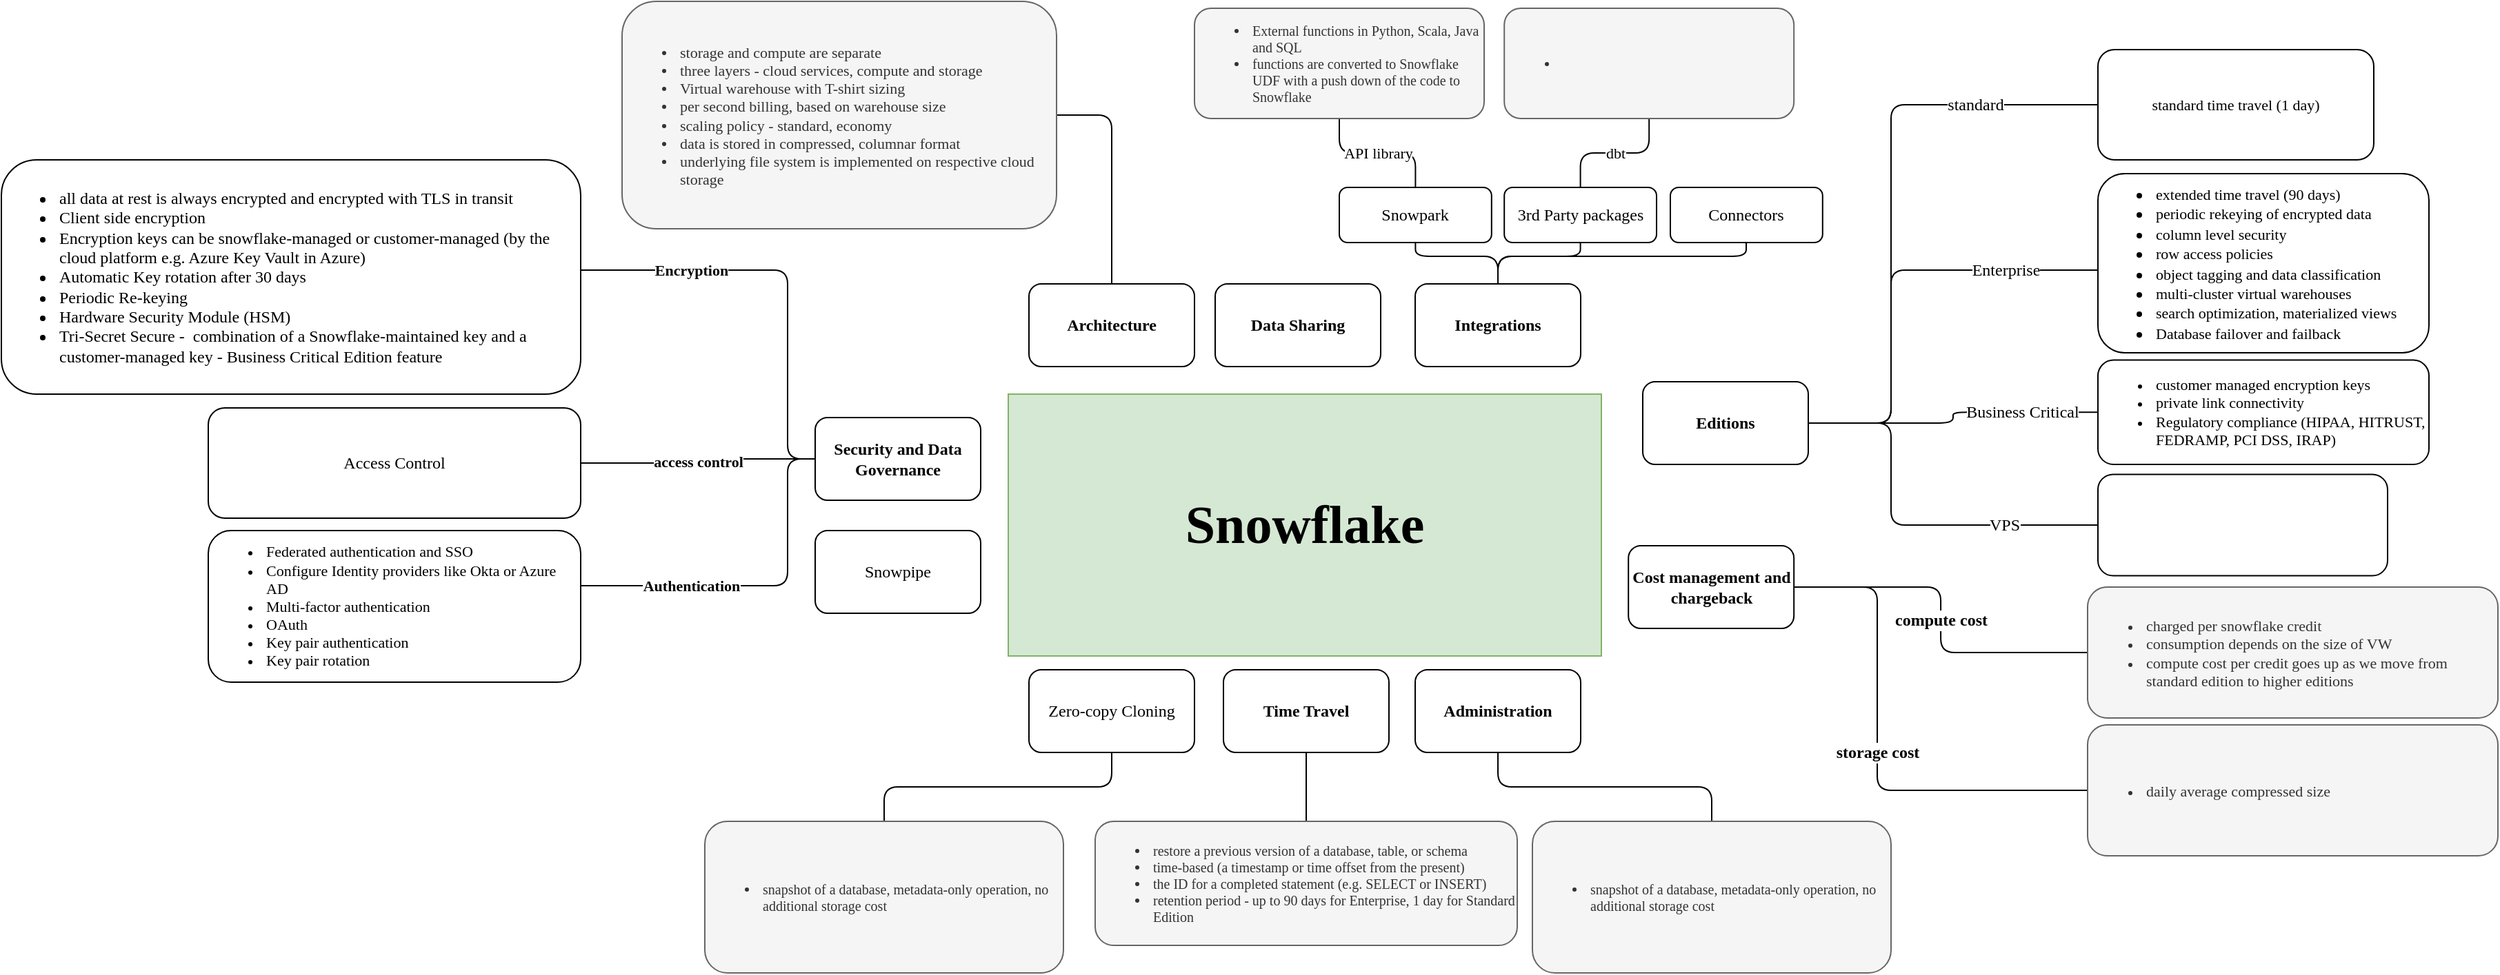 <mxfile version="17.2.1" type="github" pages="10">
  <diagram id="LtZiCpY-84f6tLsCK7bx" name="Overview">
    <mxGraphModel dx="1938" dy="1731" grid="1" gridSize="10" guides="1" tooltips="1" connect="1" arrows="1" fold="1" page="1" pageScale="1" pageWidth="850" pageHeight="1100" math="0" shadow="0">
      <root>
        <mxCell id="HvkJfbxAIFK8lNL6DU89-0" />
        <mxCell id="HvkJfbxAIFK8lNL6DU89-1" parent="HvkJfbxAIFK8lNL6DU89-0" />
        <mxCell id="LGAu-1AWbNAaCffHML-8-0" value="Data Sharing" style="rounded=1;whiteSpace=wrap;html=1;fontFamily=Tahoma;fontStyle=1" parent="HvkJfbxAIFK8lNL6DU89-1" vertex="1">
          <mxGeometry x="230" y="40" width="120" height="60" as="geometry" />
        </mxCell>
        <mxCell id="TFhJOi3NY_1YhK1pEbsQ-7" style="edgeStyle=orthogonalEdgeStyle;rounded=1;orthogonalLoop=1;jettySize=auto;html=1;fontFamily=Tahoma;fontSize=11;endArrow=none;endFill=0;" edge="1" parent="HvkJfbxAIFK8lNL6DU89-1" source="LGAu-1AWbNAaCffHML-8-1" target="TFhJOi3NY_1YhK1pEbsQ-6">
          <mxGeometry relative="1" as="geometry" />
        </mxCell>
        <mxCell id="LGAu-1AWbNAaCffHML-8-1" value="Administration" style="rounded=1;whiteSpace=wrap;html=1;fontFamily=Tahoma;fontStyle=1" parent="HvkJfbxAIFK8lNL6DU89-1" vertex="1">
          <mxGeometry x="375" y="320" width="120" height="60" as="geometry" />
        </mxCell>
        <mxCell id="tJKTH8c92iPMbayajSP0-1" value="compute cost" style="edgeStyle=orthogonalEdgeStyle;rounded=1;orthogonalLoop=1;jettySize=auto;html=1;entryX=0;entryY=0.5;entryDx=0;entryDy=0;fontSize=12;endArrow=none;endFill=0;fontFamily=Tahoma;fontStyle=1" parent="HvkJfbxAIFK8lNL6DU89-1" source="LGAu-1AWbNAaCffHML-8-2" target="tJKTH8c92iPMbayajSP0-0" edge="1">
          <mxGeometry relative="1" as="geometry" />
        </mxCell>
        <mxCell id="TFhJOi3NY_1YhK1pEbsQ-9" value="storage cost" style="edgeStyle=orthogonalEdgeStyle;rounded=1;orthogonalLoop=1;jettySize=auto;html=1;entryX=0;entryY=0.5;entryDx=0;entryDy=0;fontFamily=Tahoma;fontSize=12;endArrow=none;endFill=0;fontStyle=1" edge="1" parent="HvkJfbxAIFK8lNL6DU89-1" source="LGAu-1AWbNAaCffHML-8-2" target="TFhJOi3NY_1YhK1pEbsQ-8">
          <mxGeometry relative="1" as="geometry">
            <Array as="points">
              <mxPoint x="710" y="260" />
              <mxPoint x="710" y="407" />
            </Array>
          </mxGeometry>
        </mxCell>
        <mxCell id="LGAu-1AWbNAaCffHML-8-2" value="Cost management and chargeback" style="rounded=1;whiteSpace=wrap;html=1;fontFamily=Tahoma;fontStyle=1" parent="HvkJfbxAIFK8lNL6DU89-1" vertex="1">
          <mxGeometry x="529.6" y="230" width="120" height="60" as="geometry" />
        </mxCell>
        <mxCell id="LGAu-1AWbNAaCffHML-8-16" value="standard" style="edgeStyle=orthogonalEdgeStyle;rounded=1;orthogonalLoop=1;jettySize=auto;html=1;entryX=0;entryY=0.5;entryDx=0;entryDy=0;fontSize=12;endArrow=none;endFill=0;fontFamily=Tahoma;" parent="HvkJfbxAIFK8lNL6DU89-1" source="LGAu-1AWbNAaCffHML-8-3" target="LGAu-1AWbNAaCffHML-8-15" edge="1">
          <mxGeometry x="0.594" relative="1" as="geometry">
            <Array as="points">
              <mxPoint x="720" y="141" />
              <mxPoint x="720" y="-90" />
            </Array>
            <mxPoint as="offset" />
          </mxGeometry>
        </mxCell>
        <mxCell id="LGAu-1AWbNAaCffHML-8-17" value="Enterprise" style="edgeStyle=orthogonalEdgeStyle;rounded=1;orthogonalLoop=1;jettySize=auto;html=1;fontSize=12;endArrow=none;endFill=0;fontFamily=Tahoma;" parent="HvkJfbxAIFK8lNL6DU89-1" source="LGAu-1AWbNAaCffHML-8-3" target="LGAu-1AWbNAaCffHML-8-14" edge="1">
          <mxGeometry x="0.579" relative="1" as="geometry">
            <Array as="points">
              <mxPoint x="720" y="141" />
              <mxPoint x="720" y="30" />
            </Array>
            <mxPoint as="offset" />
          </mxGeometry>
        </mxCell>
        <mxCell id="LGAu-1AWbNAaCffHML-8-18" value="Business Critical" style="edgeStyle=orthogonalEdgeStyle;rounded=1;orthogonalLoop=1;jettySize=auto;html=1;entryX=0;entryY=0.5;entryDx=0;entryDy=0;fontSize=12;endArrow=none;endFill=0;fontFamily=Tahoma;" parent="HvkJfbxAIFK8lNL6DU89-1" source="LGAu-1AWbNAaCffHML-8-3" target="LGAu-1AWbNAaCffHML-8-13" edge="1">
          <mxGeometry x="0.495" relative="1" as="geometry">
            <mxPoint as="offset" />
          </mxGeometry>
        </mxCell>
        <mxCell id="LGAu-1AWbNAaCffHML-8-19" value="VPS" style="edgeStyle=orthogonalEdgeStyle;rounded=1;orthogonalLoop=1;jettySize=auto;html=1;entryX=0;entryY=0.5;entryDx=0;entryDy=0;fontSize=12;endArrow=none;endFill=0;fontFamily=Tahoma;" parent="HvkJfbxAIFK8lNL6DU89-1" source="LGAu-1AWbNAaCffHML-8-3" target="LGAu-1AWbNAaCffHML-8-12" edge="1">
          <mxGeometry x="0.523" relative="1" as="geometry">
            <Array as="points">
              <mxPoint x="720" y="141" />
              <mxPoint x="720" y="215" />
            </Array>
            <mxPoint as="offset" />
          </mxGeometry>
        </mxCell>
        <mxCell id="LGAu-1AWbNAaCffHML-8-3" value="Editions" style="rounded=1;whiteSpace=wrap;html=1;fontFamily=Tahoma;fontStyle=1" parent="HvkJfbxAIFK8lNL6DU89-1" vertex="1">
          <mxGeometry x="540" y="111" width="120" height="60" as="geometry" />
        </mxCell>
        <mxCell id="0VUw2bEQ5yQ7uSR4YcZu-13" style="edgeStyle=orthogonalEdgeStyle;rounded=1;orthogonalLoop=1;jettySize=auto;html=1;fontFamily=Tahoma;fontSize=11;startArrow=none;startFill=0;endArrow=none;endFill=0;" parent="HvkJfbxAIFK8lNL6DU89-1" source="LGAu-1AWbNAaCffHML-8-4" target="LGAu-1AWbNAaCffHML-8-5" edge="1">
          <mxGeometry relative="1" as="geometry" />
        </mxCell>
        <mxCell id="0VUw2bEQ5yQ7uSR4YcZu-15" style="edgeStyle=orthogonalEdgeStyle;rounded=1;orthogonalLoop=1;jettySize=auto;html=1;fontFamily=Tahoma;fontSize=11;startArrow=none;startFill=0;endArrow=none;endFill=0;" parent="HvkJfbxAIFK8lNL6DU89-1" source="LGAu-1AWbNAaCffHML-8-4" target="0VUw2bEQ5yQ7uSR4YcZu-14" edge="1">
          <mxGeometry relative="1" as="geometry" />
        </mxCell>
        <mxCell id="0VUw2bEQ5yQ7uSR4YcZu-22" style="edgeStyle=orthogonalEdgeStyle;rounded=1;orthogonalLoop=1;jettySize=auto;html=1;fontFamily=Tahoma;fontSize=11;startArrow=none;startFill=0;endArrow=none;endFill=0;" parent="HvkJfbxAIFK8lNL6DU89-1" source="LGAu-1AWbNAaCffHML-8-4" target="0VUw2bEQ5yQ7uSR4YcZu-20" edge="1">
          <mxGeometry relative="1" as="geometry">
            <Array as="points">
              <mxPoint x="435" y="20" />
              <mxPoint x="615" y="20" />
            </Array>
          </mxGeometry>
        </mxCell>
        <mxCell id="LGAu-1AWbNAaCffHML-8-4" value="Integrations" style="rounded=1;whiteSpace=wrap;html=1;fontFamily=Tahoma;fontStyle=1" parent="HvkJfbxAIFK8lNL6DU89-1" vertex="1">
          <mxGeometry x="375" y="40" width="120" height="60" as="geometry" />
        </mxCell>
        <mxCell id="0VUw2bEQ5yQ7uSR4YcZu-6" value="API library" style="edgeStyle=orthogonalEdgeStyle;rounded=1;orthogonalLoop=1;jettySize=auto;html=1;fontFamily=Tahoma;fontSize=11;startArrow=none;startFill=0;endArrow=none;endFill=0;" parent="HvkJfbxAIFK8lNL6DU89-1" source="LGAu-1AWbNAaCffHML-8-5" target="0VUw2bEQ5yQ7uSR4YcZu-5" edge="1">
          <mxGeometry relative="1" as="geometry" />
        </mxCell>
        <mxCell id="TFhJOi3NY_1YhK1pEbsQ-5" style="edgeStyle=orthogonalEdgeStyle;rounded=1;orthogonalLoop=1;jettySize=auto;html=1;fontFamily=Tahoma;fontSize=11;endArrow=none;endFill=0;" edge="1" parent="HvkJfbxAIFK8lNL6DU89-1" source="LGAu-1AWbNAaCffHML-8-6" target="0VUw2bEQ5yQ7uSR4YcZu-3">
          <mxGeometry relative="1" as="geometry" />
        </mxCell>
        <mxCell id="LGAu-1AWbNAaCffHML-8-6" value="Time Travel" style="rounded=1;whiteSpace=wrap;html=1;fontFamily=Tahoma;fontStyle=1" parent="HvkJfbxAIFK8lNL6DU89-1" vertex="1">
          <mxGeometry x="236" y="320" width="120" height="60" as="geometry" />
        </mxCell>
        <mxCell id="LGAu-1AWbNAaCffHML-8-8" value="&lt;h2&gt;Snowflake&lt;/h2&gt;" style="rounded=0;whiteSpace=wrap;html=1;fontSize=26;fontFamily=Tahoma;fillColor=#d5e8d4;strokeColor=#82b366;" parent="HvkJfbxAIFK8lNL6DU89-1" vertex="1">
          <mxGeometry x="80" y="120" width="430" height="190" as="geometry" />
        </mxCell>
        <mxCell id="LGAu-1AWbNAaCffHML-8-10" value="Snowpipe" style="rounded=1;whiteSpace=wrap;html=1;fontFamily=Tahoma;" parent="HvkJfbxAIFK8lNL6DU89-1" vertex="1">
          <mxGeometry x="-60" y="219" width="120" height="60" as="geometry" />
        </mxCell>
        <mxCell id="tJKTH8c92iPMbayajSP0-0" value="&lt;ul style=&quot;font-size: 11px;&quot;&gt;&lt;li style=&quot;font-size: 11px;&quot;&gt;&lt;span style=&quot;font-size: 11px;&quot;&gt;charged per snowflake credit&lt;/span&gt;&lt;br style=&quot;font-size: 11px;&quot;&gt;&lt;/li&gt;&lt;li style=&quot;font-size: 11px;&quot;&gt;&lt;span style=&quot;font-size: 11px;&quot;&gt;consumption depends on the size of VW&lt;/span&gt;&lt;br style=&quot;font-size: 11px;&quot;&gt;&lt;/li&gt;&lt;li style=&quot;font-size: 11px;&quot;&gt;&lt;span style=&quot;font-size: 11px;&quot;&gt;compute cost per credit goes up as we move from standard edition to higher editions&lt;/span&gt;&lt;br style=&quot;font-size: 11px;&quot;&gt;&lt;/li&gt;&lt;/ul&gt;" style="whiteSpace=wrap;html=1;fontSize=11;fontFamily=Tahoma;align=left;fillColor=#f5f5f5;strokeColor=#666666;fontColor=#333333;gradientColor=none;rounded=1;" parent="HvkJfbxAIFK8lNL6DU89-1" vertex="1">
          <mxGeometry x="862.5" y="260" width="297.5" height="95" as="geometry" />
        </mxCell>
        <mxCell id="0VUw2bEQ5yQ7uSR4YcZu-3" value="&lt;ul&gt;&lt;li&gt;restore a previous version of a database, table, or schema&lt;br&gt;&lt;/li&gt;&lt;li&gt;time-based (a timestamp or time offset from the present)&lt;/li&gt;&lt;li&gt;the ID for a completed statement (e.g. SELECT or INSERT)&lt;/li&gt;&lt;li&gt;&lt;span style=&quot;text-align: center&quot;&gt;retention period - up to 90 days for Enterprise, 1 day for Standard Edition&lt;/span&gt;&lt;br&gt;&lt;/li&gt;&lt;/ul&gt;" style="rounded=1;whiteSpace=wrap;html=1;fontFamily=Tahoma;fillColor=#f5f5f5;fontColor=#333333;strokeColor=#666666;fontSize=10;align=left;" parent="HvkJfbxAIFK8lNL6DU89-1" vertex="1">
          <mxGeometry x="143" y="430" width="306" height="90" as="geometry" />
        </mxCell>
        <mxCell id="0VUw2bEQ5yQ7uSR4YcZu-5" value="&lt;ul&gt;&lt;li&gt;External functions in Python, Scala, Java and SQL&lt;/li&gt;&lt;li&gt;functions are converted to Snowflake UDF with a push down of the code to Snowflake&lt;br&gt;&lt;/li&gt;&lt;/ul&gt;" style="rounded=1;whiteSpace=wrap;html=1;fontFamily=Tahoma;fillColor=#f5f5f5;fontColor=#333333;strokeColor=#666666;fontSize=10;align=left;" parent="HvkJfbxAIFK8lNL6DU89-1" vertex="1">
          <mxGeometry x="215" y="-160" width="210" height="80" as="geometry" />
        </mxCell>
        <mxCell id="0VUw2bEQ5yQ7uSR4YcZu-8" value="access control" style="edgeStyle=orthogonalEdgeStyle;rounded=1;orthogonalLoop=1;jettySize=auto;html=1;fontFamily=Tahoma;fontSize=11;startArrow=none;startFill=0;endArrow=none;endFill=0;fontStyle=1" parent="HvkJfbxAIFK8lNL6DU89-1" source="0VUw2bEQ5yQ7uSR4YcZu-7" target="LGAu-1AWbNAaCffHML-8-9" edge="1">
          <mxGeometry relative="1" as="geometry" />
        </mxCell>
        <mxCell id="0VUw2bEQ5yQ7uSR4YcZu-9" value="Authentication" style="edgeStyle=orthogonalEdgeStyle;rounded=1;orthogonalLoop=1;jettySize=auto;html=1;fontFamily=Tahoma;fontSize=11;startArrow=none;startFill=0;endArrow=none;endFill=0;fontStyle=1" parent="HvkJfbxAIFK8lNL6DU89-1" source="0VUw2bEQ5yQ7uSR4YcZu-7" target="LGAu-1AWbNAaCffHML-8-7" edge="1">
          <mxGeometry x="0.389" relative="1" as="geometry">
            <Array as="points">
              <mxPoint x="-80" y="167" />
              <mxPoint x="-80" y="259" />
            </Array>
            <mxPoint as="offset" />
          </mxGeometry>
        </mxCell>
        <mxCell id="0VUw2bEQ5yQ7uSR4YcZu-11" value="Encryption" style="edgeStyle=orthogonalEdgeStyle;rounded=1;orthogonalLoop=1;jettySize=auto;html=1;fontFamily=Tahoma;fontSize=11;startArrow=none;startFill=0;endArrow=none;endFill=0;fontStyle=1" parent="HvkJfbxAIFK8lNL6DU89-1" source="0VUw2bEQ5yQ7uSR4YcZu-7" target="0VUw2bEQ5yQ7uSR4YcZu-10" edge="1">
          <mxGeometry x="0.479" relative="1" as="geometry">
            <mxPoint x="-80" y="86" as="targetPoint" />
            <Array as="points">
              <mxPoint x="-80" y="167" />
              <mxPoint x="-80" y="30" />
            </Array>
            <mxPoint as="offset" />
          </mxGeometry>
        </mxCell>
        <mxCell id="0VUw2bEQ5yQ7uSR4YcZu-7" value="Security and Data Governance" style="rounded=1;whiteSpace=wrap;html=1;fontFamily=Tahoma;fontStyle=1" parent="HvkJfbxAIFK8lNL6DU89-1" vertex="1">
          <mxGeometry x="-60" y="137" width="120" height="60" as="geometry" />
        </mxCell>
        <mxCell id="0VUw2bEQ5yQ7uSR4YcZu-17" value="dbt" style="edgeStyle=orthogonalEdgeStyle;rounded=1;orthogonalLoop=1;jettySize=auto;html=1;fontFamily=Tahoma;fontSize=11;startArrow=none;startFill=0;endArrow=none;endFill=0;" parent="HvkJfbxAIFK8lNL6DU89-1" source="0VUw2bEQ5yQ7uSR4YcZu-14" target="0VUw2bEQ5yQ7uSR4YcZu-16" edge="1">
          <mxGeometry relative="1" as="geometry" />
        </mxCell>
        <mxCell id="0VUw2bEQ5yQ7uSR4YcZu-16" value="&lt;ul&gt;&lt;li&gt;&lt;br&gt;&lt;/li&gt;&lt;/ul&gt;" style="rounded=1;whiteSpace=wrap;html=1;fontFamily=Tahoma;fillColor=#f5f5f5;fontColor=#333333;strokeColor=#666666;fontSize=10;align=left;" parent="HvkJfbxAIFK8lNL6DU89-1" vertex="1">
          <mxGeometry x="439.6" y="-160" width="210" height="80" as="geometry" />
        </mxCell>
        <mxCell id="0VUw2bEQ5yQ7uSR4YcZu-18" value="" style="group;fontFamily=Tahoma;" parent="HvkJfbxAIFK8lNL6DU89-1" vertex="1" connectable="0">
          <mxGeometry x="320" y="-30" width="230" height="40" as="geometry" />
        </mxCell>
        <mxCell id="LGAu-1AWbNAaCffHML-8-5" value="Snowpark" style="rounded=1;whiteSpace=wrap;html=1;fontFamily=Tahoma;" parent="0VUw2bEQ5yQ7uSR4YcZu-18" vertex="1">
          <mxGeometry width="110.4" height="40" as="geometry" />
        </mxCell>
        <mxCell id="0VUw2bEQ5yQ7uSR4YcZu-14" value="3rd Party packages" style="rounded=1;whiteSpace=wrap;html=1;fontFamily=Tahoma;" parent="0VUw2bEQ5yQ7uSR4YcZu-18" vertex="1">
          <mxGeometry x="119.6" width="110.4" height="40" as="geometry" />
        </mxCell>
        <mxCell id="0VUw2bEQ5yQ7uSR4YcZu-20" value="Connectors" style="rounded=1;whiteSpace=wrap;html=1;fontFamily=Tahoma;" parent="HvkJfbxAIFK8lNL6DU89-1" vertex="1">
          <mxGeometry x="560" y="-30" width="110.4" height="40" as="geometry" />
        </mxCell>
        <mxCell id="TFhJOi3NY_1YhK1pEbsQ-2" style="edgeStyle=orthogonalEdgeStyle;rounded=1;orthogonalLoop=1;jettySize=auto;html=1;entryX=1;entryY=0.5;entryDx=0;entryDy=0;endArrow=none;endFill=0;fontFamily=Tahoma;" edge="1" parent="HvkJfbxAIFK8lNL6DU89-1" source="-_QBojwmXZZEPzJq5RTx-0" target="TFhJOi3NY_1YhK1pEbsQ-1">
          <mxGeometry relative="1" as="geometry" />
        </mxCell>
        <mxCell id="-_QBojwmXZZEPzJq5RTx-0" value="Architecture" style="rounded=1;whiteSpace=wrap;html=1;fontFamily=Tahoma;fontStyle=1" vertex="1" parent="HvkJfbxAIFK8lNL6DU89-1">
          <mxGeometry x="95" y="40" width="120" height="60" as="geometry" />
        </mxCell>
        <mxCell id="TFhJOi3NY_1YhK1pEbsQ-4" style="edgeStyle=orthogonalEdgeStyle;rounded=1;orthogonalLoop=1;jettySize=auto;html=1;fontFamily=Tahoma;fontSize=11;endArrow=none;endFill=0;" edge="1" parent="HvkJfbxAIFK8lNL6DU89-1" source="TFhJOi3NY_1YhK1pEbsQ-0" target="TFhJOi3NY_1YhK1pEbsQ-3">
          <mxGeometry relative="1" as="geometry" />
        </mxCell>
        <mxCell id="TFhJOi3NY_1YhK1pEbsQ-0" value="Zero-copy Cloning" style="rounded=1;whiteSpace=wrap;html=1;fontFamily=Tahoma;" vertex="1" parent="HvkJfbxAIFK8lNL6DU89-1">
          <mxGeometry x="95" y="320" width="120" height="60" as="geometry" />
        </mxCell>
        <mxCell id="TFhJOi3NY_1YhK1pEbsQ-1" value="&lt;ul&gt;&lt;li&gt;&lt;font style=&quot;font-size: 11px&quot;&gt;storage and compute are separate&lt;/font&gt;&lt;/li&gt;&lt;li&gt;&lt;font style=&quot;font-size: 11px&quot;&gt;three layers - cloud services, compute and storage&lt;/font&gt;&lt;/li&gt;&lt;li&gt;&lt;font style=&quot;font-size: 11px&quot;&gt;Virtual warehouse with T-shirt sizing&lt;/font&gt;&lt;/li&gt;&lt;li&gt;&lt;font style=&quot;font-size: 11px&quot;&gt;per second billing, based on warehouse size&lt;br&gt;&lt;/font&gt;&lt;/li&gt;&lt;li&gt;&lt;font style=&quot;font-size: 11px&quot;&gt;scaling policy - standard, economy&lt;/font&gt;&lt;/li&gt;&lt;li&gt;&lt;font style=&quot;font-size: 11px&quot;&gt;data is stored in compressed, columnar format&lt;/font&gt;&lt;/li&gt;&lt;li&gt;&lt;font style=&quot;font-size: 11px&quot;&gt;underlying file system is implemented on respective cloud storage&lt;/font&gt;&lt;/li&gt;&lt;/ul&gt;" style="whiteSpace=wrap;html=1;fontSize=10;fontFamily=Tahoma;align=left;fillColor=#f5f5f5;strokeColor=#666666;fontColor=#333333;gradientColor=none;rounded=1;" vertex="1" parent="HvkJfbxAIFK8lNL6DU89-1">
          <mxGeometry x="-200" y="-165" width="315" height="165" as="geometry" />
        </mxCell>
        <mxCell id="LGAu-1AWbNAaCffHML-8-12" value="" style="rounded=1;whiteSpace=wrap;html=1;fontFamily=Tahoma;align=left;fontSize=11;" parent="HvkJfbxAIFK8lNL6DU89-1" vertex="1">
          <mxGeometry x="870" y="178.21" width="210" height="73.57" as="geometry" />
        </mxCell>
        <mxCell id="LGAu-1AWbNAaCffHML-8-13" value="&lt;ul&gt;&lt;li&gt;customer managed encryption keys&lt;/li&gt;&lt;li&gt;private link connectivity&lt;/li&gt;&lt;li&gt;Regulatory compliance (HIPAA, HITRUST, FEDRAMP, PCI DSS, IRAP)&lt;/li&gt;&lt;/ul&gt;" style="rounded=1;whiteSpace=wrap;html=1;fontFamily=Tahoma;align=left;fontSize=11;" parent="HvkJfbxAIFK8lNL6DU89-1" vertex="1">
          <mxGeometry x="870" y="95.26" width="240" height="75.74" as="geometry" />
        </mxCell>
        <mxCell id="LGAu-1AWbNAaCffHML-8-14" value="&lt;ul&gt;&lt;li&gt;&lt;span style=&quot;font-size: 11px&quot;&gt;extended time travel (90 days)&lt;/span&gt;&lt;/li&gt;&lt;li&gt;&lt;span style=&quot;font-size: 11px&quot;&gt;periodic rekeying of encrypted data&lt;/span&gt;&lt;/li&gt;&lt;li&gt;&lt;span style=&quot;font-size: 11px&quot;&gt;column level security&lt;/span&gt;&lt;/li&gt;&lt;li&gt;&lt;span style=&quot;font-size: 11px&quot;&gt;row access policies&lt;/span&gt;&lt;/li&gt;&lt;li&gt;&lt;span style=&quot;font-size: 11px&quot;&gt;object tagging and data classification&lt;/span&gt;&lt;/li&gt;&lt;li&gt;&lt;span style=&quot;font-size: 11px&quot;&gt;multi-cluster virtual warehouses&lt;/span&gt;&lt;/li&gt;&lt;li&gt;&lt;span style=&quot;font-size: 11px&quot;&gt;search optimization, materialized views&lt;/span&gt;&lt;/li&gt;&lt;li&gt;&lt;span style=&quot;font-size: 11px&quot;&gt;Database failover and failback&lt;/span&gt;&lt;/li&gt;&lt;/ul&gt;" style="rounded=1;whiteSpace=wrap;html=1;fontFamily=Tahoma;align=left;" parent="HvkJfbxAIFK8lNL6DU89-1" vertex="1">
          <mxGeometry x="870" y="-40" width="240" height="130" as="geometry" />
        </mxCell>
        <mxCell id="LGAu-1AWbNAaCffHML-8-15" value="standard time travel (1 day)" style="rounded=1;whiteSpace=wrap;html=1;fontFamily=Tahoma;fontSize=11;" parent="HvkJfbxAIFK8lNL6DU89-1" vertex="1">
          <mxGeometry x="870" y="-130" width="200" height="80" as="geometry" />
        </mxCell>
        <mxCell id="LGAu-1AWbNAaCffHML-8-7" value="&lt;ul style=&quot;font-size: 11px&quot;&gt;&lt;li&gt;Federated authentication and SSO&lt;/li&gt;&lt;li&gt;Configure Identity providers like Okta or Azure AD&lt;/li&gt;&lt;li&gt;Multi-factor authentication&lt;/li&gt;&lt;li&gt;OAuth&lt;/li&gt;&lt;li&gt;Key pair authentication&lt;/li&gt;&lt;li&gt;Key pair rotation&lt;/li&gt;&lt;/ul&gt;" style="rounded=1;whiteSpace=wrap;html=1;fontFamily=Tahoma;align=left;" parent="HvkJfbxAIFK8lNL6DU89-1" vertex="1">
          <mxGeometry x="-500" y="219" width="270" height="110" as="geometry" />
        </mxCell>
        <mxCell id="LGAu-1AWbNAaCffHML-8-9" value="Access Control" style="rounded=1;whiteSpace=wrap;html=1;fontFamily=Tahoma;" parent="HvkJfbxAIFK8lNL6DU89-1" vertex="1">
          <mxGeometry x="-500" y="130" width="270" height="80" as="geometry" />
        </mxCell>
        <mxCell id="0VUw2bEQ5yQ7uSR4YcZu-10" value="&lt;ul&gt;&lt;li&gt;&lt;span&gt;all data at rest is always encrypted and encrypted with TLS in transit&lt;/span&gt;&lt;br&gt;&lt;/li&gt;&lt;li&gt;Client side encryption&lt;/li&gt;&lt;li&gt;Encryption keys can be snowflake-managed or customer-managed (by the cloud platform e.g. Azure Key Vault in Azure)&lt;/li&gt;&lt;li&gt;Automatic Key rotation after 30 days&lt;/li&gt;&lt;li&gt;Periodic Re-keying&lt;/li&gt;&lt;li&gt;Hardware Security Module (HSM)&lt;/li&gt;&lt;li&gt;Tri-Secret Secure -&amp;nbsp; combination of a Snowflake-maintained key and a customer-managed key - Business Critical Edition feature&lt;/li&gt;&lt;/ul&gt;" style="rounded=1;whiteSpace=wrap;html=1;fontFamily=Tahoma;align=left;" parent="HvkJfbxAIFK8lNL6DU89-1" vertex="1">
          <mxGeometry x="-650" y="-50" width="420" height="170" as="geometry" />
        </mxCell>
        <mxCell id="TFhJOi3NY_1YhK1pEbsQ-3" value="&lt;ul&gt;&lt;li&gt;snapshot of a database, metadata-only operation, no additional storage cost&lt;/li&gt;&lt;/ul&gt;" style="rounded=1;whiteSpace=wrap;html=1;fontFamily=Tahoma;fillColor=#f5f5f5;fontColor=#333333;strokeColor=#666666;fontSize=10;align=left;" vertex="1" parent="HvkJfbxAIFK8lNL6DU89-1">
          <mxGeometry x="-140" y="430" width="260" height="110" as="geometry" />
        </mxCell>
        <mxCell id="TFhJOi3NY_1YhK1pEbsQ-6" value="&lt;ul&gt;&lt;li&gt;snapshot of a database, metadata-only operation, no additional storage cost&lt;/li&gt;&lt;/ul&gt;" style="rounded=1;whiteSpace=wrap;html=1;fontFamily=Tahoma;fillColor=#f5f5f5;fontColor=#333333;strokeColor=#666666;fontSize=10;align=left;" vertex="1" parent="HvkJfbxAIFK8lNL6DU89-1">
          <mxGeometry x="460" y="430" width="260" height="110" as="geometry" />
        </mxCell>
        <mxCell id="TFhJOi3NY_1YhK1pEbsQ-8" value="&lt;ul style=&quot;font-size: 11px;&quot;&gt;&lt;li style=&quot;font-size: 11px;&quot;&gt;daily average compressed size&lt;/li&gt;&lt;/ul&gt;" style="whiteSpace=wrap;html=1;fontSize=11;fontFamily=Tahoma;align=left;fillColor=#f5f5f5;strokeColor=#666666;fontColor=#333333;gradientColor=none;rounded=1;" vertex="1" parent="HvkJfbxAIFK8lNL6DU89-1">
          <mxGeometry x="862.5" y="360" width="297.5" height="95" as="geometry" />
        </mxCell>
      </root>
    </mxGraphModel>
  </diagram>
  <diagram id="C5RBs43oDa-KdzZeNtuy" name="Compute">
    <mxGraphModel dx="1752" dy="1705" grid="1" gridSize="10" guides="1" tooltips="1" connect="1" arrows="1" fold="1" page="1" pageScale="1" pageWidth="827" pageHeight="1169" math="0" shadow="0">
      <root>
        <mxCell id="WIyWlLk6GJQsqaUBKTNV-0" />
        <mxCell id="WIyWlLk6GJQsqaUBKTNV-1" parent="WIyWlLk6GJQsqaUBKTNV-0" />
        <mxCell id="AIp9ae2ykjHniV41hAQq-30" style="edgeStyle=orthogonalEdgeStyle;rounded=1;orthogonalLoop=1;jettySize=auto;html=1;fontFamily=Tahoma;fontSize=10;endArrow=none;endFill=0;" parent="WIyWlLk6GJQsqaUBKTNV-1" source="Ag47Eip1iPXyyA9Kl3Ie-0" target="AIp9ae2ykjHniV41hAQq-25" edge="1">
          <mxGeometry relative="1" as="geometry" />
        </mxCell>
        <mxCell id="Ag47Eip1iPXyyA9Kl3Ie-0" value="" style="rounded=1;whiteSpace=wrap;html=1;fontFamily=Tahoma;" parent="WIyWlLk6GJQsqaUBKTNV-1" vertex="1">
          <mxGeometry x="270" y="40" width="120" height="60" as="geometry" />
        </mxCell>
        <mxCell id="AIp9ae2ykjHniV41hAQq-10" style="edgeStyle=orthogonalEdgeStyle;rounded=1;orthogonalLoop=1;jettySize=auto;html=1;fontFamily=Tahoma;fontSize=10;endArrow=none;endFill=0;" parent="WIyWlLk6GJQsqaUBKTNV-1" source="Ag47Eip1iPXyyA9Kl3Ie-1" target="AIp9ae2ykjHniV41hAQq-7" edge="1">
          <mxGeometry relative="1" as="geometry">
            <Array as="points">
              <mxPoint x="780" y="286" />
              <mxPoint x="780" y="310" />
            </Array>
          </mxGeometry>
        </mxCell>
        <mxCell id="Ag47Eip1iPXyyA9Kl3Ie-1" value="" style="rounded=1;whiteSpace=wrap;html=1;fontFamily=Tahoma;" parent="WIyWlLk6GJQsqaUBKTNV-1" vertex="1">
          <mxGeometry x="630" y="256" width="120" height="60" as="geometry" />
        </mxCell>
        <mxCell id="AIp9ae2ykjHniV41hAQq-9" style="edgeStyle=orthogonalEdgeStyle;rounded=1;orthogonalLoop=1;jettySize=auto;html=1;fontFamily=Tahoma;fontSize=10;endArrow=none;endFill=0;" parent="WIyWlLk6GJQsqaUBKTNV-1" source="Ag47Eip1iPXyyA9Kl3Ie-2" target="AIp9ae2ykjHniV41hAQq-6" edge="1">
          <mxGeometry relative="1" as="geometry" />
        </mxCell>
        <mxCell id="Ag47Eip1iPXyyA9Kl3Ie-2" value="" style="rounded=1;whiteSpace=wrap;html=1;fontFamily=Tahoma;" parent="WIyWlLk6GJQsqaUBKTNV-1" vertex="1">
          <mxGeometry x="630" y="185" width="120" height="60" as="geometry" />
        </mxCell>
        <mxCell id="AIp9ae2ykjHniV41hAQq-8" style="edgeStyle=orthogonalEdgeStyle;rounded=1;orthogonalLoop=1;jettySize=auto;html=1;fontFamily=Tahoma;fontSize=10;endArrow=none;endFill=0;" parent="WIyWlLk6GJQsqaUBKTNV-1" source="Ag47Eip1iPXyyA9Kl3Ie-3" target="AIp9ae2ykjHniV41hAQq-5" edge="1">
          <mxGeometry relative="1" as="geometry">
            <Array as="points">
              <mxPoint x="790" y="144" />
              <mxPoint x="790" y="5" />
            </Array>
          </mxGeometry>
        </mxCell>
        <mxCell id="Ag47Eip1iPXyyA9Kl3Ie-3" value="" style="rounded=1;whiteSpace=wrap;html=1;fontFamily=Tahoma;" parent="WIyWlLk6GJQsqaUBKTNV-1" vertex="1">
          <mxGeometry x="630" y="114" width="120" height="60" as="geometry" />
        </mxCell>
        <mxCell id="AIp9ae2ykjHniV41hAQq-29" style="edgeStyle=orthogonalEdgeStyle;rounded=1;orthogonalLoop=1;jettySize=auto;html=1;fontFamily=Tahoma;fontSize=10;endArrow=none;endFill=0;" parent="WIyWlLk6GJQsqaUBKTNV-1" source="Ag47Eip1iPXyyA9Kl3Ie-4" target="AIp9ae2ykjHniV41hAQq-26" edge="1">
          <mxGeometry relative="1" as="geometry" />
        </mxCell>
        <mxCell id="Ag47Eip1iPXyyA9Kl3Ie-4" value="" style="rounded=1;whiteSpace=wrap;html=1;fontFamily=Tahoma;" parent="WIyWlLk6GJQsqaUBKTNV-1" vertex="1">
          <mxGeometry x="400" y="40" width="120" height="60" as="geometry" />
        </mxCell>
        <mxCell id="AIp9ae2ykjHniV41hAQq-14" style="edgeStyle=orthogonalEdgeStyle;rounded=1;orthogonalLoop=1;jettySize=auto;html=1;fontFamily=Tahoma;fontSize=10;endArrow=none;endFill=0;" parent="WIyWlLk6GJQsqaUBKTNV-1" source="Ag47Eip1iPXyyA9Kl3Ie-5" target="AIp9ae2ykjHniV41hAQq-11" edge="1">
          <mxGeometry relative="1" as="geometry" />
        </mxCell>
        <mxCell id="Ag47Eip1iPXyyA9Kl3Ie-5" value="" style="rounded=1;whiteSpace=wrap;html=1;fontFamily=Tahoma;" parent="WIyWlLk6GJQsqaUBKTNV-1" vertex="1">
          <mxGeometry x="344" y="330" width="120" height="60" as="geometry" />
        </mxCell>
        <mxCell id="AIp9ae2ykjHniV41hAQq-15" style="edgeStyle=orthogonalEdgeStyle;rounded=1;orthogonalLoop=1;jettySize=auto;html=1;fontFamily=Tahoma;fontSize=10;endArrow=none;endFill=0;" parent="WIyWlLk6GJQsqaUBKTNV-1" source="Ag47Eip1iPXyyA9Kl3Ie-6" target="AIp9ae2ykjHniV41hAQq-12" edge="1">
          <mxGeometry relative="1" as="geometry" />
        </mxCell>
        <mxCell id="Ag47Eip1iPXyyA9Kl3Ie-6" value="" style="rounded=1;whiteSpace=wrap;html=1;fontFamily=Tahoma;" parent="WIyWlLk6GJQsqaUBKTNV-1" vertex="1">
          <mxGeometry x="210" y="330" width="120" height="60" as="geometry" />
        </mxCell>
        <mxCell id="AIp9ae2ykjHniV41hAQq-16" style="edgeStyle=orthogonalEdgeStyle;rounded=1;orthogonalLoop=1;jettySize=auto;html=1;fontFamily=Tahoma;fontSize=10;endArrow=none;endFill=0;" parent="WIyWlLk6GJQsqaUBKTNV-1" source="Ag47Eip1iPXyyA9Kl3Ie-7" target="AIp9ae2ykjHniV41hAQq-13" edge="1">
          <mxGeometry relative="1" as="geometry">
            <Array as="points">
              <mxPoint x="140" y="410" />
              <mxPoint x="-5" y="410" />
            </Array>
          </mxGeometry>
        </mxCell>
        <mxCell id="Ag47Eip1iPXyyA9Kl3Ie-7" value="" style="rounded=1;whiteSpace=wrap;html=1;fontFamily=Tahoma;" parent="WIyWlLk6GJQsqaUBKTNV-1" vertex="1">
          <mxGeometry x="80" y="330" width="120" height="60" as="geometry" />
        </mxCell>
        <mxCell id="AIp9ae2ykjHniV41hAQq-20" style="edgeStyle=orthogonalEdgeStyle;rounded=1;orthogonalLoop=1;jettySize=auto;html=1;fontFamily=Tahoma;fontSize=10;endArrow=none;endFill=0;" parent="WIyWlLk6GJQsqaUBKTNV-1" source="Ag47Eip1iPXyyA9Kl3Ie-8" target="AIp9ae2ykjHniV41hAQq-17" edge="1">
          <mxGeometry relative="1" as="geometry" />
        </mxCell>
        <mxCell id="Ag47Eip1iPXyyA9Kl3Ie-8" value="" style="rounded=1;whiteSpace=wrap;html=1;fontFamily=Tahoma;" parent="WIyWlLk6GJQsqaUBKTNV-1" vertex="1">
          <mxGeometry x="-130" y="257" width="120" height="60" as="geometry" />
        </mxCell>
        <mxCell id="AIp9ae2ykjHniV41hAQq-21" style="edgeStyle=orthogonalEdgeStyle;rounded=1;orthogonalLoop=1;jettySize=auto;html=1;fontFamily=Tahoma;fontSize=10;endArrow=none;endFill=0;" parent="WIyWlLk6GJQsqaUBKTNV-1" source="Ag47Eip1iPXyyA9Kl3Ie-9" target="AIp9ae2ykjHniV41hAQq-18" edge="1">
          <mxGeometry relative="1" as="geometry" />
        </mxCell>
        <mxCell id="Ag47Eip1iPXyyA9Kl3Ie-9" value="" style="rounded=1;whiteSpace=wrap;html=1;fontFamily=Tahoma;" parent="WIyWlLk6GJQsqaUBKTNV-1" vertex="1">
          <mxGeometry x="-130" y="188" width="120" height="60" as="geometry" />
        </mxCell>
        <mxCell id="AIp9ae2ykjHniV41hAQq-22" style="edgeStyle=orthogonalEdgeStyle;rounded=1;orthogonalLoop=1;jettySize=auto;html=1;fontFamily=Tahoma;fontSize=10;endArrow=none;endFill=0;" parent="WIyWlLk6GJQsqaUBKTNV-1" source="Ag47Eip1iPXyyA9Kl3Ie-10" target="AIp9ae2ykjHniV41hAQq-19" edge="1">
          <mxGeometry relative="1" as="geometry" />
        </mxCell>
        <mxCell id="Ag47Eip1iPXyyA9Kl3Ie-10" value="" style="rounded=1;whiteSpace=wrap;html=1;fontFamily=Tahoma;" parent="WIyWlLk6GJQsqaUBKTNV-1" vertex="1">
          <mxGeometry x="-130" y="120" width="120" height="60" as="geometry" />
        </mxCell>
        <mxCell id="AIp9ae2ykjHniV41hAQq-31" style="edgeStyle=orthogonalEdgeStyle;rounded=1;orthogonalLoop=1;jettySize=auto;html=1;fontFamily=Tahoma;fontSize=10;endArrow=none;endFill=0;" parent="WIyWlLk6GJQsqaUBKTNV-1" source="Ag47Eip1iPXyyA9Kl3Ie-11" target="AIp9ae2ykjHniV41hAQq-23" edge="1">
          <mxGeometry relative="1" as="geometry">
            <Array as="points">
              <mxPoint x="200" y="20" />
              <mxPoint x="25" y="20" />
            </Array>
          </mxGeometry>
        </mxCell>
        <mxCell id="Ag47Eip1iPXyyA9Kl3Ie-11" value="" style="rounded=1;whiteSpace=wrap;html=1;fontFamily=Tahoma;" parent="WIyWlLk6GJQsqaUBKTNV-1" vertex="1">
          <mxGeometry x="140" y="40" width="120" height="60" as="geometry" />
        </mxCell>
        <mxCell id="Ag47Eip1iPXyyA9Kl3Ie-28" value="&lt;h2&gt;Compute&lt;/h2&gt;" style="rounded=0;whiteSpace=wrap;html=1;fontSize=26;fontFamily=Tahoma;fillColor=#dae8fc;strokeColor=#6c8ebf;" parent="WIyWlLk6GJQsqaUBKTNV-1" vertex="1">
          <mxGeometry x="20" y="120" width="590" height="190" as="geometry" />
        </mxCell>
        <mxCell id="AIp9ae2ykjHniV41hAQq-28" style="edgeStyle=orthogonalEdgeStyle;rounded=1;orthogonalLoop=1;jettySize=auto;html=1;fontFamily=Tahoma;fontSize=10;endArrow=none;endFill=0;exitX=1;exitY=0.5;exitDx=0;exitDy=0;" parent="WIyWlLk6GJQsqaUBKTNV-1" source="AIp9ae2ykjHniV41hAQq-0" target="AIp9ae2ykjHniV41hAQq-27" edge="1">
          <mxGeometry relative="1" as="geometry" />
        </mxCell>
        <mxCell id="AIp9ae2ykjHniV41hAQq-0" value="" style="rounded=1;whiteSpace=wrap;html=1;fontFamily=Tahoma;" parent="WIyWlLk6GJQsqaUBKTNV-1" vertex="1">
          <mxGeometry x="529" y="40" width="120" height="60" as="geometry" />
        </mxCell>
        <mxCell id="AIp9ae2ykjHniV41hAQq-4" style="edgeStyle=orthogonalEdgeStyle;rounded=1;orthogonalLoop=1;jettySize=auto;html=1;fontFamily=Tahoma;fontSize=10;endArrow=none;endFill=0;exitX=0.5;exitY=1;exitDx=0;exitDy=0;" parent="WIyWlLk6GJQsqaUBKTNV-1" source="AIp9ae2ykjHniV41hAQq-1" target="AIp9ae2ykjHniV41hAQq-3" edge="1">
          <mxGeometry relative="1" as="geometry">
            <Array as="points">
              <mxPoint x="540" y="420" />
              <mxPoint x="685" y="420" />
            </Array>
          </mxGeometry>
        </mxCell>
        <mxCell id="AIp9ae2ykjHniV41hAQq-1" value="" style="rounded=1;whiteSpace=wrap;html=1;fontFamily=Tahoma;" parent="WIyWlLk6GJQsqaUBKTNV-1" vertex="1">
          <mxGeometry x="480" y="330" width="120" height="60" as="geometry" />
        </mxCell>
        <mxCell id="AIp9ae2ykjHniV41hAQq-3" value="" style="text;html=1;strokeColor=#666666;fillColor=#f5f5f5;align=left;verticalAlign=middle;whiteSpace=wrap;rounded=1;fontFamily=Tahoma;fontSize=10;fontColor=#333333;" parent="WIyWlLk6GJQsqaUBKTNV-1" vertex="1">
          <mxGeometry x="590" y="450" width="190" height="70" as="geometry" />
        </mxCell>
        <mxCell id="AIp9ae2ykjHniV41hAQq-5" value="" style="text;html=1;strokeColor=#666666;fillColor=#f5f5f5;align=left;verticalAlign=middle;whiteSpace=wrap;rounded=1;fontFamily=Tahoma;fontSize=10;fontColor=#333333;" parent="WIyWlLk6GJQsqaUBKTNV-1" vertex="1">
          <mxGeometry x="840" y="-40" width="220" height="90" as="geometry" />
        </mxCell>
        <mxCell id="AIp9ae2ykjHniV41hAQq-6" value="&lt;ul&gt;&lt;li&gt;&lt;br&gt;&lt;/li&gt;&lt;/ul&gt;" style="text;html=1;strokeColor=#666666;fillColor=#f5f5f5;align=left;verticalAlign=middle;whiteSpace=wrap;rounded=1;fontFamily=Tahoma;fontSize=10;fontColor=#333333;" parent="WIyWlLk6GJQsqaUBKTNV-1" vertex="1">
          <mxGeometry x="845" y="60" width="215" height="190" as="geometry" />
        </mxCell>
        <mxCell id="AIp9ae2ykjHniV41hAQq-7" value="" style="text;html=1;strokeColor=#666666;fillColor=#f5f5f5;align=left;verticalAlign=middle;whiteSpace=wrap;rounded=1;fontFamily=Tahoma;fontSize=10;fontColor=#333333;" parent="WIyWlLk6GJQsqaUBKTNV-1" vertex="1">
          <mxGeometry x="845" y="275" width="190" height="70" as="geometry" />
        </mxCell>
        <mxCell id="AIp9ae2ykjHniV41hAQq-11" value="" style="text;html=1;strokeColor=#666666;fillColor=#f5f5f5;align=left;verticalAlign=middle;whiteSpace=wrap;rounded=1;fontFamily=Tahoma;fontSize=10;fontColor=#333333;" parent="WIyWlLk6GJQsqaUBKTNV-1" vertex="1">
          <mxGeometry x="310" y="450" width="250" height="110" as="geometry" />
        </mxCell>
        <mxCell id="AIp9ae2ykjHniV41hAQq-12" value="" style="text;html=1;strokeColor=#666666;fillColor=#f5f5f5;align=left;verticalAlign=middle;whiteSpace=wrap;rounded=1;fontFamily=Tahoma;fontSize=10;fontColor=#333333;" parent="WIyWlLk6GJQsqaUBKTNV-1" vertex="1">
          <mxGeometry x="110" y="450" width="190" height="140" as="geometry" />
        </mxCell>
        <mxCell id="AIp9ae2ykjHniV41hAQq-13" value="" style="text;html=1;strokeColor=#666666;fillColor=#f5f5f5;align=left;verticalAlign=middle;whiteSpace=wrap;rounded=1;fontFamily=Tahoma;fontSize=10;fontColor=#333333;" parent="WIyWlLk6GJQsqaUBKTNV-1" vertex="1">
          <mxGeometry x="-100" y="450" width="190" height="70" as="geometry" />
        </mxCell>
        <mxCell id="AIp9ae2ykjHniV41hAQq-17" value="" style="text;html=1;strokeColor=#666666;fillColor=#f5f5f5;align=left;verticalAlign=middle;whiteSpace=wrap;rounded=1;fontFamily=Tahoma;fontSize=10;fontColor=#333333;" parent="WIyWlLk6GJQsqaUBKTNV-1" vertex="1">
          <mxGeometry x="-470" y="270" width="240" height="100" as="geometry" />
        </mxCell>
        <mxCell id="AIp9ae2ykjHniV41hAQq-18" value="" style="text;html=1;strokeColor=#666666;fillColor=#f5f5f5;align=left;verticalAlign=middle;whiteSpace=wrap;rounded=1;fontFamily=Tahoma;fontSize=10;fontColor=#333333;" parent="WIyWlLk6GJQsqaUBKTNV-1" vertex="1">
          <mxGeometry x="-470" y="170" width="240" height="87" as="geometry" />
        </mxCell>
        <mxCell id="AIp9ae2ykjHniV41hAQq-19" value="" style="text;html=1;strokeColor=#666666;fillColor=#f5f5f5;align=left;verticalAlign=middle;whiteSpace=wrap;rounded=1;fontFamily=Tahoma;fontSize=10;fontColor=#333333;" parent="WIyWlLk6GJQsqaUBKTNV-1" vertex="1">
          <mxGeometry x="-420" y="40" width="190" height="100" as="geometry" />
        </mxCell>
        <mxCell id="AIp9ae2ykjHniV41hAQq-23" value="&lt;p&gt;&lt;br&gt;&lt;/p&gt;" style="text;html=1;strokeColor=#666666;fillColor=#f5f5f5;align=left;verticalAlign=middle;whiteSpace=wrap;rounded=1;fontFamily=Tahoma;fontSize=10;fontColor=#333333;" parent="WIyWlLk6GJQsqaUBKTNV-1" vertex="1">
          <mxGeometry x="-70" y="-100" width="190" height="70" as="geometry" />
        </mxCell>
        <mxCell id="AIp9ae2ykjHniV41hAQq-25" value="" style="text;html=1;strokeColor=#666666;fillColor=#f5f5f5;align=left;verticalAlign=middle;whiteSpace=wrap;rounded=1;fontFamily=Tahoma;fontSize=10;fontColor=#333333;" parent="WIyWlLk6GJQsqaUBKTNV-1" vertex="1">
          <mxGeometry x="140" y="-100" width="190" height="70" as="geometry" />
        </mxCell>
        <mxCell id="AIp9ae2ykjHniV41hAQq-26" value="&lt;div&gt;&lt;br&gt;&lt;/div&gt;" style="text;html=1;strokeColor=#666666;fillColor=#f5f5f5;align=left;verticalAlign=middle;whiteSpace=wrap;rounded=1;fontFamily=Tahoma;fontSize=10;fontColor=#333333;" parent="WIyWlLk6GJQsqaUBKTNV-1" vertex="1">
          <mxGeometry x="350" y="-200" width="250" height="170" as="geometry" />
        </mxCell>
        <mxCell id="AIp9ae2ykjHniV41hAQq-27" value="" style="text;html=1;strokeColor=#666666;fillColor=#f5f5f5;align=left;verticalAlign=middle;whiteSpace=wrap;rounded=1;fontFamily=Tahoma;fontSize=10;fontColor=#333333;" parent="WIyWlLk6GJQsqaUBKTNV-1" vertex="1">
          <mxGeometry x="620" y="-100" width="190" height="70" as="geometry" />
        </mxCell>
        <mxCell id="AIp9ae2ykjHniV41hAQq-35" style="edgeStyle=orthogonalEdgeStyle;rounded=1;orthogonalLoop=1;jettySize=auto;html=1;fontFamily=Tahoma;fontSize=10;endArrow=none;endFill=0;" parent="WIyWlLk6GJQsqaUBKTNV-1" source="AIp9ae2ykjHniV41hAQq-32" target="AIp9ae2ykjHniV41hAQq-34" edge="1">
          <mxGeometry relative="1" as="geometry" />
        </mxCell>
        <mxCell id="AIp9ae2ykjHniV41hAQq-32" value="" style="rounded=1;whiteSpace=wrap;html=1;fontFamily=Tahoma;" parent="WIyWlLk6GJQsqaUBKTNV-1" vertex="1">
          <mxGeometry x="630" y="330" width="120" height="60" as="geometry" />
        </mxCell>
        <mxCell id="AIp9ae2ykjHniV41hAQq-34" value="" style="text;html=1;strokeColor=#666666;fillColor=#f5f5f5;align=left;verticalAlign=middle;whiteSpace=wrap;rounded=1;fontFamily=Tahoma;fontSize=10;fontColor=#333333;" parent="WIyWlLk6GJQsqaUBKTNV-1" vertex="1">
          <mxGeometry x="850" y="360" width="210" height="110" as="geometry" />
        </mxCell>
        <mxCell id="XbbFSqZhKQy0ZxW6UiTZ-16" style="edgeStyle=orthogonalEdgeStyle;rounded=1;orthogonalLoop=1;jettySize=auto;html=1;entryX=1;entryY=0.5;entryDx=0;entryDy=0;fontFamily=Tahoma;fontSize=10;endArrow=none;endFill=0;" parent="WIyWlLk6GJQsqaUBKTNV-1" source="XbbFSqZhKQy0ZxW6UiTZ-12" target="XbbFSqZhKQy0ZxW6UiTZ-15" edge="1">
          <mxGeometry relative="1" as="geometry">
            <Array as="points">
              <mxPoint x="-90" y="70" />
              <mxPoint x="-90" y="-55" />
            </Array>
          </mxGeometry>
        </mxCell>
        <mxCell id="XbbFSqZhKQy0ZxW6UiTZ-12" value="" style="rounded=1;whiteSpace=wrap;html=1;fontFamily=Tahoma;fontStyle=0" parent="WIyWlLk6GJQsqaUBKTNV-1" vertex="1">
          <mxGeometry y="40" width="120" height="60" as="geometry" />
        </mxCell>
        <mxCell id="XbbFSqZhKQy0ZxW6UiTZ-17" style="edgeStyle=orthogonalEdgeStyle;rounded=1;orthogonalLoop=1;jettySize=auto;html=1;entryX=1;entryY=0.5;entryDx=0;entryDy=0;fontFamily=Tahoma;fontSize=10;endArrow=none;endFill=0;" parent="WIyWlLk6GJQsqaUBKTNV-1" source="XbbFSqZhKQy0ZxW6UiTZ-13" target="XbbFSqZhKQy0ZxW6UiTZ-14" edge="1">
          <mxGeometry relative="1" as="geometry">
            <Array as="points">
              <mxPoint x="-130" y="360" />
              <mxPoint x="-130" y="455" />
            </Array>
          </mxGeometry>
        </mxCell>
        <mxCell id="XbbFSqZhKQy0ZxW6UiTZ-13" value="" style="rounded=1;whiteSpace=wrap;html=1;fontFamily=Tahoma;fontStyle=0" parent="WIyWlLk6GJQsqaUBKTNV-1" vertex="1">
          <mxGeometry x="-50" y="330" width="120" height="60" as="geometry" />
        </mxCell>
        <mxCell id="XbbFSqZhKQy0ZxW6UiTZ-14" value="" style="text;html=1;strokeColor=#666666;fillColor=#f5f5f5;align=left;verticalAlign=middle;whiteSpace=wrap;rounded=1;fontFamily=Tahoma;fontSize=10;fontColor=#333333;" parent="WIyWlLk6GJQsqaUBKTNV-1" vertex="1">
          <mxGeometry x="-390" y="390" width="240" height="130" as="geometry" />
        </mxCell>
        <mxCell id="XbbFSqZhKQy0ZxW6UiTZ-15" value="" style="text;html=1;strokeColor=#666666;fillColor=#f5f5f5;align=left;verticalAlign=middle;whiteSpace=wrap;rounded=1;fontFamily=Tahoma;fontSize=10;fontColor=#333333;" parent="WIyWlLk6GJQsqaUBKTNV-1" vertex="1">
          <mxGeometry x="-300" y="-90" width="190" height="70" as="geometry" />
        </mxCell>
      </root>
    </mxGraphModel>
  </diagram>
  <diagram id="yksckFWAv2v-fmxkd6C5" name="Storage">
    <mxGraphModel dx="1775" dy="1636" grid="1" gridSize="10" guides="1" tooltips="1" connect="1" arrows="1" fold="1" page="1" pageScale="1" pageWidth="850" pageHeight="1100" math="0" shadow="0">
      <root>
        <mxCell id="WlPYzrNBuUjyq2Hp31Dj-0" />
        <mxCell id="WlPYzrNBuUjyq2Hp31Dj-1" parent="WlPYzrNBuUjyq2Hp31Dj-0" />
        <mxCell id="6igl0_KKKSx67OhCSBDT-25" style="edgeStyle=orthogonalEdgeStyle;rounded=1;orthogonalLoop=1;jettySize=auto;html=1;entryX=1;entryY=0.5;entryDx=0;entryDy=0;fontFamily=Tahoma;fontSize=10;endArrow=none;endFill=0;" parent="WlPYzrNBuUjyq2Hp31Dj-1" source="xn0TGrl4xGfBzr7lIKxJ-25" target="6igl0_KKKSx67OhCSBDT-9" edge="1">
          <mxGeometry relative="1" as="geometry" />
        </mxCell>
        <mxCell id="xn0TGrl4xGfBzr7lIKxJ-25" value="hot" style="rounded=1;whiteSpace=wrap;html=1;fontFamily=Tahoma;" parent="WlPYzrNBuUjyq2Hp31Dj-1" vertex="1">
          <mxGeometry x="-80" y="160" width="70" height="30" as="geometry" />
        </mxCell>
        <mxCell id="6igl0_KKKSx67OhCSBDT-27" style="edgeStyle=orthogonalEdgeStyle;rounded=1;orthogonalLoop=1;jettySize=auto;html=1;fontFamily=Tahoma;fontSize=10;endArrow=none;endFill=0;" parent="WlPYzrNBuUjyq2Hp31Dj-1" source="xn0TGrl4xGfBzr7lIKxJ-27" target="6igl0_KKKSx67OhCSBDT-10" edge="1">
          <mxGeometry relative="1" as="geometry" />
        </mxCell>
        <mxCell id="xn0TGrl4xGfBzr7lIKxJ-27" value="cool" style="rounded=1;whiteSpace=wrap;html=1;fontFamily=Tahoma;" parent="WlPYzrNBuUjyq2Hp31Dj-1" vertex="1">
          <mxGeometry x="-80" y="197" width="70" height="30" as="geometry" />
        </mxCell>
        <mxCell id="6igl0_KKKSx67OhCSBDT-26" style="edgeStyle=orthogonalEdgeStyle;rounded=1;orthogonalLoop=1;jettySize=auto;html=1;fontFamily=Tahoma;fontSize=10;endArrow=none;endFill=0;" parent="WlPYzrNBuUjyq2Hp31Dj-1" source="xn0TGrl4xGfBzr7lIKxJ-28" target="6igl0_KKKSx67OhCSBDT-11" edge="1">
          <mxGeometry relative="1" as="geometry" />
        </mxCell>
        <mxCell id="xn0TGrl4xGfBzr7lIKxJ-28" value="archive" style="rounded=1;whiteSpace=wrap;html=1;fontFamily=Tahoma;" parent="WlPYzrNBuUjyq2Hp31Dj-1" vertex="1">
          <mxGeometry x="-80" y="234" width="70" height="30" as="geometry" />
        </mxCell>
        <mxCell id="6igl0_KKKSx67OhCSBDT-18" style="edgeStyle=orthogonalEdgeStyle;rounded=1;orthogonalLoop=1;jettySize=auto;html=1;entryX=0;entryY=0.5;entryDx=0;entryDy=0;fontFamily=Tahoma;fontSize=10;endArrow=none;endFill=0;" parent="WlPYzrNBuUjyq2Hp31Dj-1" source="xn0TGrl4xGfBzr7lIKxJ-0" target="6igl0_KKKSx67OhCSBDT-5" edge="1">
          <mxGeometry relative="1" as="geometry" />
        </mxCell>
        <mxCell id="xn0TGrl4xGfBzr7lIKxJ-0" value="Permanent" style="rounded=1;whiteSpace=wrap;html=1;fontFamily=Tahoma;" parent="WlPYzrNBuUjyq2Hp31Dj-1" vertex="1">
          <mxGeometry x="680" y="191.5" width="70" height="30" as="geometry" />
        </mxCell>
        <mxCell id="6igl0_KKKSx67OhCSBDT-17" style="edgeStyle=orthogonalEdgeStyle;rounded=1;orthogonalLoop=1;jettySize=auto;html=1;fontFamily=Tahoma;fontSize=10;endArrow=none;endFill=0;entryX=0;entryY=0.5;entryDx=0;entryDy=0;" parent="WlPYzrNBuUjyq2Hp31Dj-1" source="xn0TGrl4xGfBzr7lIKxJ-5" target="6igl0_KKKSx67OhCSBDT-6" edge="1">
          <mxGeometry relative="1" as="geometry" />
        </mxCell>
        <mxCell id="xn0TGrl4xGfBzr7lIKxJ-5" value="Transient" style="rounded=1;whiteSpace=wrap;html=1;fontFamily=Tahoma;" parent="WlPYzrNBuUjyq2Hp31Dj-1" vertex="1">
          <mxGeometry x="680" y="149.5" width="70" height="30" as="geometry" />
        </mxCell>
        <mxCell id="6igl0_KKKSx67OhCSBDT-16" style="edgeStyle=orthogonalEdgeStyle;rounded=1;orthogonalLoop=1;jettySize=auto;html=1;fontFamily=Tahoma;fontSize=10;endArrow=none;endFill=0;entryX=0;entryY=0.5;entryDx=0;entryDy=0;" parent="WlPYzrNBuUjyq2Hp31Dj-1" source="xn0TGrl4xGfBzr7lIKxJ-12" target="6igl0_KKKSx67OhCSBDT-7" edge="1">
          <mxGeometry relative="1" as="geometry" />
        </mxCell>
        <mxCell id="xn0TGrl4xGfBzr7lIKxJ-12" value="Temporary" style="rounded=1;whiteSpace=wrap;html=1;fontFamily=Tahoma;" parent="WlPYzrNBuUjyq2Hp31Dj-1" vertex="1">
          <mxGeometry x="680" y="109.5" width="70" height="30" as="geometry" />
        </mxCell>
        <mxCell id="6igl0_KKKSx67OhCSBDT-15" style="edgeStyle=orthogonalEdgeStyle;rounded=1;orthogonalLoop=1;jettySize=auto;html=1;fontFamily=Tahoma;fontSize=10;endArrow=none;endFill=0;entryX=0;entryY=0.5;entryDx=0;entryDy=0;" parent="WlPYzrNBuUjyq2Hp31Dj-1" source="xn0TGrl4xGfBzr7lIKxJ-2" target="6igl0_KKKSx67OhCSBDT-4" edge="1">
          <mxGeometry relative="1" as="geometry" />
        </mxCell>
        <mxCell id="xn0TGrl4xGfBzr7lIKxJ-2" value="Disk storage" style="rounded=1;whiteSpace=wrap;html=1;fontFamily=Tahoma;" parent="WlPYzrNBuUjyq2Hp31Dj-1" vertex="1">
          <mxGeometry x="500" y="250" width="120" height="60" as="geometry" />
        </mxCell>
        <mxCell id="6igl0_KKKSx67OhCSBDT-24" style="edgeStyle=orthogonalEdgeStyle;rounded=1;orthogonalLoop=1;jettySize=auto;html=1;entryX=1;entryY=0.5;entryDx=0;entryDy=0;fontFamily=Tahoma;fontSize=10;endArrow=none;endFill=0;" parent="WlPYzrNBuUjyq2Hp31Dj-1" source="xn0TGrl4xGfBzr7lIKxJ-3" target="6igl0_KKKSx67OhCSBDT-8" edge="1">
          <mxGeometry relative="1" as="geometry" />
        </mxCell>
        <mxCell id="xn0TGrl4xGfBzr7lIKxJ-3" value="Performance Tiers" style="rounded=1;whiteSpace=wrap;html=1;fontFamily=Tahoma;" parent="WlPYzrNBuUjyq2Hp31Dj-1" vertex="1">
          <mxGeometry x="40" y="110" width="120" height="60" as="geometry" />
        </mxCell>
        <mxCell id="xn0TGrl4xGfBzr7lIKxJ-21" style="edgeStyle=orthogonalEdgeStyle;rounded=1;orthogonalLoop=1;jettySize=auto;html=1;entryX=0;entryY=0.5;entryDx=0;entryDy=0;fontFamily=Tahoma;fontSize=12;endArrow=oval;endFill=1;" parent="WlPYzrNBuUjyq2Hp31Dj-1" source="xn0TGrl4xGfBzr7lIKxJ-4" target="xn0TGrl4xGfBzr7lIKxJ-12" edge="1">
          <mxGeometry relative="1" as="geometry" />
        </mxCell>
        <mxCell id="xn0TGrl4xGfBzr7lIKxJ-22" style="edgeStyle=orthogonalEdgeStyle;rounded=1;orthogonalLoop=1;jettySize=auto;html=1;entryX=0;entryY=0.5;entryDx=0;entryDy=0;fontFamily=Tahoma;fontSize=12;endArrow=oval;endFill=1;" parent="WlPYzrNBuUjyq2Hp31Dj-1" source="xn0TGrl4xGfBzr7lIKxJ-4" target="xn0TGrl4xGfBzr7lIKxJ-5" edge="1">
          <mxGeometry relative="1" as="geometry" />
        </mxCell>
        <mxCell id="xn0TGrl4xGfBzr7lIKxJ-23" style="edgeStyle=orthogonalEdgeStyle;rounded=1;orthogonalLoop=1;jettySize=auto;html=1;fontFamily=Tahoma;fontSize=12;endArrow=oval;endFill=1;" parent="WlPYzrNBuUjyq2Hp31Dj-1" source="xn0TGrl4xGfBzr7lIKxJ-4" target="xn0TGrl4xGfBzr7lIKxJ-0" edge="1">
          <mxGeometry relative="1" as="geometry" />
        </mxCell>
        <mxCell id="xn0TGrl4xGfBzr7lIKxJ-4" value="Table" style="rounded=1;whiteSpace=wrap;html=1;fontFamily=Tahoma;" parent="WlPYzrNBuUjyq2Hp31Dj-1" vertex="1">
          <mxGeometry x="500" y="134" width="120" height="60" as="geometry" />
        </mxCell>
        <mxCell id="6igl0_KKKSx67OhCSBDT-28" style="edgeStyle=orthogonalEdgeStyle;rounded=1;orthogonalLoop=1;jettySize=auto;html=1;fontFamily=Tahoma;fontSize=10;endArrow=none;endFill=0;" parent="WlPYzrNBuUjyq2Hp31Dj-1" source="xn0TGrl4xGfBzr7lIKxJ-6" target="6igl0_KKKSx67OhCSBDT-3" edge="1">
          <mxGeometry relative="1" as="geometry" />
        </mxCell>
        <mxCell id="xn0TGrl4xGfBzr7lIKxJ-6" value="Monitoring" style="rounded=1;whiteSpace=wrap;html=1;fontFamily=Tahoma;" parent="WlPYzrNBuUjyq2Hp31Dj-1" vertex="1">
          <mxGeometry x="365" y="320" width="120" height="60" as="geometry" />
        </mxCell>
        <mxCell id="xn0TGrl4xGfBzr7lIKxJ-39" style="edgeStyle=orthogonalEdgeStyle;rounded=1;orthogonalLoop=1;jettySize=auto;html=1;fontFamily=Tahoma;fontSize=12;endArrow=oval;endFill=1;" parent="WlPYzrNBuUjyq2Hp31Dj-1" source="xn0TGrl4xGfBzr7lIKxJ-7" target="xn0TGrl4xGfBzr7lIKxJ-33" edge="1">
          <mxGeometry relative="1" as="geometry">
            <Array as="points">
              <mxPoint x="273" y="400" />
              <mxPoint x="-50" y="400" />
            </Array>
          </mxGeometry>
        </mxCell>
        <mxCell id="xn0TGrl4xGfBzr7lIKxJ-40" style="edgeStyle=orthogonalEdgeStyle;rounded=1;orthogonalLoop=1;jettySize=auto;html=1;fontFamily=Tahoma;fontSize=12;endArrow=oval;endFill=1;" parent="WlPYzrNBuUjyq2Hp31Dj-1" source="xn0TGrl4xGfBzr7lIKxJ-7" target="xn0TGrl4xGfBzr7lIKxJ-34" edge="1">
          <mxGeometry relative="1" as="geometry">
            <Array as="points">
              <mxPoint x="273" y="400" />
              <mxPoint x="40" y="400" />
            </Array>
          </mxGeometry>
        </mxCell>
        <mxCell id="xn0TGrl4xGfBzr7lIKxJ-41" style="edgeStyle=orthogonalEdgeStyle;rounded=1;orthogonalLoop=1;jettySize=auto;html=1;fontFamily=Tahoma;fontSize=12;endArrow=oval;endFill=1;" parent="WlPYzrNBuUjyq2Hp31Dj-1" source="xn0TGrl4xGfBzr7lIKxJ-7" target="xn0TGrl4xGfBzr7lIKxJ-38" edge="1">
          <mxGeometry relative="1" as="geometry">
            <Array as="points">
              <mxPoint x="273" y="400" />
              <mxPoint x="340" y="400" />
            </Array>
          </mxGeometry>
        </mxCell>
        <mxCell id="xn0TGrl4xGfBzr7lIKxJ-42" style="edgeStyle=orthogonalEdgeStyle;rounded=1;orthogonalLoop=1;jettySize=auto;html=1;fontFamily=Tahoma;fontSize=12;endArrow=oval;endFill=1;" parent="WlPYzrNBuUjyq2Hp31Dj-1" source="xn0TGrl4xGfBzr7lIKxJ-7" target="xn0TGrl4xGfBzr7lIKxJ-37" edge="1">
          <mxGeometry relative="1" as="geometry">
            <Array as="points">
              <mxPoint x="273" y="400" />
              <mxPoint x="224" y="400" />
            </Array>
          </mxGeometry>
        </mxCell>
        <mxCell id="xn0TGrl4xGfBzr7lIKxJ-43" style="edgeStyle=orthogonalEdgeStyle;rounded=1;orthogonalLoop=1;jettySize=auto;html=1;fontFamily=Tahoma;fontSize=12;endArrow=oval;endFill=1;" parent="WlPYzrNBuUjyq2Hp31Dj-1" source="xn0TGrl4xGfBzr7lIKxJ-7" target="xn0TGrl4xGfBzr7lIKxJ-35" edge="1">
          <mxGeometry relative="1" as="geometry">
            <Array as="points">
              <mxPoint x="273" y="400" />
              <mxPoint x="120" y="400" />
            </Array>
          </mxGeometry>
        </mxCell>
        <mxCell id="xn0TGrl4xGfBzr7lIKxJ-7" value="Security" style="rounded=1;whiteSpace=wrap;html=1;fontFamily=Tahoma;" parent="WlPYzrNBuUjyq2Hp31Dj-1" vertex="1">
          <mxGeometry x="213" y="320" width="120" height="60" as="geometry" />
        </mxCell>
        <mxCell id="6igl0_KKKSx67OhCSBDT-22" style="edgeStyle=orthogonalEdgeStyle;rounded=1;orthogonalLoop=1;jettySize=auto;html=1;fontFamily=Tahoma;fontSize=10;endArrow=none;endFill=0;" parent="WlPYzrNBuUjyq2Hp31Dj-1" source="xn0TGrl4xGfBzr7lIKxJ-8" target="6igl0_KKKSx67OhCSBDT-12" edge="1">
          <mxGeometry relative="1" as="geometry" />
        </mxCell>
        <mxCell id="xn0TGrl4xGfBzr7lIKxJ-8" value="Tools" style="rounded=1;whiteSpace=wrap;html=1;fontFamily=Tahoma;" parent="WlPYzrNBuUjyq2Hp31Dj-1" vertex="1">
          <mxGeometry x="213" y="50" width="120" height="60" as="geometry" />
        </mxCell>
        <mxCell id="6igl0_KKKSx67OhCSBDT-35" style="edgeStyle=orthogonalEdgeStyle;rounded=1;orthogonalLoop=1;jettySize=auto;html=1;entryX=1;entryY=0.5;entryDx=0;entryDy=0;fontFamily=Tahoma;fontSize=10;endArrow=none;endFill=0;" parent="WlPYzrNBuUjyq2Hp31Dj-1" source="xn0TGrl4xGfBzr7lIKxJ-9" target="6igl0_KKKSx67OhCSBDT-34" edge="1">
          <mxGeometry relative="1" as="geometry">
            <Array as="points">
              <mxPoint x="10" y="286" />
              <mxPoint x="10" y="380" />
              <mxPoint x="-160" y="380" />
            </Array>
          </mxGeometry>
        </mxCell>
        <mxCell id="xn0TGrl4xGfBzr7lIKxJ-9" value="Replication" style="rounded=1;whiteSpace=wrap;html=1;fontFamily=Tahoma;" parent="WlPYzrNBuUjyq2Hp31Dj-1" vertex="1">
          <mxGeometry x="40" y="256" width="120" height="60" as="geometry" />
        </mxCell>
        <mxCell id="xn0TGrl4xGfBzr7lIKxJ-29" style="edgeStyle=orthogonalEdgeStyle;rounded=1;orthogonalLoop=1;jettySize=auto;html=1;entryX=1;entryY=0.75;entryDx=0;entryDy=0;fontFamily=Tahoma;fontSize=12;endArrow=oval;endFill=1;" parent="WlPYzrNBuUjyq2Hp31Dj-1" source="xn0TGrl4xGfBzr7lIKxJ-10" target="xn0TGrl4xGfBzr7lIKxJ-25" edge="1">
          <mxGeometry relative="1" as="geometry" />
        </mxCell>
        <mxCell id="xn0TGrl4xGfBzr7lIKxJ-30" style="edgeStyle=orthogonalEdgeStyle;rounded=1;orthogonalLoop=1;jettySize=auto;html=1;fontFamily=Tahoma;fontSize=12;endArrow=oval;endFill=1;" parent="WlPYzrNBuUjyq2Hp31Dj-1" source="xn0TGrl4xGfBzr7lIKxJ-10" target="xn0TGrl4xGfBzr7lIKxJ-27" edge="1">
          <mxGeometry relative="1" as="geometry" />
        </mxCell>
        <mxCell id="xn0TGrl4xGfBzr7lIKxJ-31" style="edgeStyle=orthogonalEdgeStyle;rounded=1;orthogonalLoop=1;jettySize=auto;html=1;fontFamily=Tahoma;fontSize=12;endArrow=oval;endFill=1;" parent="WlPYzrNBuUjyq2Hp31Dj-1" source="xn0TGrl4xGfBzr7lIKxJ-10" target="xn0TGrl4xGfBzr7lIKxJ-28" edge="1">
          <mxGeometry relative="1" as="geometry" />
        </mxCell>
        <mxCell id="xn0TGrl4xGfBzr7lIKxJ-10" value="Access Tiers" style="rounded=1;whiteSpace=wrap;html=1;fontFamily=Tahoma;" parent="WlPYzrNBuUjyq2Hp31Dj-1" vertex="1">
          <mxGeometry x="40" y="182" width="120" height="60" as="geometry" />
        </mxCell>
        <mxCell id="6igl0_KKKSx67OhCSBDT-23" style="edgeStyle=orthogonalEdgeStyle;rounded=1;orthogonalLoop=1;jettySize=auto;html=1;fontFamily=Tahoma;fontSize=10;endArrow=none;endFill=0;" parent="WlPYzrNBuUjyq2Hp31Dj-1" source="xn0TGrl4xGfBzr7lIKxJ-11" target="6igl0_KKKSx67OhCSBDT-21" edge="1">
          <mxGeometry relative="1" as="geometry" />
        </mxCell>
        <mxCell id="xn0TGrl4xGfBzr7lIKxJ-11" value="Data Protection" style="rounded=1;whiteSpace=wrap;html=1;fontFamily=Tahoma;" parent="WlPYzrNBuUjyq2Hp31Dj-1" vertex="1">
          <mxGeometry x="347" y="50" width="120" height="60" as="geometry" />
        </mxCell>
        <mxCell id="xn0TGrl4xGfBzr7lIKxJ-18" value="&lt;h2&gt;Storage&lt;/h2&gt;" style="rounded=0;whiteSpace=wrap;html=1;fontSize=26;fontFamily=Tahoma;fillColor=#dae8fc;strokeColor=#6c8ebf;" parent="WlPYzrNBuUjyq2Hp31Dj-1" vertex="1">
          <mxGeometry x="190" y="120" width="300" height="190" as="geometry" />
        </mxCell>
        <mxCell id="6igl0_KKKSx67OhCSBDT-31" style="edgeStyle=orthogonalEdgeStyle;rounded=1;orthogonalLoop=1;jettySize=auto;html=1;fontFamily=Tahoma;fontSize=10;endArrow=none;endFill=0;" parent="WlPYzrNBuUjyq2Hp31Dj-1" source="xn0TGrl4xGfBzr7lIKxJ-33" target="6igl0_KKKSx67OhCSBDT-13" edge="1">
          <mxGeometry relative="1" as="geometry" />
        </mxCell>
        <mxCell id="xn0TGrl4xGfBzr7lIKxJ-33" value="storage access policy" style="rounded=1;whiteSpace=wrap;html=1;fontFamily=Tahoma;" parent="WlPYzrNBuUjyq2Hp31Dj-1" vertex="1">
          <mxGeometry x="-90" y="430" width="80" height="50" as="geometry" />
        </mxCell>
        <mxCell id="6igl0_KKKSx67OhCSBDT-32" style="edgeStyle=orthogonalEdgeStyle;rounded=1;orthogonalLoop=1;jettySize=auto;html=1;fontFamily=Tahoma;fontSize=10;endArrow=none;endFill=0;" parent="WlPYzrNBuUjyq2Hp31Dj-1" source="xn0TGrl4xGfBzr7lIKxJ-34" target="6igl0_KKKSx67OhCSBDT-14" edge="1">
          <mxGeometry relative="1" as="geometry">
            <Array as="points">
              <mxPoint x="35" y="500" />
              <mxPoint x="-165" y="500" />
            </Array>
          </mxGeometry>
        </mxCell>
        <mxCell id="xn0TGrl4xGfBzr7lIKxJ-34" value="Azure AD auth" style="rounded=1;whiteSpace=wrap;html=1;fontFamily=Tahoma;" parent="WlPYzrNBuUjyq2Hp31Dj-1" vertex="1">
          <mxGeometry y="430" width="70" height="50" as="geometry" />
        </mxCell>
        <mxCell id="6igl0_KKKSx67OhCSBDT-33" style="edgeStyle=orthogonalEdgeStyle;rounded=1;orthogonalLoop=1;jettySize=auto;html=1;fontFamily=Tahoma;fontSize=10;endArrow=none;endFill=0;" parent="WlPYzrNBuUjyq2Hp31Dj-1" source="xn0TGrl4xGfBzr7lIKxJ-35" target="6igl0_KKKSx67OhCSBDT-0" edge="1">
          <mxGeometry relative="1" as="geometry">
            <Array as="points">
              <mxPoint x="120" y="510" />
              <mxPoint x="40" y="510" />
            </Array>
          </mxGeometry>
        </mxCell>
        <mxCell id="xn0TGrl4xGfBzr7lIKxJ-35" value="access&lt;br&gt;levels" style="rounded=1;whiteSpace=wrap;html=1;fontFamily=Tahoma;" parent="WlPYzrNBuUjyq2Hp31Dj-1" vertex="1">
          <mxGeometry x="90" y="430" width="70" height="50" as="geometry" />
        </mxCell>
        <mxCell id="6igl0_KKKSx67OhCSBDT-30" style="edgeStyle=orthogonalEdgeStyle;rounded=1;orthogonalLoop=1;jettySize=auto;html=1;fontFamily=Tahoma;fontSize=10;endArrow=none;endFill=0;" parent="WlPYzrNBuUjyq2Hp31Dj-1" source="xn0TGrl4xGfBzr7lIKxJ-37" target="6igl0_KKKSx67OhCSBDT-1" edge="1">
          <mxGeometry relative="1" as="geometry" />
        </mxCell>
        <mxCell id="xn0TGrl4xGfBzr7lIKxJ-37" value="Access&lt;br&gt;Keys" style="rounded=1;whiteSpace=wrap;html=1;fontFamily=Tahoma;" parent="WlPYzrNBuUjyq2Hp31Dj-1" vertex="1">
          <mxGeometry x="189" y="430" width="70" height="50" as="geometry" />
        </mxCell>
        <mxCell id="6igl0_KKKSx67OhCSBDT-29" style="edgeStyle=orthogonalEdgeStyle;rounded=1;orthogonalLoop=1;jettySize=auto;html=1;fontFamily=Tahoma;fontSize=10;endArrow=none;endFill=0;" parent="WlPYzrNBuUjyq2Hp31Dj-1" source="xn0TGrl4xGfBzr7lIKxJ-38" target="6igl0_KKKSx67OhCSBDT-2" edge="1">
          <mxGeometry relative="1" as="geometry" />
        </mxCell>
        <mxCell id="xn0TGrl4xGfBzr7lIKxJ-38" value="Network access rules" style="rounded=1;whiteSpace=wrap;html=1;fontFamily=Tahoma;" parent="WlPYzrNBuUjyq2Hp31Dj-1" vertex="1">
          <mxGeometry x="312" y="430" width="90" height="50" as="geometry" />
        </mxCell>
        <mxCell id="6igl0_KKKSx67OhCSBDT-0" value="&lt;ul&gt;&lt;li&gt;&lt;br&gt;&lt;/li&gt;&lt;/ul&gt;" style="text;html=1;strokeColor=#666666;fillColor=#f5f5f5;align=left;verticalAlign=middle;whiteSpace=wrap;rounded=1;fontFamily=Tahoma;fontSize=10;fontColor=#333333;" parent="WlPYzrNBuUjyq2Hp31Dj-1" vertex="1">
          <mxGeometry x="-55" y="530" width="190" height="70" as="geometry" />
        </mxCell>
        <mxCell id="6igl0_KKKSx67OhCSBDT-1" value="" style="text;html=1;strokeColor=#666666;fillColor=#f5f5f5;align=left;verticalAlign=middle;whiteSpace=wrap;rounded=1;fontFamily=Tahoma;fontSize=10;fontColor=#333333;" parent="WlPYzrNBuUjyq2Hp31Dj-1" vertex="1">
          <mxGeometry x="150" y="530" width="190" height="120" as="geometry" />
        </mxCell>
        <mxCell id="6igl0_KKKSx67OhCSBDT-2" value="" style="text;html=1;strokeColor=#666666;fillColor=#f5f5f5;align=left;verticalAlign=middle;whiteSpace=wrap;rounded=1;fontFamily=Tahoma;fontSize=10;fontColor=#333333;" parent="WlPYzrNBuUjyq2Hp31Dj-1" vertex="1">
          <mxGeometry x="365" y="530" width="190" height="70" as="geometry" />
        </mxCell>
        <mxCell id="6igl0_KKKSx67OhCSBDT-3" value="" style="text;html=1;strokeColor=#666666;fillColor=#f5f5f5;align=left;verticalAlign=middle;whiteSpace=wrap;rounded=1;fontFamily=Tahoma;fontSize=10;fontColor=#333333;" parent="WlPYzrNBuUjyq2Hp31Dj-1" vertex="1">
          <mxGeometry x="440" y="420" width="190" height="70" as="geometry" />
        </mxCell>
        <mxCell id="6igl0_KKKSx67OhCSBDT-4" value="" style="text;html=1;strokeColor=#666666;fillColor=#f5f5f5;align=left;verticalAlign=middle;whiteSpace=wrap;rounded=1;fontFamily=Tahoma;fontSize=10;fontColor=#333333;" parent="WlPYzrNBuUjyq2Hp31Dj-1" vertex="1">
          <mxGeometry x="680" y="340" width="380" height="100" as="geometry" />
        </mxCell>
        <mxCell id="6igl0_KKKSx67OhCSBDT-5" value="Default when creating a table, has the highest level of protection and recovery, hence, has both Time Travel (0–1 Standard, 0–90 ESD) and Fail-Safe." style="text;html=1;strokeColor=#666666;fillColor=#f5f5f5;align=left;verticalAlign=middle;whiteSpace=wrap;rounded=1;fontFamily=Tahoma;fontSize=10;fontColor=#333333;" parent="WlPYzrNBuUjyq2Hp31Dj-1" vertex="1">
          <mxGeometry x="810" y="209" width="190" height="70" as="geometry" />
        </mxCell>
        <mxCell id="6igl0_KKKSx67OhCSBDT-6" value="persists beyond the session, but the same level of data protection is not needed like a permanent table. Can use Time Travel (0–1) but will not Fail-Safe." style="text;html=1;strokeColor=#666666;fillColor=#f5f5f5;align=left;verticalAlign=middle;whiteSpace=wrap;rounded=1;fontFamily=Tahoma;fontSize=10;fontColor=#333333;" parent="WlPYzrNBuUjyq2Hp31Dj-1" vertex="1">
          <mxGeometry x="810" y="129" width="190" height="70" as="geometry" />
        </mxCell>
        <mxCell id="6igl0_KKKSx67OhCSBDT-7" value="persists within a particular session, stores non-permanent data, think of it as your landing table. Can use Time Travel (0–1) but will not Fail-Safe" style="text;html=1;strokeColor=#666666;fillColor=#f5f5f5;align=left;verticalAlign=middle;whiteSpace=wrap;rounded=1;fontFamily=Tahoma;fontSize=10;fontColor=#333333;" parent="WlPYzrNBuUjyq2Hp31Dj-1" vertex="1">
          <mxGeometry x="810" y="49" width="190" height="70" as="geometry" />
        </mxCell>
        <mxCell id="6igl0_KKKSx67OhCSBDT-8" value="&lt;span&gt;&lt;br&gt;&lt;/span&gt;" style="text;html=1;strokeColor=#666666;fillColor=#f5f5f5;align=left;verticalAlign=middle;whiteSpace=wrap;rounded=1;fontFamily=Tahoma;fontSize=10;fontColor=#333333;" parent="WlPYzrNBuUjyq2Hp31Dj-1" vertex="1">
          <mxGeometry x="-210" width="190" height="70" as="geometry" />
        </mxCell>
        <mxCell id="6igl0_KKKSx67OhCSBDT-9" value="" style="text;html=1;strokeColor=#666666;fillColor=#f5f5f5;align=left;verticalAlign=middle;whiteSpace=wrap;rounded=1;fontFamily=Tahoma;fontSize=10;fontColor=#333333;" parent="WlPYzrNBuUjyq2Hp31Dj-1" vertex="1">
          <mxGeometry x="-350" y="97" width="190" height="70" as="geometry" />
        </mxCell>
        <mxCell id="6igl0_KKKSx67OhCSBDT-10" value="" style="text;html=1;strokeColor=#666666;fillColor=#f5f5f5;align=left;verticalAlign=middle;whiteSpace=wrap;rounded=1;fontFamily=Tahoma;fontSize=10;fontColor=#333333;" parent="WlPYzrNBuUjyq2Hp31Dj-1" vertex="1">
          <mxGeometry x="-350" y="177" width="190" height="70" as="geometry" />
        </mxCell>
        <mxCell id="6igl0_KKKSx67OhCSBDT-11" value="" style="text;html=1;strokeColor=#666666;fillColor=#f5f5f5;align=left;verticalAlign=middle;whiteSpace=wrap;rounded=1;fontFamily=Tahoma;fontSize=10;fontColor=#333333;" parent="WlPYzrNBuUjyq2Hp31Dj-1" vertex="1">
          <mxGeometry x="-440" y="255" width="280" height="70" as="geometry" />
        </mxCell>
        <mxCell id="6igl0_KKKSx67OhCSBDT-12" value="" style="text;html=1;strokeColor=#666666;fillColor=#f5f5f5;align=left;verticalAlign=middle;whiteSpace=wrap;rounded=1;fontFamily=Tahoma;fontSize=10;fontColor=#333333;" parent="WlPYzrNBuUjyq2Hp31Dj-1" vertex="1">
          <mxGeometry x="135" y="-50" width="190" height="70" as="geometry" />
        </mxCell>
        <mxCell id="6igl0_KKKSx67OhCSBDT-13" value="" style="text;html=1;strokeColor=#666666;fillColor=#f5f5f5;align=left;verticalAlign=middle;whiteSpace=wrap;rounded=1;fontFamily=Tahoma;fontSize=10;fontColor=#333333;" parent="WlPYzrNBuUjyq2Hp31Dj-1" vertex="1">
          <mxGeometry x="-370" y="440" width="190" height="70" as="geometry" />
        </mxCell>
        <mxCell id="6igl0_KKKSx67OhCSBDT-14" value="&lt;ul&gt;&lt;li&gt;&lt;br&gt;&lt;/li&gt;&lt;/ul&gt;" style="text;html=1;strokeColor=#666666;fillColor=#f5f5f5;align=left;verticalAlign=middle;whiteSpace=wrap;rounded=1;fontFamily=Tahoma;fontSize=10;fontColor=#333333;" parent="WlPYzrNBuUjyq2Hp31Dj-1" vertex="1">
          <mxGeometry x="-260" y="530" width="190" height="120" as="geometry" />
        </mxCell>
        <mxCell id="6igl0_KKKSx67OhCSBDT-21" value="&lt;ul&gt;&lt;li&gt;&lt;br&gt;&lt;/li&gt;&lt;/ul&gt;" style="text;html=1;strokeColor=#666666;fillColor=#f5f5f5;align=left;verticalAlign=middle;whiteSpace=wrap;rounded=1;fontFamily=Tahoma;fontSize=10;fontColor=#333333;" parent="WlPYzrNBuUjyq2Hp31Dj-1" vertex="1">
          <mxGeometry x="350" y="-140" width="430" height="140" as="geometry" />
        </mxCell>
        <mxCell id="6igl0_KKKSx67OhCSBDT-34" value="" style="text;html=1;strokeColor=#666666;fillColor=#f5f5f5;align=left;verticalAlign=middle;whiteSpace=wrap;rounded=1;fontFamily=Tahoma;fontSize=10;fontColor=#333333;" parent="WlPYzrNBuUjyq2Hp31Dj-1" vertex="1">
          <mxGeometry x="-430" y="330" width="270" height="90" as="geometry" />
        </mxCell>
      </root>
    </mxGraphModel>
  </diagram>
  <diagram id="zN7WlV9ezd0j5-uDfCWz" name="Authentication">
    <mxGraphModel dx="1775" dy="1636" grid="1" gridSize="10" guides="1" tooltips="1" connect="1" arrows="1" fold="1" page="1" pageScale="1" pageWidth="850" pageHeight="1100" math="0" shadow="0">
      <root>
        <mxCell id="1ZeXH9hcjCoo1fI3DfhY-0" />
        <mxCell id="1ZeXH9hcjCoo1fI3DfhY-1" parent="1ZeXH9hcjCoo1fI3DfhY-0" />
        <mxCell id="TTRVOBk_0m0tAYUCcANo-12" style="edgeStyle=orthogonalEdgeStyle;rounded=1;orthogonalLoop=1;jettySize=auto;html=1;fontFamily=Tahoma;fontSize=10;endArrow=none;endFill=0;" parent="1ZeXH9hcjCoo1fI3DfhY-1" source="zrdlkC7EZT5pfIqUNcDc-0" target="TTRVOBk_0m0tAYUCcANo-1" edge="1">
          <mxGeometry relative="1" as="geometry" />
        </mxCell>
        <mxCell id="zrdlkC7EZT5pfIqUNcDc-0" value="" style="rounded=1;whiteSpace=wrap;html=1;fontFamily=Tahoma;" parent="1ZeXH9hcjCoo1fI3DfhY-1" vertex="1">
          <mxGeometry x="270" y="40" width="120" height="60" as="geometry" />
        </mxCell>
        <mxCell id="TTRVOBk_0m0tAYUCcANo-15" style="edgeStyle=orthogonalEdgeStyle;rounded=1;orthogonalLoop=1;jettySize=auto;html=1;fontFamily=Tahoma;fontSize=10;endArrow=none;endFill=0;" parent="1ZeXH9hcjCoo1fI3DfhY-1" source="zrdlkC7EZT5pfIqUNcDc-3" target="TTRVOBk_0m0tAYUCcANo-3" edge="1">
          <mxGeometry relative="1" as="geometry" />
        </mxCell>
        <mxCell id="zrdlkC7EZT5pfIqUNcDc-3" value="" style="rounded=1;whiteSpace=wrap;html=1;fontFamily=Tahoma;" parent="1ZeXH9hcjCoo1fI3DfhY-1" vertex="1">
          <mxGeometry x="520" y="220.5" width="120" height="60" as="geometry" />
        </mxCell>
        <mxCell id="TTRVOBk_0m0tAYUCcANo-14" style="edgeStyle=orthogonalEdgeStyle;rounded=1;orthogonalLoop=1;jettySize=auto;html=1;fontFamily=Tahoma;fontSize=10;endArrow=none;endFill=0;" parent="1ZeXH9hcjCoo1fI3DfhY-1" source="zrdlkC7EZT5pfIqUNcDc-4" target="TTRVOBk_0m0tAYUCcANo-4" edge="1">
          <mxGeometry relative="1" as="geometry" />
        </mxCell>
        <mxCell id="zrdlkC7EZT5pfIqUNcDc-4" value="Default Roles" style="rounded=1;whiteSpace=wrap;html=1;fontFamily=Tahoma;" parent="1ZeXH9hcjCoo1fI3DfhY-1" vertex="1">
          <mxGeometry x="520" y="149.5" width="120" height="60" as="geometry" />
        </mxCell>
        <mxCell id="TTRVOBk_0m0tAYUCcANo-11" style="edgeStyle=orthogonalEdgeStyle;rounded=1;orthogonalLoop=1;jettySize=auto;html=1;fontFamily=Tahoma;fontSize=10;endArrow=none;endFill=0;" parent="1ZeXH9hcjCoo1fI3DfhY-1" source="zrdlkC7EZT5pfIqUNcDc-5" target="TTRVOBk_0m0tAYUCcANo-2" edge="1">
          <mxGeometry relative="1" as="geometry" />
        </mxCell>
        <mxCell id="zrdlkC7EZT5pfIqUNcDc-5" value="" style="rounded=1;whiteSpace=wrap;html=1;fontFamily=Tahoma;" parent="1ZeXH9hcjCoo1fI3DfhY-1" vertex="1">
          <mxGeometry x="400" y="40" width="120" height="60" as="geometry" />
        </mxCell>
        <mxCell id="TTRVOBk_0m0tAYUCcANo-16" style="edgeStyle=orthogonalEdgeStyle;rounded=1;orthogonalLoop=1;jettySize=auto;html=1;fontFamily=Tahoma;fontSize=10;endArrow=none;endFill=0;" parent="1ZeXH9hcjCoo1fI3DfhY-1" source="zrdlkC7EZT5pfIqUNcDc-6" target="TTRVOBk_0m0tAYUCcANo-8" edge="1">
          <mxGeometry relative="1" as="geometry" />
        </mxCell>
        <mxCell id="zrdlkC7EZT5pfIqUNcDc-6" value="" style="rounded=1;whiteSpace=wrap;html=1;fontFamily=Tahoma;" parent="1ZeXH9hcjCoo1fI3DfhY-1" vertex="1">
          <mxGeometry x="414" y="330" width="120" height="60" as="geometry" />
        </mxCell>
        <mxCell id="TTRVOBk_0m0tAYUCcANo-18" style="edgeStyle=orthogonalEdgeStyle;rounded=1;orthogonalLoop=1;jettySize=auto;html=1;fontFamily=Tahoma;fontSize=10;endArrow=none;endFill=0;" parent="1ZeXH9hcjCoo1fI3DfhY-1" source="zrdlkC7EZT5pfIqUNcDc-7" target="TTRVOBk_0m0tAYUCcANo-9" edge="1">
          <mxGeometry relative="1" as="geometry" />
        </mxCell>
        <mxCell id="zrdlkC7EZT5pfIqUNcDc-7" value="&lt;p&gt;&lt;br&gt;&lt;/p&gt;" style="rounded=1;whiteSpace=wrap;html=1;fontFamily=Tahoma;fontStyle=1" parent="1ZeXH9hcjCoo1fI3DfhY-1" vertex="1">
          <mxGeometry x="280" y="330" width="120" height="60" as="geometry" />
        </mxCell>
        <mxCell id="TTRVOBk_0m0tAYUCcANo-17" style="edgeStyle=orthogonalEdgeStyle;rounded=1;orthogonalLoop=1;jettySize=auto;html=1;fontFamily=Tahoma;fontSize=10;endArrow=none;endFill=0;" parent="1ZeXH9hcjCoo1fI3DfhY-1" source="zrdlkC7EZT5pfIqUNcDc-8" target="TTRVOBk_0m0tAYUCcANo-10" edge="1">
          <mxGeometry relative="1" as="geometry" />
        </mxCell>
        <mxCell id="zrdlkC7EZT5pfIqUNcDc-8" value="" style="rounded=1;whiteSpace=wrap;html=1;fontFamily=Tahoma;" parent="1ZeXH9hcjCoo1fI3DfhY-1" vertex="1">
          <mxGeometry x="150" y="330" width="120" height="60" as="geometry" />
        </mxCell>
        <mxCell id="TTRVOBk_0m0tAYUCcANo-19" style="edgeStyle=orthogonalEdgeStyle;rounded=1;orthogonalLoop=1;jettySize=auto;html=1;fontFamily=Tahoma;fontSize=10;endArrow=none;endFill=0;" parent="1ZeXH9hcjCoo1fI3DfhY-1" source="zrdlkC7EZT5pfIqUNcDc-9" target="TTRVOBk_0m0tAYUCcANo-7" edge="1">
          <mxGeometry relative="1" as="geometry" />
        </mxCell>
        <mxCell id="zrdlkC7EZT5pfIqUNcDc-9" value="" style="rounded=1;whiteSpace=wrap;html=1;fontFamily=Tahoma;" parent="1ZeXH9hcjCoo1fI3DfhY-1" vertex="1">
          <mxGeometry x="40" y="256" width="120" height="60" as="geometry" />
        </mxCell>
        <mxCell id="TTRVOBk_0m0tAYUCcANo-21" style="edgeStyle=orthogonalEdgeStyle;rounded=1;orthogonalLoop=1;jettySize=auto;html=1;fontFamily=Tahoma;fontSize=10;endArrow=none;endFill=0;" parent="1ZeXH9hcjCoo1fI3DfhY-1" source="zrdlkC7EZT5pfIqUNcDc-10" target="TTRVOBk_0m0tAYUCcANo-6" edge="1">
          <mxGeometry relative="1" as="geometry" />
        </mxCell>
        <mxCell id="zrdlkC7EZT5pfIqUNcDc-10" value="" style="rounded=1;whiteSpace=wrap;html=1;fontFamily=Tahoma;" parent="1ZeXH9hcjCoo1fI3DfhY-1" vertex="1">
          <mxGeometry x="40" y="182" width="120" height="60" as="geometry" />
        </mxCell>
        <mxCell id="TTRVOBk_0m0tAYUCcANo-20" style="edgeStyle=orthogonalEdgeStyle;rounded=1;orthogonalLoop=1;jettySize=auto;html=1;fontFamily=Tahoma;fontSize=10;endArrow=none;endFill=0;" parent="1ZeXH9hcjCoo1fI3DfhY-1" source="zrdlkC7EZT5pfIqUNcDc-11" target="TTRVOBk_0m0tAYUCcANo-5" edge="1">
          <mxGeometry relative="1" as="geometry" />
        </mxCell>
        <mxCell id="zrdlkC7EZT5pfIqUNcDc-11" value="" style="rounded=1;whiteSpace=wrap;html=1;fontFamily=Tahoma;" parent="1ZeXH9hcjCoo1fI3DfhY-1" vertex="1">
          <mxGeometry x="40" y="110" width="120" height="60" as="geometry" />
        </mxCell>
        <mxCell id="TTRVOBk_0m0tAYUCcANo-13" style="edgeStyle=orthogonalEdgeStyle;rounded=1;orthogonalLoop=1;jettySize=auto;html=1;fontFamily=Tahoma;fontSize=10;endArrow=none;endFill=0;" parent="1ZeXH9hcjCoo1fI3DfhY-1" source="zrdlkC7EZT5pfIqUNcDc-12" target="TTRVOBk_0m0tAYUCcANo-0" edge="1">
          <mxGeometry relative="1" as="geometry" />
        </mxCell>
        <mxCell id="zrdlkC7EZT5pfIqUNcDc-12" value="" style="rounded=1;whiteSpace=wrap;html=1;fontFamily=Tahoma;fontStyle=0" parent="1ZeXH9hcjCoo1fI3DfhY-1" vertex="1">
          <mxGeometry x="140" y="40" width="120" height="60" as="geometry" />
        </mxCell>
        <mxCell id="zrdlkC7EZT5pfIqUNcDc-18" value="&lt;h3&gt;Authentication&lt;/h3&gt;" style="rounded=0;whiteSpace=wrap;html=1;fontSize=26;fontFamily=Tahoma;fillColor=#d5e8d4;strokeColor=#82b366;" parent="1ZeXH9hcjCoo1fI3DfhY-1" vertex="1">
          <mxGeometry x="190" y="120" width="300" height="190" as="geometry" />
        </mxCell>
        <mxCell id="TTRVOBk_0m0tAYUCcANo-0" value="" style="text;html=1;strokeColor=#666666;fillColor=#f5f5f5;align=left;verticalAlign=middle;whiteSpace=wrap;rounded=1;fontFamily=Tahoma;fontSize=10;fontColor=#333333;" parent="1ZeXH9hcjCoo1fI3DfhY-1" vertex="1">
          <mxGeometry x="45" y="-90" width="190" height="70" as="geometry" />
        </mxCell>
        <mxCell id="TTRVOBk_0m0tAYUCcANo-1" value="" style="text;html=1;strokeColor=#666666;fillColor=#f5f5f5;align=left;verticalAlign=middle;whiteSpace=wrap;rounded=1;fontFamily=Tahoma;fontSize=10;fontColor=#333333;" parent="1ZeXH9hcjCoo1fI3DfhY-1" vertex="1">
          <mxGeometry x="250" y="-90" width="190" height="70" as="geometry" />
        </mxCell>
        <mxCell id="TTRVOBk_0m0tAYUCcANo-2" value="" style="text;html=1;strokeColor=#666666;fillColor=#f5f5f5;align=left;verticalAlign=middle;whiteSpace=wrap;rounded=1;fontFamily=Tahoma;fontSize=10;fontColor=#333333;" parent="1ZeXH9hcjCoo1fI3DfhY-1" vertex="1">
          <mxGeometry x="520" y="-90" width="120" height="70" as="geometry" />
        </mxCell>
        <mxCell id="TTRVOBk_0m0tAYUCcANo-3" value="" style="text;html=1;strokeColor=#666666;fillColor=#f5f5f5;align=left;verticalAlign=middle;whiteSpace=wrap;rounded=1;fontFamily=Tahoma;fontSize=10;fontColor=#333333;" parent="1ZeXH9hcjCoo1fI3DfhY-1" vertex="1">
          <mxGeometry x="680" y="240" width="250" height="70" as="geometry" />
        </mxCell>
        <mxCell id="TTRVOBk_0m0tAYUCcANo-4" value="&lt;ul&gt;&lt;li&gt;Account Admin&lt;/li&gt;&lt;li&gt;Security Admin&lt;/li&gt;&lt;li&gt;Sys Admin&lt;/li&gt;&lt;li&gt;Public&lt;/li&gt;&lt;/ul&gt;" style="text;html=1;strokeColor=#666666;fillColor=#f5f5f5;align=left;verticalAlign=middle;whiteSpace=wrap;rounded=1;fontFamily=Tahoma;fontSize=12;fontColor=#333333;" parent="1ZeXH9hcjCoo1fI3DfhY-1" vertex="1">
          <mxGeometry x="680" y="90" width="190" height="90" as="geometry" />
        </mxCell>
        <mxCell id="TTRVOBk_0m0tAYUCcANo-5" value="&lt;ul&gt;&lt;li&gt;&lt;br&gt;&lt;/li&gt;&lt;/ul&gt;" style="text;html=1;strokeColor=#666666;fillColor=#f5f5f5;align=left;verticalAlign=middle;whiteSpace=wrap;rounded=1;fontFamily=Tahoma;fontSize=10;fontColor=#333333;" parent="1ZeXH9hcjCoo1fI3DfhY-1" vertex="1">
          <mxGeometry x="-380" y="-10" width="360" height="150" as="geometry" />
        </mxCell>
        <mxCell id="TTRVOBk_0m0tAYUCcANo-6" value="" style="text;html=1;strokeColor=#666666;fillColor=#f5f5f5;align=left;verticalAlign=middle;whiteSpace=wrap;rounded=1;fontFamily=Tahoma;fontSize=10;fontColor=#333333;" parent="1ZeXH9hcjCoo1fI3DfhY-1" vertex="1">
          <mxGeometry x="-380" y="177" width="360" height="83" as="geometry" />
        </mxCell>
        <mxCell id="TTRVOBk_0m0tAYUCcANo-7" value="&lt;ul&gt;&lt;li&gt;&lt;br&gt;&lt;/li&gt;&lt;/ul&gt;" style="text;html=1;strokeColor=#666666;fillColor=#f5f5f5;align=left;verticalAlign=middle;whiteSpace=wrap;rounded=1;fontFamily=Tahoma;fontSize=10;fontColor=#333333;" parent="1ZeXH9hcjCoo1fI3DfhY-1" vertex="1">
          <mxGeometry x="-370" y="300" width="350" height="120" as="geometry" />
        </mxCell>
        <mxCell id="TTRVOBk_0m0tAYUCcANo-8" value="&lt;span&gt;&lt;br&gt;&lt;/span&gt;&lt;p&gt;&lt;/p&gt;" style="text;html=1;strokeColor=#666666;fillColor=#f5f5f5;align=left;verticalAlign=middle;whiteSpace=wrap;rounded=1;fontFamily=Tahoma;fontSize=10;fontColor=#333333;" parent="1ZeXH9hcjCoo1fI3DfhY-1" vertex="1">
          <mxGeometry x="440" y="440" width="240" height="90" as="geometry" />
        </mxCell>
        <mxCell id="TTRVOBk_0m0tAYUCcANo-9" value="&lt;p&gt;&lt;br&gt;&lt;/p&gt;" style="text;html=1;strokeColor=#666666;fillColor=#f5f5f5;align=left;verticalAlign=middle;whiteSpace=wrap;rounded=1;fontFamily=Tahoma;fontSize=10;fontColor=#333333;" parent="1ZeXH9hcjCoo1fI3DfhY-1" vertex="1">
          <mxGeometry x="235" y="440" width="190" height="140" as="geometry" />
        </mxCell>
        <mxCell id="TTRVOBk_0m0tAYUCcANo-10" value="&lt;ul&gt;&lt;li&gt;&lt;br&gt;&lt;/li&gt;&lt;/ul&gt;" style="text;html=1;strokeColor=#666666;fillColor=#f5f5f5;align=left;verticalAlign=middle;whiteSpace=wrap;rounded=1;fontFamily=Tahoma;fontSize=10;fontColor=#333333;" parent="1ZeXH9hcjCoo1fI3DfhY-1" vertex="1">
          <mxGeometry x="-230" y="440" width="450" height="140" as="geometry" />
        </mxCell>
      </root>
    </mxGraphModel>
  </diagram>
  <diagram id="GTK-HYbNVHCKMSxSYPaU" name="Data and Analytics">
    <mxGraphModel dx="1775" dy="1636" grid="1" gridSize="10" guides="1" tooltips="1" connect="1" arrows="1" fold="1" page="1" pageScale="1" pageWidth="850" pageHeight="1100" math="0" shadow="0">
      <root>
        <mxCell id="NMatKC9EVeclrVUmOoLS-0" />
        <mxCell id="NMatKC9EVeclrVUmOoLS-1" parent="NMatKC9EVeclrVUmOoLS-0" />
        <mxCell id="FmQblSgQs04u_M4nsiEZ-0" value="Azure Streams" style="rounded=1;whiteSpace=wrap;html=1;fontFamily=Tahoma;" parent="NMatKC9EVeclrVUmOoLS-1" vertex="1">
          <mxGeometry x="270" y="40" width="120" height="60" as="geometry" />
        </mxCell>
        <mxCell id="gInm5sXZ6QVtZc_HiQ9Y-14" style="edgeStyle=orthogonalEdgeStyle;rounded=1;orthogonalLoop=1;jettySize=auto;html=1;fontFamily=Tahoma;fontSize=10;endArrow=none;endFill=0;" parent="NMatKC9EVeclrVUmOoLS-1" source="FmQblSgQs04u_M4nsiEZ-2" target="gInm5sXZ6QVtZc_HiQ9Y-13" edge="1">
          <mxGeometry relative="1" as="geometry" />
        </mxCell>
        <mxCell id="FmQblSgQs04u_M4nsiEZ-2" value="Azure Redis Cache" style="rounded=1;whiteSpace=wrap;html=1;fontFamily=Tahoma;" parent="NMatKC9EVeclrVUmOoLS-1" vertex="1">
          <mxGeometry x="640" y="250" width="120" height="60" as="geometry" />
        </mxCell>
        <mxCell id="gInm5sXZ6QVtZc_HiQ9Y-15" style="edgeStyle=orthogonalEdgeStyle;rounded=1;orthogonalLoop=1;jettySize=auto;html=1;fontFamily=Tahoma;fontSize=10;endArrow=none;endFill=0;" parent="NMatKC9EVeclrVUmOoLS-1" source="FmQblSgQs04u_M4nsiEZ-3" target="gInm5sXZ6QVtZc_HiQ9Y-12" edge="1">
          <mxGeometry relative="1" as="geometry" />
        </mxCell>
        <mxCell id="FmQblSgQs04u_M4nsiEZ-3" value="SQL Server on Azure VM" style="rounded=1;whiteSpace=wrap;html=1;fontFamily=Tahoma;" parent="NMatKC9EVeclrVUmOoLS-1" vertex="1">
          <mxGeometry x="640" y="182" width="120" height="60" as="geometry" />
        </mxCell>
        <mxCell id="gInm5sXZ6QVtZc_HiQ9Y-16" style="edgeStyle=orthogonalEdgeStyle;rounded=1;orthogonalLoop=1;jettySize=auto;html=1;fontFamily=Tahoma;fontSize=10;endArrow=none;endFill=0;" parent="NMatKC9EVeclrVUmOoLS-1" source="FmQblSgQs04u_M4nsiEZ-4" target="gInm5sXZ6QVtZc_HiQ9Y-7" edge="1">
          <mxGeometry relative="1" as="geometry" />
        </mxCell>
        <mxCell id="FmQblSgQs04u_M4nsiEZ-4" value="SQL Server Managed Instance" style="rounded=1;whiteSpace=wrap;html=1;fontFamily=Tahoma;" parent="NMatKC9EVeclrVUmOoLS-1" vertex="1">
          <mxGeometry x="640" y="110" width="120" height="60" as="geometry" />
        </mxCell>
        <mxCell id="FmQblSgQs04u_M4nsiEZ-5" value="Azure SQL" style="rounded=1;whiteSpace=wrap;html=1;fontFamily=Tahoma;" parent="NMatKC9EVeclrVUmOoLS-1" vertex="1">
          <mxGeometry x="400" y="40" width="120" height="60" as="geometry" />
        </mxCell>
        <mxCell id="gInm5sXZ6QVtZc_HiQ9Y-21" style="edgeStyle=orthogonalEdgeStyle;rounded=1;orthogonalLoop=1;jettySize=auto;html=1;fontFamily=Tahoma;fontSize=10;endArrow=none;endFill=0;entryX=0;entryY=0.5;entryDx=0;entryDy=0;" parent="NMatKC9EVeclrVUmOoLS-1" source="FmQblSgQs04u_M4nsiEZ-6" target="gInm5sXZ6QVtZc_HiQ9Y-8" edge="1">
          <mxGeometry relative="1" as="geometry" />
        </mxCell>
        <mxCell id="FmQblSgQs04u_M4nsiEZ-6" value="Azure Data Factory" style="rounded=1;whiteSpace=wrap;html=1;fontFamily=Tahoma;" parent="NMatKC9EVeclrVUmOoLS-1" vertex="1">
          <mxGeometry x="530" y="40" width="120" height="60" as="geometry" />
        </mxCell>
        <mxCell id="gInm5sXZ6QVtZc_HiQ9Y-18" style="edgeStyle=orthogonalEdgeStyle;rounded=1;orthogonalLoop=1;jettySize=auto;html=1;fontFamily=Tahoma;fontSize=10;endArrow=none;endFill=0;" parent="NMatKC9EVeclrVUmOoLS-1" source="FmQblSgQs04u_M4nsiEZ-7" target="gInm5sXZ6QVtZc_HiQ9Y-4" edge="1">
          <mxGeometry relative="1" as="geometry" />
        </mxCell>
        <mxCell id="FmQblSgQs04u_M4nsiEZ-7" value="Azure Databricks" style="rounded=1;whiteSpace=wrap;html=1;fontFamily=Tahoma;" parent="NMatKC9EVeclrVUmOoLS-1" vertex="1">
          <mxGeometry x="287" y="330" width="120" height="60" as="geometry" />
        </mxCell>
        <mxCell id="gInm5sXZ6QVtZc_HiQ9Y-17" style="edgeStyle=orthogonalEdgeStyle;rounded=1;orthogonalLoop=1;jettySize=auto;html=1;fontFamily=Tahoma;fontSize=10;endArrow=none;endFill=0;" parent="NMatKC9EVeclrVUmOoLS-1" source="FmQblSgQs04u_M4nsiEZ-8" target="gInm5sXZ6QVtZc_HiQ9Y-5" edge="1">
          <mxGeometry relative="1" as="geometry">
            <Array as="points">
              <mxPoint x="210" y="460" />
              <mxPoint x="105" y="460" />
            </Array>
          </mxGeometry>
        </mxCell>
        <mxCell id="Bb_9U0Y2U0Wq2GAQ_HMS-4" value="consistency levels" style="edgeStyle=orthogonalEdgeStyle;rounded=1;orthogonalLoop=1;jettySize=auto;html=1;fontFamily=Tahoma;fontSize=10;endArrow=none;endFill=0;" parent="NMatKC9EVeclrVUmOoLS-1" source="gInm5sXZ6QVtZc_HiQ9Y-5" target="Bb_9U0Y2U0Wq2GAQ_HMS-3" edge="1">
          <mxGeometry relative="1" as="geometry">
            <Array as="points">
              <mxPoint x="85" y="540" />
              <mxPoint x="-100" y="540" />
            </Array>
          </mxGeometry>
        </mxCell>
        <mxCell id="FmQblSgQs04u_M4nsiEZ-8" value="Cosmos DB" style="rounded=1;whiteSpace=wrap;html=1;fontFamily=Tahoma;" parent="NMatKC9EVeclrVUmOoLS-1" vertex="1">
          <mxGeometry x="150" y="330" width="120" height="60" as="geometry" />
        </mxCell>
        <mxCell id="gInm5sXZ6QVtZc_HiQ9Y-25" style="edgeStyle=orthogonalEdgeStyle;rounded=1;orthogonalLoop=1;jettySize=auto;html=1;fontFamily=Tahoma;fontSize=10;endArrow=none;endFill=0;" parent="NMatKC9EVeclrVUmOoLS-1" source="FmQblSgQs04u_M4nsiEZ-9" target="gInm5sXZ6QVtZc_HiQ9Y-3" edge="1">
          <mxGeometry relative="1" as="geometry" />
        </mxCell>
        <mxCell id="FmQblSgQs04u_M4nsiEZ-9" value="Event Grid Service" style="rounded=1;whiteSpace=wrap;html=1;fontFamily=Tahoma;" parent="NMatKC9EVeclrVUmOoLS-1" vertex="1">
          <mxGeometry x="-359" y="266" width="120" height="60" as="geometry" />
        </mxCell>
        <mxCell id="gInm5sXZ6QVtZc_HiQ9Y-26" style="edgeStyle=orthogonalEdgeStyle;rounded=1;orthogonalLoop=1;jettySize=auto;html=1;fontFamily=Tahoma;fontSize=10;endArrow=none;endFill=0;" parent="NMatKC9EVeclrVUmOoLS-1" source="FmQblSgQs04u_M4nsiEZ-10" target="gInm5sXZ6QVtZc_HiQ9Y-2" edge="1">
          <mxGeometry relative="1" as="geometry" />
        </mxCell>
        <mxCell id="FmQblSgQs04u_M4nsiEZ-10" value="SQL Elastic Pools" style="rounded=1;whiteSpace=wrap;html=1;fontFamily=Tahoma;" parent="NMatKC9EVeclrVUmOoLS-1" vertex="1">
          <mxGeometry x="-359" y="192" width="120" height="60" as="geometry" />
        </mxCell>
        <mxCell id="gInm5sXZ6QVtZc_HiQ9Y-27" style="edgeStyle=orthogonalEdgeStyle;rounded=1;orthogonalLoop=1;jettySize=auto;html=1;fontFamily=Tahoma;fontSize=10;endArrow=none;endFill=0;" parent="NMatKC9EVeclrVUmOoLS-1" source="FmQblSgQs04u_M4nsiEZ-11" target="gInm5sXZ6QVtZc_HiQ9Y-0" edge="1">
          <mxGeometry relative="1" as="geometry" />
        </mxCell>
        <mxCell id="FmQblSgQs04u_M4nsiEZ-11" value="Azure ML" style="rounded=1;whiteSpace=wrap;html=1;fontFamily=Tahoma;" parent="NMatKC9EVeclrVUmOoLS-1" vertex="1">
          <mxGeometry x="-359" y="120" width="120" height="60" as="geometry" />
        </mxCell>
        <mxCell id="FmQblSgQs04u_M4nsiEZ-12" value="Azure Synapse" style="rounded=1;whiteSpace=wrap;html=1;fontFamily=Tahoma;" parent="NMatKC9EVeclrVUmOoLS-1" vertex="1">
          <mxGeometry x="140" y="40" width="120" height="60" as="geometry" />
        </mxCell>
        <mxCell id="FmQblSgQs04u_M4nsiEZ-18" value="&lt;h2&gt;&lt;font style=&quot;font-size: 38px&quot;&gt;Data and Analytics&lt;/font&gt;&lt;/h2&gt;" style="rounded=0;whiteSpace=wrap;html=1;fontSize=26;fontFamily=Tahoma;fillColor=#dae8fc;strokeColor=#6c8ebf;" parent="NMatKC9EVeclrVUmOoLS-1" vertex="1">
          <mxGeometry x="-220" y="120" width="840" height="190" as="geometry" />
        </mxCell>
        <mxCell id="gInm5sXZ6QVtZc_HiQ9Y-19" style="edgeStyle=orthogonalEdgeStyle;rounded=1;orthogonalLoop=1;jettySize=auto;html=1;fontFamily=Tahoma;fontSize=10;endArrow=none;endFill=0;" parent="NMatKC9EVeclrVUmOoLS-1" source="qKi7BdXZY7Wb8UQ6L1gP-0" target="gInm5sXZ6QVtZc_HiQ9Y-1" edge="1">
          <mxGeometry relative="1" as="geometry" />
        </mxCell>
        <mxCell id="qKi7BdXZY7Wb8UQ6L1gP-0" value="Azure Bot Service" style="rounded=1;whiteSpace=wrap;html=1;fontFamily=Tahoma;" parent="NMatKC9EVeclrVUmOoLS-1" vertex="1">
          <mxGeometry x="420" y="330" width="120" height="60" as="geometry" />
        </mxCell>
        <mxCell id="gInm5sXZ6QVtZc_HiQ9Y-20" style="edgeStyle=orthogonalEdgeStyle;rounded=1;orthogonalLoop=1;jettySize=auto;html=1;fontFamily=Tahoma;fontSize=10;endArrow=none;endFill=0;" parent="NMatKC9EVeclrVUmOoLS-1" source="qKi7BdXZY7Wb8UQ6L1gP-1" target="gInm5sXZ6QVtZc_HiQ9Y-6" edge="1">
          <mxGeometry relative="1" as="geometry" />
        </mxCell>
        <mxCell id="qKi7BdXZY7Wb8UQ6L1gP-1" value="Azure Cognitive Services" style="rounded=1;whiteSpace=wrap;html=1;fontFamily=Tahoma;" parent="NMatKC9EVeclrVUmOoLS-1" vertex="1">
          <mxGeometry x="550" y="330" width="120" height="60" as="geometry" />
        </mxCell>
        <mxCell id="gInm5sXZ6QVtZc_HiQ9Y-0" value="ML as a service, MLOps" style="text;html=1;strokeColor=#666666;fillColor=#f5f5f5;align=left;verticalAlign=middle;whiteSpace=wrap;rounded=1;fontFamily=Tahoma;fontSize=10;fontColor=#333333;" parent="NMatKC9EVeclrVUmOoLS-1" vertex="1">
          <mxGeometry x="-630" y="90" width="190" height="70" as="geometry" />
        </mxCell>
        <mxCell id="gInm5sXZ6QVtZc_HiQ9Y-1" value="&lt;span&gt;managed bot development service&lt;br&gt;Bot Framework Composer, Bot Framework SDK, and Power Virtual Agents&lt;br&gt;&lt;/span&gt;" style="text;html=1;strokeColor=#666666;fillColor=#f5f5f5;align=left;verticalAlign=middle;whiteSpace=wrap;rounded=1;fontFamily=Tahoma;fontSize=10;fontColor=#333333;" parent="NMatKC9EVeclrVUmOoLS-1" vertex="1">
          <mxGeometry x="540" y="450" width="160" height="70" as="geometry" />
        </mxCell>
        <mxCell id="gInm5sXZ6QVtZc_HiQ9Y-2" value="&lt;ul&gt;&lt;li&gt;cost effective, &lt;strong&gt;databases need to be in single server&lt;/strong&gt;&lt;/li&gt;&lt;li&gt;auto-scaling based on load&lt;/li&gt;&lt;li&gt;DBs can be moved in and out of elastic pool&lt;/li&gt;&lt;li&gt;pricing - eDTU - basic/standard/premium tiers, Basic would have minimum 50 DTUs&lt;/li&gt;&lt;li&gt;&lt;strong&gt;When adding a database, The VCores on the database would decrease to fit the vCore capacity of the elastic pool. The storage size would not get impacted.&lt;/strong&gt;&lt;/li&gt;&lt;/ul&gt;" style="text;html=1;strokeColor=#666666;fillColor=#f5f5f5;align=left;verticalAlign=middle;whiteSpace=wrap;rounded=1;fontFamily=Tahoma;fontSize=10;fontColor=#333333;" parent="NMatKC9EVeclrVUmOoLS-1" vertex="1">
          <mxGeometry x="-830" y="183" width="390" height="107" as="geometry" />
        </mxCell>
        <mxCell id="gInm5sXZ6QVtZc_HiQ9Y-3" value="build applications with event-based architectures" style="text;html=1;strokeColor=#666666;fillColor=#f5f5f5;align=left;verticalAlign=middle;whiteSpace=wrap;rounded=1;fontFamily=Tahoma;fontSize=10;fontColor=#333333;" parent="NMatKC9EVeclrVUmOoLS-1" vertex="1">
          <mxGeometry x="-630" y="310" width="190" height="70" as="geometry" />
        </mxCell>
        <mxCell id="gInm5sXZ6QVtZc_HiQ9Y-4" value="&lt;ul&gt;&lt;li&gt;serverless&lt;/li&gt;&lt;li&gt;integrated with Azure AD&lt;/li&gt;&lt;li&gt;clusters support auto-scaling and auto-termination (upon a specified minutes of inactivity)&lt;/li&gt;&lt;li&gt;supports a number of visualization plots out of the box&lt;/li&gt;&lt;li&gt;Azure storage buckets can be mounted to DBFS&lt;/li&gt;&lt;li&gt;ML - 3rd Party libraries supported include: H20 Sparkling Water, SciKit-learn and XGBoost&lt;/li&gt;&lt;li&gt;Streaming - can use Apache Kafka for HDInsight as a data source or sink. Kafka and Databricks clusters must be located in the same Azure VPN&lt;/li&gt;&lt;li&gt;RBAC for Notebooks and APIs&lt;/li&gt;&lt;li&gt;Native integration with SQL DW and other Azure services&lt;/li&gt;&lt;/ul&gt;" style="text;html=1;strokeColor=#666666;fillColor=#f5f5f5;align=left;verticalAlign=middle;whiteSpace=wrap;rounded=1;fontFamily=Tahoma;fontSize=10;fontColor=#333333;" parent="NMatKC9EVeclrVUmOoLS-1" vertex="1">
          <mxGeometry x="210" y="450" width="310" height="170" as="geometry" />
        </mxCell>
        <mxCell id="Bb_9U0Y2U0Wq2GAQ_HMS-2" value="choosing primary key" style="edgeStyle=orthogonalEdgeStyle;rounded=1;orthogonalLoop=1;jettySize=auto;html=1;fontFamily=Tahoma;fontSize=10;endArrow=none;endFill=0;" parent="NMatKC9EVeclrVUmOoLS-1" source="gInm5sXZ6QVtZc_HiQ9Y-5" target="Bb_9U0Y2U0Wq2GAQ_HMS-1" edge="1">
          <mxGeometry relative="1" as="geometry">
            <Array as="points">
              <mxPoint x="85" y="590" />
              <mxPoint x="85" y="590" />
            </Array>
          </mxGeometry>
        </mxCell>
        <mxCell id="Bb_9U0Y2U0Wq2GAQ_HMS-5" style="edgeStyle=orthogonalEdgeStyle;rounded=1;orthogonalLoop=1;jettySize=auto;html=1;entryX=0.5;entryY=0;entryDx=0;entryDy=0;fontFamily=Tahoma;fontSize=10;endArrow=none;endFill=0;" parent="NMatKC9EVeclrVUmOoLS-1" source="Bb_9U0Y2U0Wq2GAQ_HMS-1" target="Bb_9U0Y2U0Wq2GAQ_HMS-0" edge="1">
          <mxGeometry relative="1" as="geometry" />
        </mxCell>
        <mxCell id="Bb_9U0Y2U0Wq2GAQ_HMS-7" style="edgeStyle=orthogonalEdgeStyle;rounded=1;orthogonalLoop=1;jettySize=auto;html=1;fontFamily=Tahoma;fontSize=10;endArrow=none;endFill=0;" parent="NMatKC9EVeclrVUmOoLS-1" source="gInm5sXZ6QVtZc_HiQ9Y-5" target="Bb_9U0Y2U0Wq2GAQ_HMS-6" edge="1">
          <mxGeometry relative="1" as="geometry">
            <Array as="points">
              <mxPoint x="-130" y="525" />
              <mxPoint x="-130" y="525" />
            </Array>
          </mxGeometry>
        </mxCell>
        <mxCell id="Bb_9U0Y2U0Wq2GAQ_HMS-9" value="throughput" style="edgeStyle=orthogonalEdgeStyle;rounded=1;orthogonalLoop=1;jettySize=auto;html=1;fontFamily=Tahoma;fontSize=10;endArrow=none;endFill=0;" parent="NMatKC9EVeclrVUmOoLS-1" source="Bb_9U0Y2U0Wq2GAQ_HMS-1" target="Bb_9U0Y2U0Wq2GAQ_HMS-8" edge="1">
          <mxGeometry x="0.893" relative="1" as="geometry">
            <mxPoint as="offset" />
          </mxGeometry>
        </mxCell>
        <mxCell id="gInm5sXZ6QVtZc_HiQ9Y-5" value="&lt;ul&gt;&lt;li&gt;Globally distributed&lt;/li&gt;&lt;li&gt;scalable&lt;/li&gt;&lt;li&gt;managed service offering&lt;/li&gt;&lt;li&gt;zone redundancy&lt;/li&gt;&lt;/ul&gt;" style="text;html=1;strokeColor=#666666;fillColor=#f5f5f5;align=left;verticalAlign=middle;whiteSpace=wrap;rounded=1;fontFamily=Tahoma;fontSize=10;fontColor=#333333;fontStyle=0" parent="NMatKC9EVeclrVUmOoLS-1" vertex="1">
          <mxGeometry x="30" y="490" width="150" height="70" as="geometry" />
        </mxCell>
        <mxCell id="Bb_9U0Y2U0Wq2GAQ_HMS-19" value="Speech" style="edgeStyle=orthogonalEdgeStyle;rounded=1;orthogonalLoop=1;jettySize=auto;html=1;fontFamily=Tahoma;fontSize=10;endArrow=none;endFill=0;" parent="NMatKC9EVeclrVUmOoLS-1" source="gInm5sXZ6QVtZc_HiQ9Y-6" target="Bb_9U0Y2U0Wq2GAQ_HMS-14" edge="1">
          <mxGeometry x="0.644" relative="1" as="geometry">
            <mxPoint as="offset" />
          </mxGeometry>
        </mxCell>
        <mxCell id="Bb_9U0Y2U0Wq2GAQ_HMS-20" value="Language" style="edgeStyle=orthogonalEdgeStyle;rounded=1;orthogonalLoop=1;jettySize=auto;html=1;fontFamily=Tahoma;fontSize=10;endArrow=none;endFill=0;" parent="NMatKC9EVeclrVUmOoLS-1" source="gInm5sXZ6QVtZc_HiQ9Y-6" target="Bb_9U0Y2U0Wq2GAQ_HMS-17" edge="1">
          <mxGeometry x="0.613" relative="1" as="geometry">
            <mxPoint as="offset" />
          </mxGeometry>
        </mxCell>
        <mxCell id="Bb_9U0Y2U0Wq2GAQ_HMS-21" value="Vision" style="edgeStyle=orthogonalEdgeStyle;rounded=1;orthogonalLoop=1;jettySize=auto;html=1;entryX=0;entryY=0.5;entryDx=0;entryDy=0;fontFamily=Tahoma;fontSize=10;endArrow=none;endFill=0;" parent="NMatKC9EVeclrVUmOoLS-1" source="gInm5sXZ6QVtZc_HiQ9Y-6" target="Bb_9U0Y2U0Wq2GAQ_HMS-18" edge="1">
          <mxGeometry x="0.727" relative="1" as="geometry">
            <mxPoint as="offset" />
          </mxGeometry>
        </mxCell>
        <mxCell id="Bb_9U0Y2U0Wq2GAQ_HMS-22" value="Decision" style="edgeStyle=orthogonalEdgeStyle;rounded=1;orthogonalLoop=1;jettySize=auto;html=1;entryX=0;entryY=0.5;entryDx=0;entryDy=0;fontFamily=Tahoma;fontSize=10;endArrow=none;endFill=0;" parent="NMatKC9EVeclrVUmOoLS-1" source="gInm5sXZ6QVtZc_HiQ9Y-6" target="Bb_9U0Y2U0Wq2GAQ_HMS-16" edge="1">
          <mxGeometry x="0.789" relative="1" as="geometry">
            <mxPoint as="offset" />
          </mxGeometry>
        </mxCell>
        <mxCell id="Bb_9U0Y2U0Wq2GAQ_HMS-23" value="Open AI" style="edgeStyle=orthogonalEdgeStyle;rounded=1;orthogonalLoop=1;jettySize=auto;html=1;entryX=0;entryY=0.5;entryDx=0;entryDy=0;fontFamily=Tahoma;fontSize=10;endArrow=none;endFill=0;" parent="NMatKC9EVeclrVUmOoLS-1" source="gInm5sXZ6QVtZc_HiQ9Y-6" target="Bb_9U0Y2U0Wq2GAQ_HMS-15" edge="1">
          <mxGeometry x="0.829" relative="1" as="geometry">
            <mxPoint as="offset" />
          </mxGeometry>
        </mxCell>
        <mxCell id="gInm5sXZ6QVtZc_HiQ9Y-6" value="multiple services" style="text;html=1;strokeColor=#666666;fillColor=#f5f5f5;align=left;verticalAlign=middle;whiteSpace=wrap;rounded=1;fontFamily=Tahoma;fontSize=10;fontColor=#333333;" parent="NMatKC9EVeclrVUmOoLS-1" vertex="1">
          <mxGeometry x="730" y="450" width="100" height="70" as="geometry" />
        </mxCell>
        <mxCell id="gInm5sXZ6QVtZc_HiQ9Y-7" value="&lt;ul&gt;&lt;li&gt;&lt;strong&gt;fully managed service, 99.99% uptime SLA&lt;/strong&gt;&lt;/li&gt;&lt;li&gt;near 100% compatibility&lt;/li&gt;&lt;li&gt;Easy lift and shift&lt;/li&gt;&lt;li&gt;two service tiers: general purpose and business critical (for applications with high I/O requirements)&lt;/li&gt;&lt;li&gt;native virtual network implementation (creates it&#39;s own vnet, more secure)&lt;/li&gt;&lt;li&gt;DTU based pricing is not available, vCore based only&lt;/li&gt;&lt;li&gt;backup - LRS/ZRS/GRS&lt;/li&gt;&lt;/ul&gt;" style="text;html=1;strokeColor=#666666;fillColor=#f5f5f5;align=left;verticalAlign=middle;whiteSpace=wrap;rounded=1;fontFamily=Tahoma;fontSize=10;fontColor=#333333;" parent="NMatKC9EVeclrVUmOoLS-1" vertex="1">
          <mxGeometry x="800" y="60" width="530" height="90" as="geometry" />
        </mxCell>
        <mxCell id="gInm5sXZ6QVtZc_HiQ9Y-8" value="Create, Schedule, &amp;amp; Manage Data Pipelines.&amp;nbsp;" style="text;html=1;strokeColor=#666666;fillColor=#f5f5f5;align=left;verticalAlign=middle;whiteSpace=wrap;rounded=1;fontFamily=Tahoma;fontSize=10;fontColor=#333333;" parent="NMatKC9EVeclrVUmOoLS-1" vertex="1">
          <mxGeometry x="690" y="-20" width="190" height="70" as="geometry" />
        </mxCell>
        <mxCell id="gInm5sXZ6QVtZc_HiQ9Y-22" style="edgeStyle=orthogonalEdgeStyle;rounded=1;orthogonalLoop=1;jettySize=auto;html=1;fontFamily=Tahoma;fontSize=10;endArrow=none;endFill=0;" parent="NMatKC9EVeclrVUmOoLS-1" source="gInm5sXZ6QVtZc_HiQ9Y-9" target="FmQblSgQs04u_M4nsiEZ-5" edge="1">
          <mxGeometry relative="1" as="geometry">
            <Array as="points">
              <mxPoint x="650" y="10" />
              <mxPoint x="490" y="10" />
            </Array>
          </mxGeometry>
        </mxCell>
        <mxCell id="Bb_9U0Y2U0Wq2GAQ_HMS-13" value="pricing" style="edgeStyle=orthogonalEdgeStyle;rounded=1;orthogonalLoop=1;jettySize=auto;html=1;fontFamily=Tahoma;fontSize=10;endArrow=none;endFill=0;" parent="NMatKC9EVeclrVUmOoLS-1" source="gInm5sXZ6QVtZc_HiQ9Y-9" target="Bb_9U0Y2U0Wq2GAQ_HMS-12" edge="1">
          <mxGeometry x="0.375" relative="1" as="geometry">
            <Array as="points">
              <mxPoint x="590" y="-300" />
            </Array>
            <mxPoint x="1" as="offset" />
          </mxGeometry>
        </mxCell>
        <mxCell id="gInm5sXZ6QVtZc_HiQ9Y-9" value="&lt;ul&gt;&lt;li&gt;PaaS, &lt;strong&gt;all SQL Server features are not available&lt;/strong&gt;&lt;/li&gt;&lt;li&gt;migration from existing on-premise instance can be difficult&lt;/li&gt;&lt;li&gt;does not have native virtual network implementation. use firewall settings only&lt;/li&gt;&lt;li&gt;built-in backup, patching and recovery&lt;/li&gt;&lt;li&gt;&lt;strong&gt;99.99% SLA in all tiers&lt;/strong&gt;&lt;/li&gt;&lt;li&gt;&lt;strong&gt;Elastic transactions or server side transactions is supported&lt;/strong&gt; for both single and multiple database servers&lt;/li&gt;&lt;li&gt;&lt;strong&gt;Active Geo Replication - &lt;/strong&gt;allows you to create a readable secondary database on same or different server in same or another region&lt;/li&gt;&lt;li&gt;&lt;strong&gt;Failover groups - Available at the server level. Secondary server need to be in a different region&lt;/strong&gt;.&lt;strong&gt; &lt;/strong&gt;Failover can be done manually or automatically using a policy. You can put several single databases on the same server into the same failover group. If you add a single database to the failover group, it automatically creates a secondary database using the same edition and compute size on secondary server. You can put all or several databases within an elastic pool into the same failover group. If the primary database is in an elastic pool, the secondary is automatically created in the elastic pool with the same name (secondary pool).&lt;/li&gt;&lt;li&gt;To improve the overall performance of the database with the least administrative effort, use &lt;strong&gt;Automatic tuning&lt;/strong&gt;&lt;/li&gt;&lt;/ul&gt;" style="text;html=1;strokeColor=#666666;fillColor=#f5f5f5;align=left;verticalAlign=middle;whiteSpace=wrap;rounded=1;fontFamily=Tahoma;fontSize=10;fontColor=#333333;" parent="NMatKC9EVeclrVUmOoLS-1" vertex="1">
          <mxGeometry x="490" y="-210" width="830" height="170" as="geometry" />
        </mxCell>
        <mxCell id="gInm5sXZ6QVtZc_HiQ9Y-23" style="edgeStyle=orthogonalEdgeStyle;rounded=1;orthogonalLoop=1;jettySize=auto;html=1;fontFamily=Tahoma;fontSize=10;endArrow=none;endFill=0;" parent="NMatKC9EVeclrVUmOoLS-1" source="gInm5sXZ6QVtZc_HiQ9Y-10" target="FmQblSgQs04u_M4nsiEZ-0" edge="1">
          <mxGeometry relative="1" as="geometry" />
        </mxCell>
        <mxCell id="gInm5sXZ6QVtZc_HiQ9Y-10" value="&lt;div&gt;Analyze data from Event hub, IoT hub or blob storage&lt;br&gt;&lt;/div&gt;&lt;ol&gt;&lt;li&gt;Tumbling window&lt;/li&gt;&lt;li&gt;Hopping window&lt;/li&gt;&lt;li&gt;Sliding window&lt;/li&gt;&lt;li&gt;Session window&lt;/li&gt;&lt;/ol&gt;" style="text;html=1;strokeColor=#666666;fillColor=#f5f5f5;align=left;verticalAlign=middle;whiteSpace=wrap;rounded=1;fontFamily=Tahoma;fontSize=10;fontColor=#333333;" parent="NMatKC9EVeclrVUmOoLS-1" vertex="1">
          <mxGeometry x="313" y="-110" width="157" height="110" as="geometry" />
        </mxCell>
        <mxCell id="gInm5sXZ6QVtZc_HiQ9Y-24" style="edgeStyle=orthogonalEdgeStyle;rounded=1;orthogonalLoop=1;jettySize=auto;html=1;fontFamily=Tahoma;fontSize=10;endArrow=none;endFill=0;" parent="NMatKC9EVeclrVUmOoLS-1" source="gInm5sXZ6QVtZc_HiQ9Y-11" target="FmQblSgQs04u_M4nsiEZ-12" edge="1">
          <mxGeometry relative="1" as="geometry" />
        </mxCell>
        <mxCell id="Bb_9U0Y2U0Wq2GAQ_HMS-11" style="edgeStyle=orthogonalEdgeStyle;rounded=1;orthogonalLoop=1;jettySize=auto;html=1;fontFamily=Tahoma;fontSize=10;endArrow=none;endFill=0;entryX=1;entryY=0.5;entryDx=0;entryDy=0;" parent="NMatKC9EVeclrVUmOoLS-1" source="gInm5sXZ6QVtZc_HiQ9Y-11" target="Bb_9U0Y2U0Wq2GAQ_HMS-10" edge="1">
          <mxGeometry relative="1" as="geometry">
            <Array as="points">
              <mxPoint x="240" y="-180" />
            </Array>
          </mxGeometry>
        </mxCell>
        <mxCell id="gInm5sXZ6QVtZc_HiQ9Y-11" value="&lt;p&gt;&lt;/p&gt;&lt;ul&gt;&lt;li&gt;dedicated sql pool (SQL DW), Serverless sql pool, apache spark pool&lt;/li&gt;&lt;li&gt;supports dynamic data masking (DDM)&lt;/li&gt;&lt;li&gt;use materialized views, query caching for performance improvement&lt;/li&gt;&lt;/ul&gt;&lt;p&gt;&lt;/p&gt;" style="text;html=1;strokeColor=#666666;fillColor=#f5f5f5;align=left;verticalAlign=middle;whiteSpace=wrap;rounded=1;fontFamily=Tahoma;fontSize=10;fontColor=#333333;" parent="NMatKC9EVeclrVUmOoLS-1" vertex="1">
          <mxGeometry x="94" y="-120" width="210" height="100" as="geometry" />
        </mxCell>
        <mxCell id="gInm5sXZ6QVtZc_HiQ9Y-12" value="&lt;ul&gt;&lt;li&gt;IaaS, both windows and Linux, fastest option&lt;/li&gt;&lt;li&gt;provides OS control and complete SQL server functionality&lt;/li&gt;&lt;li&gt;comes with automated backups and security updates, point-in-time restore with azure backup, option of memory or storage optimized VM sizes, azure blob caching for data disks, use virtual networks to integrate with on-premise, Azure VM built-in HA and DR&lt;/li&gt;&lt;li&gt;Private IP addressing via Vnet&lt;/li&gt;&lt;li&gt;SQL Server IaaS Agent Extension&lt;/li&gt;&lt;/ul&gt;" style="text;html=1;strokeColor=#666666;fillColor=#f5f5f5;align=left;verticalAlign=middle;whiteSpace=wrap;rounded=1;fontFamily=Tahoma;fontSize=10;fontColor=#333333;" parent="NMatKC9EVeclrVUmOoLS-1" vertex="1">
          <mxGeometry x="800" y="160" width="530" height="90" as="geometry" />
        </mxCell>
        <mxCell id="gInm5sXZ6QVtZc_HiQ9Y-13" value="&lt;ul&gt;&lt;li&gt;use with web apps, frequently requested data&lt;/li&gt;&lt;li&gt;in-memory data store, can be used as database, cache or message broker&lt;/li&gt;&lt;/ul&gt;" style="text;html=1;strokeColor=#666666;fillColor=#f5f5f5;align=left;verticalAlign=middle;whiteSpace=wrap;rounded=1;fontFamily=Tahoma;fontSize=10;fontColor=#333333;" parent="NMatKC9EVeclrVUmOoLS-1" vertex="1">
          <mxGeometry x="800" y="280" width="190" height="70" as="geometry" />
        </mxCell>
        <mxCell id="Bb_9U0Y2U0Wq2GAQ_HMS-0" value="&lt;ol&gt;&lt;li&gt;&lt;strong&gt;primary keys&lt;/strong&gt; - two keys: primary and secondary key. keys can be rotated.&lt;/li&gt;&lt;li&gt;&lt;strong&gt;RBAC using Azure AD&lt;/strong&gt;&lt;/li&gt;&lt;li&gt;&lt;strong&gt;resource token&lt;/strong&gt;&lt;/li&gt;&lt;li&gt;&lt;strong&gt;Time to Live (TTL)&lt;br&gt;&lt;/strong&gt;&lt;/li&gt;&lt;/ol&gt;" style="rounded=1;whiteSpace=wrap;html=1;fontFamily=Tahoma;fontSize=10;align=left;fillColor=#f5f5f5;fontColor=#333333;strokeColor=#666666;" parent="NMatKC9EVeclrVUmOoLS-1" vertex="1">
          <mxGeometry x="-110" y="740" width="190" height="90" as="geometry" />
        </mxCell>
        <mxCell id="Bb_9U0Y2U0Wq2GAQ_HMS-1" value="&lt;ul&gt;&lt;li&gt;&lt;strong&gt;Have a high cardinality&lt;/strong&gt;&lt;/li&gt;&lt;li&gt;Evenly distribute requests. Remember the total number of RU/s is evenly divided across all physical partitions.&lt;/li&gt;&lt;li&gt;Evenly distribute storage. Each partition can grow up to 20 GB in size.&lt;/li&gt;&lt;/ul&gt;" style="rounded=1;whiteSpace=wrap;html=1;fontFamily=Tahoma;fontSize=10;align=left;fillColor=#f5f5f5;fontColor=#333333;strokeColor=#666666;" parent="NMatKC9EVeclrVUmOoLS-1" vertex="1">
          <mxGeometry x="-42.5" y="600" width="222.5" height="90" as="geometry" />
        </mxCell>
        <mxCell id="Bb_9U0Y2U0Wq2GAQ_HMS-3" value="&lt;ul&gt;&lt;li&gt;&lt;strong&gt;Strong - &lt;/strong&gt;poorer performance&lt;/li&gt;&lt;li&gt;&lt;strong&gt;Bounded staleness - &lt;/strong&gt;reads can lag behind the writes by at most K versions or by T time interval&lt;/li&gt;&lt;li&gt;&lt;strong&gt;Session - &lt;/strong&gt;reads can be guaranteed for the same session&lt;/li&gt;&lt;li&gt;&lt;strong&gt;Consistent prefix -&lt;/strong&gt; there will be delay in the reads for the most recent data, but will not be out of order&lt;/li&gt;&lt;li&gt;&lt;strong&gt;Eventual - &lt;/strong&gt;weakest level. no ordering guarantee for reads. provides better performance&lt;/li&gt;&lt;/ul&gt;" style="rounded=1;whiteSpace=wrap;html=1;fontFamily=Tahoma;fontSize=10;align=left;fillColor=#f5f5f5;fontColor=#333333;strokeColor=#666666;" parent="NMatKC9EVeclrVUmOoLS-1" vertex="1">
          <mxGeometry x="-389.5" y="600" width="340" height="120" as="geometry" />
        </mxCell>
        <mxCell id="Bb_9U0Y2U0Wq2GAQ_HMS-6" value="&lt;div&gt;&lt;ol&gt;&lt;li&gt;SQL API (Json)&lt;/li&gt;&lt;li&gt;MongoDB API (Bson)&lt;/li&gt;&lt;li&gt;Gremlin API (Graph)&lt;/li&gt;&lt;li&gt;Table API (Key-Value)&lt;/li&gt;&lt;li&gt;Cassandra API (columnar)&lt;/li&gt;&lt;/ol&gt;&lt;/div&gt;" style="rounded=1;whiteSpace=wrap;html=1;fontFamily=Tahoma;fontSize=10;align=left;fillColor=#f5f5f5;fontColor=#333333;strokeColor=#666666;" parent="NMatKC9EVeclrVUmOoLS-1" vertex="1">
          <mxGeometry x="-281" y="520" width="160" height="70" as="geometry" />
        </mxCell>
        <mxCell id="Bb_9U0Y2U0Wq2GAQ_HMS-8" value="&lt;ul&gt;&lt;li&gt;&lt;strong&gt;can be provisioned at database level (shared) or container level (dedicated), &lt;/strong&gt;measured in Request Units per second&lt;/li&gt;&lt;li&gt;1 RU is the cost of reading 1 KB data&lt;/li&gt;&lt;li&gt;Define partition key, ensure hot partitions are not created&lt;/li&gt;&lt;/ul&gt;" style="rounded=1;whiteSpace=wrap;html=1;fontFamily=Tahoma;fontSize=10;align=left;fillColor=#f5f5f5;fontColor=#333333;strokeColor=#666666;" parent="NMatKC9EVeclrVUmOoLS-1" vertex="1">
          <mxGeometry x="100" y="743" width="250" height="90" as="geometry" />
        </mxCell>
        <mxCell id="Bb_9U0Y2U0Wq2GAQ_HMS-10" value="&lt;p&gt;&lt;/p&gt;&lt;ul&gt;&lt;li&gt;Distribution - ROUNDROBIN, HASH, REPLICATE&lt;/li&gt;&lt;li&gt;Partitioning - ROUNDROBIN, HASH, RANGE LEFT, RANGE RIGHT&lt;/li&gt;&lt;li&gt;Index - CCI (CLUSTERED COLUMNSTORE INDEX), CLUSTERED INDEX AND HEAP&lt;/li&gt;&lt;/ul&gt;&lt;p&gt;&lt;/p&gt;" style="rounded=1;whiteSpace=wrap;html=1;fontFamily=Tahoma;fontSize=10;align=left;fillColor=#f5f5f5;fontColor=#333333;strokeColor=#666666;" parent="NMatKC9EVeclrVUmOoLS-1" vertex="1">
          <mxGeometry x="-49.5" y="-220" width="259" height="80" as="geometry" />
        </mxCell>
        <mxCell id="Bb_9U0Y2U0Wq2GAQ_HMS-12" value="&lt;ul&gt;&lt;li&gt;DTU, VCore based model and serverless&lt;/li&gt;&lt;li&gt;Use existing SQL server licenses through &lt;strong&gt;Azure Hybrid Benefit&lt;/strong&gt; (vcore model)&lt;/li&gt;&lt;li&gt;service tiers: &lt;strong&gt;general purpose/standard, business critical/premium&lt;/strong&gt; and &lt;strong&gt;hyperscale&lt;/strong&gt;. We can change tiers (slight downtime may occur)&lt;/li&gt;&lt;li&gt;serverless model has &lt;strong&gt;auto-pause&lt;/strong&gt; feature, which can pause database when it is not being used&lt;/li&gt;&lt;li&gt;Hyperscale has separate compute and storage. scale storage up to 100 TB, designed for very large OLTP database&lt;/li&gt;&lt;li&gt;deploy as single database or elastic pool&lt;/li&gt;&lt;/ul&gt;" style="rounded=1;whiteSpace=wrap;html=1;fontFamily=Tahoma;fontSize=10;align=left;fillColor=#f5f5f5;fontColor=#333333;strokeColor=#666666;" parent="NMatKC9EVeclrVUmOoLS-1" vertex="1">
          <mxGeometry x="-50" y="-350" width="530" height="110" as="geometry" />
        </mxCell>
        <mxCell id="Bb_9U0Y2U0Wq2GAQ_HMS-14" value="&lt;div&gt;&lt;ul&gt;&lt;li&gt;Speech to Text&lt;/li&gt;&lt;li&gt;Text to Speech&lt;/li&gt;&lt;li&gt;Speech Translation&lt;/li&gt;&lt;li&gt;Speaker Recognition&lt;/li&gt;&lt;/ul&gt;&lt;/div&gt;" style="rounded=1;whiteSpace=wrap;html=1;fontFamily=Tahoma;fontSize=10;fillColor=#f5f5f5;align=left;fontColor=#333333;strokeColor=#666666;" parent="NMatKC9EVeclrVUmOoLS-1" vertex="1">
          <mxGeometry x="990" y="390" width="170" height="60" as="geometry" />
        </mxCell>
        <mxCell id="Bb_9U0Y2U0Wq2GAQ_HMS-15" value="Apply advanced language models to a variety of use cases" style="rounded=1;whiteSpace=wrap;html=1;fontFamily=Tahoma;fontSize=10;fillColor=#f5f5f5;align=left;fontColor=#333333;strokeColor=#666666;" parent="NMatKC9EVeclrVUmOoLS-1" vertex="1">
          <mxGeometry x="990" y="651" width="120" height="60" as="geometry" />
        </mxCell>
        <mxCell id="Bb_9U0Y2U0Wq2GAQ_HMS-16" value="&lt;div&gt;&lt;ul&gt;&lt;li&gt;Anomaly Detector - Identify potential problems early on.&lt;/li&gt;&lt;li&gt;Content Moderator - Detect potentially offensive or unwanted content.&lt;/li&gt;&lt;li&gt;Personaliser - Create rich, personalised experiences for every user.&lt;/li&gt;&lt;/ul&gt;&lt;/div&gt;" style="rounded=1;whiteSpace=wrap;html=1;fontFamily=Tahoma;fontSize=10;fillColor=#f5f5f5;align=left;fontColor=#333333;strokeColor=#666666;" parent="NMatKC9EVeclrVUmOoLS-1" vertex="1">
          <mxGeometry x="990" y="586" width="370" height="60" as="geometry" />
        </mxCell>
        <mxCell id="Bb_9U0Y2U0Wq2GAQ_HMS-17" value="&lt;div&gt;&lt;ul&gt;&lt;li&gt;Entity recognition&lt;/li&gt;&lt;li&gt;Sentiment analysis&lt;/li&gt;&lt;li&gt;Question Answering&lt;/li&gt;&lt;li&gt;Conversational language understanding&lt;/li&gt;&lt;li&gt;Translator&lt;/li&gt;&lt;/ul&gt;&lt;/div&gt;" style="rounded=1;whiteSpace=wrap;html=1;fontFamily=Tahoma;fontSize=10;fillColor=#f5f5f5;align=left;fontColor=#333333;strokeColor=#666666;" parent="NMatKC9EVeclrVUmOoLS-1" vertex="1">
          <mxGeometry x="990" y="456" width="240" height="60" as="geometry" />
        </mxCell>
        <mxCell id="Bb_9U0Y2U0Wq2GAQ_HMS-18" value="&lt;div&gt;&lt;ul&gt;&lt;li&gt;Computer Vision - Analyze content in images and video.&lt;/li&gt;&lt;li&gt;Custom Vision - Customise image recognition to fit your business needs.&lt;/li&gt;&lt;li&gt;Face API - Detect and identify people and emotions in images.&lt;/li&gt;&lt;/ul&gt;&lt;/div&gt;" style="rounded=1;whiteSpace=wrap;html=1;fontFamily=Tahoma;fontSize=10;fillColor=#f5f5f5;align=left;fontColor=#333333;strokeColor=#666666;" parent="NMatKC9EVeclrVUmOoLS-1" vertex="1">
          <mxGeometry x="990" y="521" width="370" height="60" as="geometry" />
        </mxCell>
        <mxCell id="KYcvS0DPuQaXmrtJvRH7-14" style="edgeStyle=orthogonalEdgeStyle;rounded=1;orthogonalLoop=1;jettySize=auto;html=1;fontFamily=Tahoma;endArrow=none;endFill=0;" parent="NMatKC9EVeclrVUmOoLS-1" source="KYcvS0DPuQaXmrtJvRH7-0" target="KYcvS0DPuQaXmrtJvRH7-13" edge="1">
          <mxGeometry relative="1" as="geometry">
            <Array as="points">
              <mxPoint x="80" y="460" />
            </Array>
          </mxGeometry>
        </mxCell>
        <mxCell id="KYcvS0DPuQaXmrtJvRH7-0" value="Azure HDInsight" style="rounded=1;whiteSpace=wrap;html=1;fontFamily=Tahoma;" parent="NMatKC9EVeclrVUmOoLS-1" vertex="1">
          <mxGeometry x="20" y="330" width="120" height="60" as="geometry" />
        </mxCell>
        <mxCell id="KYcvS0DPuQaXmrtJvRH7-12" style="edgeStyle=orthogonalEdgeStyle;rounded=1;orthogonalLoop=1;jettySize=auto;html=1;endArrow=none;endFill=0;fontFamily=Tahoma;" parent="NMatKC9EVeclrVUmOoLS-1" source="KYcvS0DPuQaXmrtJvRH7-1" target="KYcvS0DPuQaXmrtJvRH7-7" edge="1">
          <mxGeometry relative="1" as="geometry">
            <Array as="points">
              <mxPoint x="-70" y="20" />
              <mxPoint x="-245" y="20" />
            </Array>
          </mxGeometry>
        </mxCell>
        <mxCell id="KYcvS0DPuQaXmrtJvRH7-1" value="Azure Analysis Services" style="rounded=1;whiteSpace=wrap;html=1;fontFamily=Tahoma;" parent="NMatKC9EVeclrVUmOoLS-1" vertex="1">
          <mxGeometry x="-121" y="40" width="120" height="60" as="geometry" />
        </mxCell>
        <mxCell id="KYcvS0DPuQaXmrtJvRH7-9" style="edgeStyle=orthogonalEdgeStyle;rounded=0;orthogonalLoop=1;jettySize=auto;html=1;strokeColor=none;endArrow=none;endFill=0;fontFamily=Tahoma;" parent="NMatKC9EVeclrVUmOoLS-1" source="KYcvS0DPuQaXmrtJvRH7-3" target="KYcvS0DPuQaXmrtJvRH7-8" edge="1">
          <mxGeometry relative="1" as="geometry" />
        </mxCell>
        <mxCell id="KYcvS0DPuQaXmrtJvRH7-10" style="edgeStyle=orthogonalEdgeStyle;rounded=1;orthogonalLoop=1;jettySize=auto;html=1;endArrow=none;endFill=0;fontFamily=Tahoma;" parent="NMatKC9EVeclrVUmOoLS-1" source="KYcvS0DPuQaXmrtJvRH7-3" target="KYcvS0DPuQaXmrtJvRH7-8" edge="1">
          <mxGeometry relative="1" as="geometry" />
        </mxCell>
        <mxCell id="KYcvS0DPuQaXmrtJvRH7-3" value="Azure Data Explorer" style="rounded=1;whiteSpace=wrap;html=1;fontFamily=Tahoma;" parent="NMatKC9EVeclrVUmOoLS-1" vertex="1">
          <mxGeometry x="-251" y="40" width="120" height="60" as="geometry" />
        </mxCell>
        <mxCell id="KYcvS0DPuQaXmrtJvRH7-11" style="edgeStyle=orthogonalEdgeStyle;rounded=1;orthogonalLoop=1;jettySize=auto;html=1;endArrow=none;endFill=0;fontFamily=Tahoma;" parent="NMatKC9EVeclrVUmOoLS-1" source="KYcvS0DPuQaXmrtJvRH7-5" target="KYcvS0DPuQaXmrtJvRH7-6" edge="1">
          <mxGeometry relative="1" as="geometry" />
        </mxCell>
        <mxCell id="KYcvS0DPuQaXmrtJvRH7-5" value="Azure Data Share" style="rounded=1;whiteSpace=wrap;html=1;fontFamily=Tahoma;" parent="NMatKC9EVeclrVUmOoLS-1" vertex="1">
          <mxGeometry x="9" y="40" width="120" height="60" as="geometry" />
        </mxCell>
        <mxCell id="KYcvS0DPuQaXmrtJvRH7-6" value="&lt;p&gt;&lt;/p&gt;&lt;div&gt;share data with multiple customers and partners in a simple and secure way.&amp;nbsp;snapshot-based sharing, where data is copied to the recipient&#39;s storage account. With in-place sharing, data providers can share data where it resides without copying the data. Supports Azure blob storage, ADLS, Azure SQL and Synapse at this moment.&lt;br&gt;&lt;/div&gt;&lt;p&gt;&lt;/p&gt;" style="text;html=1;strokeColor=#666666;fillColor=#f5f5f5;align=left;verticalAlign=middle;whiteSpace=wrap;rounded=1;fontFamily=Tahoma;fontSize=10;fontColor=#333333;" parent="NMatKC9EVeclrVUmOoLS-1" vertex="1">
          <mxGeometry x="-130" y="-130" width="210" height="120" as="geometry" />
        </mxCell>
        <mxCell id="KYcvS0DPuQaXmrtJvRH7-7" value="&lt;p&gt;&lt;/p&gt;&lt;div&gt;Built on SSAS, create cubes for BI reporting.&amp;nbsp; Available in Developer, Basic, and Standard tiers. Supports&amp;nbsp;multiple data sources&lt;/div&gt;&lt;p&gt;&lt;/p&gt;" style="text;html=1;strokeColor=#666666;fillColor=#f5f5f5;align=left;verticalAlign=middle;whiteSpace=wrap;rounded=1;fontFamily=Tahoma;fontSize=10;fontColor=#333333;" parent="NMatKC9EVeclrVUmOoLS-1" vertex="1">
          <mxGeometry x="-350" y="-85" width="210" height="75" as="geometry" />
        </mxCell>
        <mxCell id="KYcvS0DPuQaXmrtJvRH7-8" value="&lt;p&gt;&lt;/p&gt;&lt;div&gt;Big data analytics platform, built on &lt;b&gt;Kusto&lt;/b&gt; query engine. Good for analysis high volume data (e.g. logs) in Near real time, has strong JSON support.&lt;/div&gt;&lt;p&gt;&lt;/p&gt;" style="text;html=1;strokeColor=#666666;fillColor=#f5f5f5;align=left;verticalAlign=middle;whiteSpace=wrap;rounded=1;fontFamily=Tahoma;fontSize=10;fontColor=#333333;" parent="NMatKC9EVeclrVUmOoLS-1" vertex="1">
          <mxGeometry x="-610" y="-10" width="210" height="75" as="geometry" />
        </mxCell>
        <mxCell id="KYcvS0DPuQaXmrtJvRH7-13" value="&lt;div&gt;fully managed cloud Hadoop and Spark cluster, 99.9% SLA&lt;br&gt;&lt;/div&gt;" style="text;html=1;strokeColor=#666666;fillColor=#f5f5f5;align=left;verticalAlign=middle;whiteSpace=wrap;rounded=1;fontFamily=Tahoma;fontSize=10;fontColor=#333333;fontStyle=0" parent="NMatKC9EVeclrVUmOoLS-1" vertex="1">
          <mxGeometry x="-170" y="420" width="190" height="70" as="geometry" />
        </mxCell>
        <mxCell id="KYcvS0DPuQaXmrtJvRH7-15" value="Azure Data Lake Analytics" style="rounded=1;whiteSpace=wrap;html=1;fontFamily=Tahoma;" parent="NMatKC9EVeclrVUmOoLS-1" vertex="1">
          <mxGeometry x="-111" y="330" width="120" height="60" as="geometry" />
        </mxCell>
      </root>
    </mxGraphModel>
  </diagram>
  <diagram id="us5JEu6I4pn9cToHK-de" name="Networking">
    <mxGraphModel dx="1775" dy="1573" grid="1" gridSize="10" guides="1" tooltips="1" connect="1" arrows="1" fold="1" page="1" pageScale="1" pageWidth="850" pageHeight="1100" math="0" shadow="0">
      <root>
        <mxCell id="5B0C41dTFPrl-VRZk0_j-0" />
        <mxCell id="5B0C41dTFPrl-VRZk0_j-1" parent="5B0C41dTFPrl-VRZk0_j-0" />
        <mxCell id="tp2BlNP7wS0rF5CcGY2u-21" style="edgeStyle=orthogonalEdgeStyle;rounded=1;orthogonalLoop=1;jettySize=auto;html=1;fontFamily=Tahoma;fontSize=10;endArrow=none;endFill=0;" parent="5B0C41dTFPrl-VRZk0_j-1" source="twjb9ZDcmAusFLJ0WrBw-0" target="tp2BlNP7wS0rF5CcGY2u-5" edge="1">
          <mxGeometry relative="1" as="geometry" />
        </mxCell>
        <mxCell id="twjb9ZDcmAusFLJ0WrBw-0" value="Azure Front Door" style="rounded=1;whiteSpace=wrap;html=1;fontFamily=Tahoma;fontStyle=0" parent="5B0C41dTFPrl-VRZk0_j-1" vertex="1">
          <mxGeometry x="290" y="40" width="120" height="60" as="geometry" />
        </mxCell>
        <mxCell id="tp2BlNP7wS0rF5CcGY2u-28" style="edgeStyle=orthogonalEdgeStyle;rounded=1;orthogonalLoop=1;jettySize=auto;html=1;fontFamily=Tahoma;fontSize=10;endArrow=none;endFill=0;" parent="5B0C41dTFPrl-VRZk0_j-1" source="twjb9ZDcmAusFLJ0WrBw-2" target="tp2BlNP7wS0rF5CcGY2u-12" edge="1">
          <mxGeometry relative="1" as="geometry" />
        </mxCell>
        <mxCell id="twjb9ZDcmAusFLJ0WrBw-2" value="bastion host" style="rounded=1;whiteSpace=wrap;html=1;fontFamily=Tahoma;" parent="5B0C41dTFPrl-VRZk0_j-1" vertex="1">
          <mxGeometry x="685" y="222" width="120" height="60" as="geometry" />
        </mxCell>
        <mxCell id="tp2BlNP7wS0rF5CcGY2u-27" style="edgeStyle=orthogonalEdgeStyle;rounded=1;orthogonalLoop=1;jettySize=auto;html=1;fontFamily=Tahoma;fontSize=10;endArrow=none;endFill=0;" parent="5B0C41dTFPrl-VRZk0_j-1" source="twjb9ZDcmAusFLJ0WrBw-3" target="tp2BlNP7wS0rF5CcGY2u-11" edge="1">
          <mxGeometry relative="1" as="geometry" />
        </mxCell>
        <mxCell id="twjb9ZDcmAusFLJ0WrBw-3" value="Azure Content Delivery Network" style="rounded=1;whiteSpace=wrap;html=1;fontFamily=Tahoma;" parent="5B0C41dTFPrl-VRZk0_j-1" vertex="1">
          <mxGeometry x="685" y="151" width="120" height="60" as="geometry" />
        </mxCell>
        <mxCell id="tp2BlNP7wS0rF5CcGY2u-26" style="edgeStyle=orthogonalEdgeStyle;rounded=1;orthogonalLoop=1;jettySize=auto;html=1;fontFamily=Tahoma;fontSize=10;endArrow=none;endFill=0;" parent="5B0C41dTFPrl-VRZk0_j-1" source="twjb9ZDcmAusFLJ0WrBw-4" target="tp2BlNP7wS0rF5CcGY2u-10" edge="1">
          <mxGeometry relative="1" as="geometry">
            <Array as="points">
              <mxPoint x="850" y="110" />
              <mxPoint x="850" y="15" />
            </Array>
          </mxGeometry>
        </mxCell>
        <mxCell id="twjb9ZDcmAusFLJ0WrBw-4" value="Azure &lt;br&gt;Load Balancer" style="rounded=1;whiteSpace=wrap;html=1;fontFamily=Tahoma;" parent="5B0C41dTFPrl-VRZk0_j-1" vertex="1">
          <mxGeometry x="685" y="80" width="120" height="60" as="geometry" />
        </mxCell>
        <mxCell id="tp2BlNP7wS0rF5CcGY2u-20" style="edgeStyle=orthogonalEdgeStyle;rounded=1;orthogonalLoop=1;jettySize=auto;html=1;fontFamily=Tahoma;fontSize=10;endArrow=none;endFill=0;" parent="5B0C41dTFPrl-VRZk0_j-1" source="twjb9ZDcmAusFLJ0WrBw-5" target="tp2BlNP7wS0rF5CcGY2u-4" edge="1">
          <mxGeometry relative="1" as="geometry" />
        </mxCell>
        <mxCell id="twjb9ZDcmAusFLJ0WrBw-5" value="Azure Application Gateway" style="rounded=1;whiteSpace=wrap;html=1;fontFamily=Tahoma;" parent="5B0C41dTFPrl-VRZk0_j-1" vertex="1">
          <mxGeometry x="420" y="40" width="120" height="60" as="geometry" />
        </mxCell>
        <mxCell id="tp2BlNP7wS0rF5CcGY2u-17" style="edgeStyle=orthogonalEdgeStyle;rounded=1;orthogonalLoop=1;jettySize=auto;html=1;fontFamily=Tahoma;fontSize=10;endArrow=none;endFill=0;" parent="5B0C41dTFPrl-VRZk0_j-1" source="twjb9ZDcmAusFLJ0WrBw-6" target="tp2BlNP7wS0rF5CcGY2u-0" edge="1">
          <mxGeometry relative="1" as="geometry" />
        </mxCell>
        <mxCell id="twjb9ZDcmAusFLJ0WrBw-6" value="Azure DDoS protection" style="rounded=1;whiteSpace=wrap;html=1;fontFamily=Tahoma;" parent="5B0C41dTFPrl-VRZk0_j-1" vertex="1">
          <mxGeometry x="414" y="330" width="120" height="60" as="geometry" />
        </mxCell>
        <mxCell id="tp2BlNP7wS0rF5CcGY2u-16" style="edgeStyle=orthogonalEdgeStyle;rounded=1;orthogonalLoop=1;jettySize=auto;html=1;fontFamily=Tahoma;fontSize=10;endArrow=none;endFill=0;" parent="5B0C41dTFPrl-VRZk0_j-1" source="twjb9ZDcmAusFLJ0WrBw-7" target="tp2BlNP7wS0rF5CcGY2u-1" edge="1">
          <mxGeometry relative="1" as="geometry" />
        </mxCell>
        <mxCell id="twjb9ZDcmAusFLJ0WrBw-7" value="Azure ExpressRoute" style="rounded=1;whiteSpace=wrap;html=1;fontFamily=Tahoma;" parent="5B0C41dTFPrl-VRZk0_j-1" vertex="1">
          <mxGeometry x="280" y="330" width="120" height="60" as="geometry" />
        </mxCell>
        <mxCell id="tp2BlNP7wS0rF5CcGY2u-15" style="edgeStyle=orthogonalEdgeStyle;rounded=1;orthogonalLoop=1;jettySize=auto;html=1;fontFamily=Tahoma;fontSize=10;endArrow=none;endFill=0;" parent="5B0C41dTFPrl-VRZk0_j-1" source="twjb9ZDcmAusFLJ0WrBw-8" target="tp2BlNP7wS0rF5CcGY2u-2" edge="1">
          <mxGeometry relative="1" as="geometry" />
        </mxCell>
        <mxCell id="twjb9ZDcmAusFLJ0WrBw-8" value="VPN gateway" style="rounded=1;whiteSpace=wrap;html=1;fontFamily=Tahoma;" parent="5B0C41dTFPrl-VRZk0_j-1" vertex="1">
          <mxGeometry x="150" y="330" width="120" height="60" as="geometry" />
        </mxCell>
        <mxCell id="tp2BlNP7wS0rF5CcGY2u-25" style="edgeStyle=orthogonalEdgeStyle;rounded=1;orthogonalLoop=1;jettySize=auto;html=1;fontFamily=Tahoma;fontSize=10;endArrow=none;endFill=0;" parent="5B0C41dTFPrl-VRZk0_j-1" source="twjb9ZDcmAusFLJ0WrBw-9" target="tp2BlNP7wS0rF5CcGY2u-9" edge="1">
          <mxGeometry relative="1" as="geometry" />
        </mxCell>
        <mxCell id="twjb9ZDcmAusFLJ0WrBw-9" value="Routing" style="rounded=1;whiteSpace=wrap;html=1;fontFamily=Tahoma;" parent="5B0C41dTFPrl-VRZk0_j-1" vertex="1">
          <mxGeometry x="40" y="256" width="120" height="60" as="geometry" />
        </mxCell>
        <mxCell id="tp2BlNP7wS0rF5CcGY2u-24" style="edgeStyle=orthogonalEdgeStyle;rounded=1;orthogonalLoop=1;jettySize=auto;html=1;fontFamily=Tahoma;fontSize=10;endArrow=none;endFill=0;" parent="5B0C41dTFPrl-VRZk0_j-1" source="twjb9ZDcmAusFLJ0WrBw-10" target="tp2BlNP7wS0rF5CcGY2u-8" edge="1">
          <mxGeometry relative="1" as="geometry" />
        </mxCell>
        <mxCell id="twjb9ZDcmAusFLJ0WrBw-10" value="Azure Firewall" style="rounded=1;whiteSpace=wrap;html=1;fontFamily=Tahoma;" parent="5B0C41dTFPrl-VRZk0_j-1" vertex="1">
          <mxGeometry x="40" y="182" width="120" height="60" as="geometry" />
        </mxCell>
        <mxCell id="tp2BlNP7wS0rF5CcGY2u-23" style="edgeStyle=orthogonalEdgeStyle;rounded=1;orthogonalLoop=1;jettySize=auto;html=1;fontFamily=Tahoma;fontSize=10;endArrow=none;endFill=0;" parent="5B0C41dTFPrl-VRZk0_j-1" source="twjb9ZDcmAusFLJ0WrBw-11" target="tp2BlNP7wS0rF5CcGY2u-7" edge="1">
          <mxGeometry relative="1" as="geometry">
            <Array as="points">
              <mxPoint x="-10" y="140" />
              <mxPoint x="-10" y="-5" />
            </Array>
          </mxGeometry>
        </mxCell>
        <mxCell id="twjb9ZDcmAusFLJ0WrBw-11" value="network peering" style="rounded=1;whiteSpace=wrap;html=1;fontFamily=Tahoma;" parent="5B0C41dTFPrl-VRZk0_j-1" vertex="1">
          <mxGeometry x="40" y="110" width="120" height="60" as="geometry" />
        </mxCell>
        <mxCell id="tp2BlNP7wS0rF5CcGY2u-22" style="edgeStyle=orthogonalEdgeStyle;rounded=1;orthogonalLoop=1;jettySize=auto;html=1;fontFamily=Tahoma;fontSize=10;endArrow=none;endFill=0;" parent="5B0C41dTFPrl-VRZk0_j-1" source="twjb9ZDcmAusFLJ0WrBw-12" target="tp2BlNP7wS0rF5CcGY2u-6" edge="1">
          <mxGeometry relative="1" as="geometry" />
        </mxCell>
        <mxCell id="twjb9ZDcmAusFLJ0WrBw-12" value="Azure &lt;br&gt;Traffic Manager" style="rounded=1;whiteSpace=wrap;html=1;fontFamily=Tahoma;" parent="5B0C41dTFPrl-VRZk0_j-1" vertex="1">
          <mxGeometry x="160" y="40" width="120" height="60" as="geometry" />
        </mxCell>
        <mxCell id="twjb9ZDcmAusFLJ0WrBw-18" value="&lt;h1&gt;&lt;font style=&quot;font-size: 28px&quot;&gt;Networking&lt;/font&gt;&lt;/h1&gt;" style="rounded=0;whiteSpace=wrap;html=1;fontSize=25;fontFamily=Tahoma;fillColor=#dae8fc;strokeColor=#6c8ebf;" parent="5B0C41dTFPrl-VRZk0_j-1" vertex="1">
          <mxGeometry x="180" y="120" width="480" height="190" as="geometry" />
        </mxCell>
        <mxCell id="tp2BlNP7wS0rF5CcGY2u-18" style="edgeStyle=orthogonalEdgeStyle;rounded=1;orthogonalLoop=1;jettySize=auto;html=1;fontFamily=Tahoma;fontSize=10;endArrow=none;endFill=0;" parent="5B0C41dTFPrl-VRZk0_j-1" source="tmm53eqqFn2bLW4dmfA4-0" target="tp2BlNP7wS0rF5CcGY2u-13" edge="1">
          <mxGeometry relative="1" as="geometry" />
        </mxCell>
        <mxCell id="tmm53eqqFn2bLW4dmfA4-0" value="Endpoints" style="rounded=1;whiteSpace=wrap;html=1;fontFamily=Tahoma;" parent="5B0C41dTFPrl-VRZk0_j-1" vertex="1">
          <mxGeometry x="550" y="330" width="120" height="60" as="geometry" />
        </mxCell>
        <mxCell id="tp2BlNP7wS0rF5CcGY2u-19" style="edgeStyle=orthogonalEdgeStyle;rounded=1;orthogonalLoop=1;jettySize=auto;html=1;fontFamily=Tahoma;fontSize=10;endArrow=none;endFill=0;" parent="5B0C41dTFPrl-VRZk0_j-1" source="NALcq5_tKgL-kjJS8C9A-0" target="tp2BlNP7wS0rF5CcGY2u-3" edge="1">
          <mxGeometry relative="1" as="geometry" />
        </mxCell>
        <mxCell id="NALcq5_tKgL-kjJS8C9A-0" value="Network Security Groups (NSG)" style="rounded=1;whiteSpace=wrap;html=1;fontFamily=Tahoma;" parent="5B0C41dTFPrl-VRZk0_j-1" vertex="1">
          <mxGeometry x="550" y="40" width="120" height="60" as="geometry" />
        </mxCell>
        <mxCell id="tp2BlNP7wS0rF5CcGY2u-29" style="edgeStyle=orthogonalEdgeStyle;rounded=1;orthogonalLoop=1;jettySize=auto;html=1;fontFamily=Tahoma;fontSize=10;endArrow=none;endFill=0;" parent="5B0C41dTFPrl-VRZk0_j-1" source="NALcq5_tKgL-kjJS8C9A-1" target="tp2BlNP7wS0rF5CcGY2u-14" edge="1">
          <mxGeometry relative="1" as="geometry" />
        </mxCell>
        <mxCell id="NALcq5_tKgL-kjJS8C9A-1" value="Accelerated networking" style="rounded=1;whiteSpace=wrap;html=1;fontFamily=Tahoma;" parent="5B0C41dTFPrl-VRZk0_j-1" vertex="1">
          <mxGeometry x="685" y="290" width="120" height="60" as="geometry" />
        </mxCell>
        <mxCell id="tp2BlNP7wS0rF5CcGY2u-0" value="&lt;p&gt;Denial of Service (DDoS) attacks&lt;/p&gt;&lt;p&gt; disrupt the normal traffic of a targeted server, service or network by overwhelming the target or its surrounding infrastructure with a flood of Internet traffic.&lt;/p&gt;" style="text;html=1;strokeColor=#666666;fillColor=#f5f5f5;align=left;verticalAlign=middle;whiteSpace=wrap;rounded=1;fontFamily=Tahoma;fontSize=10;fontColor=#333333;" parent="5B0C41dTFPrl-VRZk0_j-1" vertex="1">
          <mxGeometry x="425" y="440" width="190" height="100" as="geometry" />
        </mxCell>
        <mxCell id="_VCSl6OoK_RyuJHjir7D-6" style="edgeStyle=orthogonalEdgeStyle;rounded=1;orthogonalLoop=1;jettySize=auto;html=1;fontFamily=Tahoma;fontSize=10;endArrow=none;endFill=0;" parent="5B0C41dTFPrl-VRZk0_j-1" source="tp2BlNP7wS0rF5CcGY2u-1" target="_VCSl6OoK_RyuJHjir7D-5" edge="1">
          <mxGeometry relative="1" as="geometry" />
        </mxCell>
        <mxCell id="tp2BlNP7wS0rF5CcGY2u-1" value="Connect your on-premises network to the Microsoft global network,&amp;nbsp;Uses BGP routing.&amp;nbsp;ExpressRoute uses a dedicated, private network to connect to the Microsoft cloud. Traffic doesn&#39;t traverse the public internet, so it&#39;s difficult to intercept." style="text;html=1;strokeColor=#666666;fillColor=#f5f5f5;align=left;verticalAlign=middle;whiteSpace=wrap;rounded=1;fontFamily=Tahoma;fontSize=10;fontColor=#333333;" parent="5B0C41dTFPrl-VRZk0_j-1" vertex="1">
          <mxGeometry x="220" y="440" width="190" height="100" as="geometry" />
        </mxCell>
        <mxCell id="_VCSl6OoK_RyuJHjir7D-1" value="&lt;strong&gt;site to site VPN&lt;/strong&gt;" style="edgeStyle=orthogonalEdgeStyle;rounded=1;orthogonalLoop=1;jettySize=auto;html=1;fontFamily=Tahoma;fontSize=10;endArrow=none;endFill=0;fontStyle=1" parent="5B0C41dTFPrl-VRZk0_j-1" source="tp2BlNP7wS0rF5CcGY2u-2" target="_VCSl6OoK_RyuJHjir7D-0" edge="1">
          <mxGeometry x="0.285" relative="1" as="geometry">
            <Array as="points">
              <mxPoint x="-20" y="505" />
              <mxPoint x="-20" y="550" />
            </Array>
            <mxPoint as="offset" />
          </mxGeometry>
        </mxCell>
        <mxCell id="_VCSl6OoK_RyuJHjir7D-3" value="point to site VPN" style="edgeStyle=orthogonalEdgeStyle;rounded=1;orthogonalLoop=1;jettySize=auto;html=1;fontFamily=Tahoma;fontSize=10;endArrow=none;endFill=0;fontStyle=1" parent="5B0C41dTFPrl-VRZk0_j-1" source="tp2BlNP7wS0rF5CcGY2u-2" target="_VCSl6OoK_RyuJHjir7D-2" edge="1">
          <mxGeometry x="0.405" relative="1" as="geometry">
            <Array as="points">
              <mxPoint x="-20" y="505" />
              <mxPoint x="-20" y="430" />
            </Array>
            <mxPoint as="offset" />
          </mxGeometry>
        </mxCell>
        <mxCell id="tp2BlNP7wS0rF5CcGY2u-2" value="&lt;div&gt;Connect Azure virtual networks to other Azure virtual networks through a network-to-network connection.&lt;/div&gt;" style="text;html=1;strokeColor=#666666;fillColor=#f5f5f5;align=left;verticalAlign=middle;whiteSpace=wrap;rounded=1;fontFamily=Tahoma;fontSize=10;fontColor=#333333;" parent="5B0C41dTFPrl-VRZk0_j-1" vertex="1">
          <mxGeometry y="470" width="190" height="70" as="geometry" />
        </mxCell>
        <mxCell id="_VCSl6OoK_RyuJHjir7D-8" value="&lt;strong style=&quot;text-align: left ; background-color: rgb(248 , 249 , 250)&quot;&gt;Default rules&lt;/strong&gt;" style="edgeStyle=orthogonalEdgeStyle;rounded=1;orthogonalLoop=1;jettySize=auto;html=1;fontFamily=Tahoma;fontSize=10;endArrow=none;endFill=0;" parent="5B0C41dTFPrl-VRZk0_j-1" source="tp2BlNP7wS0rF5CcGY2u-3" target="_VCSl6OoK_RyuJHjir7D-7" edge="1">
          <mxGeometry relative="1" as="geometry" />
        </mxCell>
        <mxCell id="tp2BlNP7wS0rF5CcGY2u-3" value="&lt;strong&gt;security rules&lt;/strong&gt; to allow or deny inbound and outbound traffic. It can be attached to the network interface of a VM or to entire subnet" style="text;html=1;strokeColor=#666666;fillColor=#f5f5f5;align=left;verticalAlign=middle;whiteSpace=wrap;rounded=1;fontFamily=Tahoma;fontSize=10;fontColor=#333333;" parent="5B0C41dTFPrl-VRZk0_j-1" vertex="1">
          <mxGeometry x="690" y="-80" width="190" height="70" as="geometry" />
        </mxCell>
        <mxCell id="tp2BlNP7wS0rF5CcGY2u-4" value="&lt;ul&gt;&lt;li&gt;&lt;strong&gt;OSI Layer 7 load balancer&lt;/strong&gt; of web traffic. Web applications can reside on VM/VMSS/on-premise server&lt;/li&gt;&lt;li&gt;requires one empty subnet to begin&lt;/li&gt;&lt;li&gt;supports SSL/TLS termination (&lt;strong&gt;SSL offloading&lt;/strong&gt;). Hence, requests from gateway to backend pool can go unencrypted&lt;/li&gt;&lt;li&gt;&lt;strong&gt;Tiers: Standard, Standard V2, WAF, WAF V2&lt;/strong&gt;&lt;/li&gt;&lt;li&gt;Other features: autoscaling/session affinity/application firewall&lt;/li&gt;&lt;li&gt;&lt;strong&gt;Application Gateway is a regional service&lt;/strong&gt;&lt;/li&gt;&lt;li&gt;&lt;strong&gt;billed per-hour&lt;/strong&gt;, has two tiers (with/without WAF)&lt;/li&gt;&lt;li&gt;You can use Web Application Firewall feature along with the Azure Application Gateway service to protect the web application against vulnerabilities.&lt;/li&gt;&lt;/ul&gt;" style="text;html=1;strokeColor=#666666;fillColor=#f5f5f5;align=left;verticalAlign=middle;whiteSpace=wrap;rounded=1;fontFamily=Tahoma;fontSize=10;fontColor=#333333;" parent="5B0C41dTFPrl-VRZk0_j-1" vertex="1">
          <mxGeometry x="400" y="-210" width="280" height="200" as="geometry" />
        </mxCell>
        <mxCell id="tp2BlNP7wS0rF5CcGY2u-5" value="&lt;ul&gt;&lt;li&gt;&lt;strong&gt;OSI Layer 7 (HTTP/HTTPS) routing service. &lt;/strong&gt;&lt;/li&gt;&lt;li&gt;provides built-in DDoS protection&lt;/li&gt;&lt;li&gt;supports application layer caching (CDN)&lt;/li&gt;&lt;li&gt;&lt;strong&gt;Front Door is a global service&lt;/strong&gt;&lt;/li&gt;&lt;li&gt;&lt;strong&gt;URL-based routing&lt;/strong&gt;&lt;/li&gt;&lt;li&gt;multi-site hosting&lt;/li&gt;&lt;li&gt;session affinity&lt;/li&gt;&lt;li&gt;supports SSL termination and web application firewall&lt;/li&gt;&lt;/ul&gt;" style="text;html=1;strokeColor=#666666;fillColor=#f5f5f5;align=left;verticalAlign=middle;whiteSpace=wrap;rounded=1;fontFamily=Tahoma;fontSize=10;fontColor=#333333;" parent="5B0C41dTFPrl-VRZk0_j-1" vertex="1">
          <mxGeometry x="200" y="-150" width="190" height="150" as="geometry" />
        </mxCell>
        <mxCell id="tp2BlNP7wS0rF5CcGY2u-6" value="&lt;ul&gt;&lt;li&gt;&lt;strong&gt;DNS routing solution.&lt;/strong&gt; Distributes traffic across multiple endpoints.&lt;/li&gt;&lt;li&gt;&lt;strong&gt;can route any type of network traffic&lt;/strong&gt;; HTTP, TCP, UDP, and so on.&lt;/li&gt;&lt;/ul&gt;" style="text;html=1;strokeColor=#666666;fillColor=#f5f5f5;align=left;verticalAlign=middle;whiteSpace=wrap;rounded=1;fontFamily=Tahoma;fontSize=10;fontColor=#333333;" parent="5B0C41dTFPrl-VRZk0_j-1" vertex="1">
          <mxGeometry x="5" y="-120" width="190" height="110" as="geometry" />
        </mxCell>
        <mxCell id="tp2BlNP7wS0rF5CcGY2u-7" value="&lt;ul&gt;&lt;li&gt;Connect two or more virtual networks &lt;strong&gt;within same region or across regions&lt;/strong&gt;&lt;strong&gt; (global virtual network peering)&lt;/strong&gt;. The virtual networks appear as one for connectivity purposes.&lt;/li&gt;&lt;li&gt;Traffic between virtual machines in peered virtual networks uses the Microsoft backbone infrastructure.&lt;/li&gt;&lt;li&gt;The networks can belong to the same or different subscriptions.&lt;/li&gt;&lt;/ul&gt;" style="text;html=1;strokeColor=#666666;fillColor=#f5f5f5;align=left;verticalAlign=middle;whiteSpace=wrap;rounded=1;fontFamily=Tahoma;fontSize=10;fontColor=#333333;" parent="5B0C41dTFPrl-VRZk0_j-1" vertex="1">
          <mxGeometry x="-380" y="-40" width="340" height="110" as="geometry" />
        </mxCell>
        <mxCell id="tp2BlNP7wS0rF5CcGY2u-8" value="&lt;ul&gt;&lt;li&gt;fully stateful, centralized network firewall as-a-service, which provides network- and application-level protection across different subscriptions and virtual networks.&lt;/li&gt;&lt;li&gt;It &lt;strong&gt;complements&lt;/strong&gt; &lt;strong&gt;network security group&lt;/strong&gt; functionality&lt;/li&gt;&lt;li&gt;built-in HA, deploying in 2 or more AZ gives 99.99% SLA&lt;/li&gt;&lt;li&gt;filter traffic based on FQDN (e.g. when you want to limit the outbound traffic of VMs to only a limited few domain names like google.com and microsoft.com)&lt;/li&gt;&lt;li&gt;can create network filtering rules&lt;/li&gt;&lt;li&gt;get alerts&lt;/li&gt;&lt;li&gt;deny traffic from malicious IP addresses and domains&lt;/li&gt;&lt;li&gt;tiers: standard/premium&lt;/li&gt;&lt;/ul&gt;" style="text;html=1;strokeColor=#666666;fillColor=#f5f5f5;align=left;verticalAlign=middle;whiteSpace=wrap;rounded=1;fontFamily=Tahoma;fontSize=10;fontColor=#333333;" parent="5B0C41dTFPrl-VRZk0_j-1" vertex="1">
          <mxGeometry x="-410" y="90" width="380" height="159.5" as="geometry" />
        </mxCell>
        <mxCell id="tp2BlNP7wS0rF5CcGY2u-9" value="&lt;ul&gt;&lt;li&gt;system routes -&amp;nbsp;&lt;span&gt;Azure automatically creates,&amp;nbsp;&lt;/span&gt;&lt;span&gt;attached to the azure subnets, allows traffic to flow between the subnets&lt;br&gt;&lt;/span&gt;&lt;/li&gt;&lt;li&gt;&lt;span&gt;custom&amp;nbsp;&lt;/span&gt;&lt;span&gt;routes&lt;/span&gt;&lt;/li&gt;&lt;/ul&gt;" style="text;html=1;strokeColor=#666666;fillColor=#f5f5f5;align=left;verticalAlign=middle;whiteSpace=wrap;rounded=1;fontFamily=Tahoma;fontSize=10;fontColor=#333333;" parent="5B0C41dTFPrl-VRZk0_j-1" vertex="1">
          <mxGeometry x="-410" y="270.5" width="380" height="70" as="geometry" />
        </mxCell>
        <mxCell id="tp2BlNP7wS0rF5CcGY2u-10" value="&lt;ul&gt;&lt;li&gt;OSI Layer 4 (TCP/IP and UDP )load balancer&lt;/li&gt;&lt;li&gt;Can be Internal or external load balancer (public)&lt;/li&gt;&lt;li&gt;For standard SKU, Public IP should be standard SKU and NSG should be in place.&lt;/li&gt;&lt;/ul&gt;" style="text;html=1;strokeColor=#666666;fillColor=#f5f5f5;align=left;verticalAlign=middle;whiteSpace=wrap;rounded=1;fontFamily=Tahoma;fontSize=10;fontColor=#333333;" parent="5B0C41dTFPrl-VRZk0_j-1" vertex="1">
          <mxGeometry x="890" y="-20" width="320" height="70" as="geometry" />
        </mxCell>
        <mxCell id="tp2BlNP7wS0rF5CcGY2u-11" value="&lt;p&gt;A content delivery network (CDN) is a distributed network of servers that can efficiently deliver web content to users. CDNs&#39; store cached content on edge servers in point-of-presence (POP) locations that are close to end users, to minimize latency.&lt;/p&gt;&lt;ul&gt;&lt;li&gt;Because most web traffic is static (for example, images, fonts, and videos), CDN caching reduces network latency by moving content closer to the user, thus reducing the distance that data travels.&lt;/li&gt;&lt;li&gt;By offloading work to a CDN, caching can reduce network traffic and the load on the origin server. Doing so reduces cost and resource requirements for the application, even when there are large numbers of users.&lt;/li&gt;&lt;/ul&gt;" style="text;html=1;strokeColor=#666666;fillColor=#f5f5f5;align=left;verticalAlign=middle;whiteSpace=wrap;rounded=1;fontFamily=Tahoma;fontSize=10;fontColor=#333333;" parent="5B0C41dTFPrl-VRZk0_j-1" vertex="1">
          <mxGeometry x="880" y="60" width="400" height="162" as="geometry" />
        </mxCell>
        <mxCell id="tp2BlNP7wS0rF5CcGY2u-12" value="&lt;ul&gt;&lt;li&gt;&lt;strong&gt;why we need it : &lt;/strong&gt;allocating public ip to VMs adds risk. It works like a jump server or bastion&lt;/li&gt;&lt;li&gt;&lt;strong&gt;Managed service&lt;/strong&gt;, deployed per virtual network, in a separate subnet named &lt;strong&gt;AzureBastionSubnet&lt;/strong&gt;&lt;/li&gt;&lt;li&gt;It will have a &lt;strong&gt;public IP&lt;/strong&gt; address&lt;/li&gt;&lt;/ul&gt;" style="text;html=1;strokeColor=#666666;fillColor=#f5f5f5;align=left;verticalAlign=middle;whiteSpace=wrap;rounded=1;fontFamily=Tahoma;fontSize=10;fontColor=#333333;" parent="5B0C41dTFPrl-VRZk0_j-1" vertex="1">
          <mxGeometry x="880" y="230.5" width="400" height="70" as="geometry" />
        </mxCell>
        <mxCell id="tp2BlNP7wS0rF5CcGY2u-13" value="&lt;ul&gt;&lt;li&gt;provides secure and &lt;strong&gt;direct connectivity to Azure services&lt;/strong&gt; over an optimized route over the &lt;strong&gt;Azure backbone network&lt;/strong&gt;. It is generally available for many of the Azure managed services in all Azure regions&lt;/li&gt;&lt;li&gt;Traffic can reach the service resource from on premises without using public endpoints. A &lt;strong&gt;service endpoint remains a publicly routable IP address&lt;/strong&gt;. A private endpoint is a&lt;strong&gt; private IP in the address space of the virtual network&lt;/strong&gt; where the private endpoint is configured.&lt;/li&gt;&lt;/ul&gt;" style="text;html=1;strokeColor=#666666;fillColor=#f5f5f5;align=left;verticalAlign=middle;whiteSpace=wrap;rounded=1;fontFamily=Tahoma;fontSize=10;fontColor=#333333;" parent="5B0C41dTFPrl-VRZk0_j-1" vertex="1">
          <mxGeometry x="650" y="440" width="430" height="90" as="geometry" />
        </mxCell>
        <mxCell id="tp2BlNP7wS0rF5CcGY2u-14" value="Azure Accelerated Networking is a new option for Azure Infrastructure as a Service (IaaS) Virtual Machine (VM) on the NIC level providing several benefits by enabling single root I/O virtualization (SR-IOV) to a VM, greatly improving its networking performance. This high-performance path bypasses the host from the datapath, reducing latency, jitter, and CPU utilization, for use with the most demanding network workloads on supported VM types. You would typically use this feature with heavy workloads that need to send or receive data at high speed with reliable streaming and lower CPU utilization" style="text;html=1;strokeColor=#666666;fillColor=#f5f5f5;align=left;verticalAlign=middle;whiteSpace=wrap;rounded=1;fontFamily=Tahoma;fontSize=10;fontColor=#333333;" parent="5B0C41dTFPrl-VRZk0_j-1" vertex="1">
          <mxGeometry x="880" y="310" width="400" height="110" as="geometry" />
        </mxCell>
        <mxCell id="_VCSl6OoK_RyuJHjir7D-0" value="&lt;div&gt;&lt;ul&gt;&lt;li&gt;Connect on-premises datacenters to Azure virtual networks&lt;/li&gt;&lt;li&gt;uses IPSec&lt;/li&gt;&lt;li&gt;supports policy based static routing and route based dynamic routing&lt;/li&gt;&lt;li&gt;bandwidth &amp;lt; 100 Mbps&lt;/li&gt;&lt;/ul&gt;&lt;/div&gt;" style="rounded=1;whiteSpace=wrap;html=1;fontFamily=Tahoma;fontSize=10;fillColor=#f5f5f5;align=left;fontColor=#333333;strokeColor=#666666;" parent="5B0C41dTFPrl-VRZk0_j-1" vertex="1">
          <mxGeometry x="-425" y="495" width="260" height="95" as="geometry" />
        </mxCell>
        <mxCell id="_VCSl6OoK_RyuJHjir7D-2" value="&lt;div&gt;&lt;ul&gt;&lt;li&gt;Connect individual devices to Azure virtual networks&lt;/li&gt;&lt;li&gt;static routing&lt;/li&gt;&lt;li&gt;uses Secure Sockets Tunneling Protocol (SSTP)&lt;/li&gt;&lt;li&gt;bandwidth &amp;lt; 100 Mbps&lt;/li&gt;&lt;/ul&gt;&lt;/div&gt;" style="rounded=1;whiteSpace=wrap;html=1;fontFamily=Tahoma;fontSize=10;fillColor=#f5f5f5;align=left;fontColor=#333333;strokeColor=#666666;" parent="5B0C41dTFPrl-VRZk0_j-1" vertex="1">
          <mxGeometry x="-420" y="390" width="260" height="90" as="geometry" />
        </mxCell>
        <mxCell id="_VCSl6OoK_RyuJHjir7D-5" value="&lt;p&gt;&lt;ul&gt;&lt;li&gt;&lt;strong&gt;private peering -&amp;nbsp;&lt;/strong&gt;&lt;span&gt;connect your network to your virtual networks running in Azure&lt;/span&gt;&lt;/li&gt;&lt;li&gt;&lt;strong&gt;microsoft peering -&amp;nbsp;&lt;/strong&gt;&lt;span&gt;connect to Office 365 and its associated services&lt;/span&gt;&lt;/li&gt;&lt;/ul&gt;&lt;/p&gt;" style="rounded=1;whiteSpace=wrap;html=1;fontFamily=Tahoma;fontSize=10;fillColor=#f5f5f5;align=left;fontColor=#333333;strokeColor=#666666;" parent="5B0C41dTFPrl-VRZk0_j-1" vertex="1">
          <mxGeometry x="215" y="570" width="200" height="80" as="geometry" />
        </mxCell>
        <mxCell id="_VCSl6OoK_RyuJHjir7D-7" value="&lt;ol&gt;&lt;li&gt;Allow all traffic within the virtual network&lt;/li&gt;&lt;li&gt;Allow traffic from the default load balancer to any VM within the subnet&lt;/li&gt;&lt;li&gt;Deny traffic from any external source to any of the VMs&lt;/li&gt;&lt;li&gt;Allow outbound traffic going to the internet from any VM&lt;/li&gt;&lt;li&gt;Deny traffic from any internal VM to a system outside the virtual network&lt;/li&gt;&lt;/ol&gt;" style="rounded=1;whiteSpace=wrap;html=1;fontFamily=Tahoma;fontSize=10;fillColor=#f5f5f5;align=left;fontColor=#333333;strokeColor=#666666;" parent="5B0C41dTFPrl-VRZk0_j-1" vertex="1">
          <mxGeometry x="960" y="-140" width="305" height="110" as="geometry" />
        </mxCell>
      </root>
    </mxGraphModel>
  </diagram>
  <diagram id="bw5hrvcBuQazkLpSu5dC" name="Security">
    <mxGraphModel dx="1775" dy="1636" grid="1" gridSize="10" guides="1" tooltips="1" connect="1" arrows="1" fold="1" page="1" pageScale="1" pageWidth="850" pageHeight="1100" math="0" shadow="0">
      <root>
        <mxCell id="I8ZElG1mZqVRISIKYr3j-0" />
        <mxCell id="I8ZElG1mZqVRISIKYr3j-1" parent="I8ZElG1mZqVRISIKYr3j-0" />
        <mxCell id="YipJTytYCQxzaHjyUdqr-11" value="Data at rest" style="edgeStyle=orthogonalEdgeStyle;rounded=1;orthogonalLoop=1;jettySize=auto;html=1;fontFamily=Tahoma;fontSize=10;endArrow=none;endFill=0;" parent="I8ZElG1mZqVRISIKYr3j-1" source="J8u-8cNR7T1sjnc7gYZl-0" target="PVak4tgWqwQQRSHFCKdp-2" edge="1">
          <mxGeometry relative="1" as="geometry" />
        </mxCell>
        <mxCell id="J8u-8cNR7T1sjnc7gYZl-0" value="Encryption" style="rounded=1;whiteSpace=wrap;html=1;fontFamily=Tahoma;fontStyle=0" parent="I8ZElG1mZqVRISIKYr3j-1" vertex="1">
          <mxGeometry x="264" y="40" width="120" height="60" as="geometry" />
        </mxCell>
        <mxCell id="YipJTytYCQxzaHjyUdqr-9" style="edgeStyle=orthogonalEdgeStyle;rounded=1;orthogonalLoop=1;jettySize=auto;html=1;fontFamily=Tahoma;fontSize=10;endArrow=none;endFill=0;" parent="I8ZElG1mZqVRISIKYr3j-1" source="J8u-8cNR7T1sjnc7gYZl-2" target="_Jdm9-UzbqO7ym3bdo81-5" edge="1">
          <mxGeometry relative="1" as="geometry" />
        </mxCell>
        <mxCell id="J8u-8cNR7T1sjnc7gYZl-2" value="Azure Blueprint" style="rounded=1;whiteSpace=wrap;html=1;fontFamily=Tahoma;fontStyle=0" parent="I8ZElG1mZqVRISIKYr3j-1" vertex="1">
          <mxGeometry x="620" y="253" width="120" height="60" as="geometry" />
        </mxCell>
        <mxCell id="YipJTytYCQxzaHjyUdqr-8" style="edgeStyle=orthogonalEdgeStyle;rounded=1;orthogonalLoop=1;jettySize=auto;html=1;fontFamily=Tahoma;fontSize=10;endArrow=none;endFill=0;" parent="I8ZElG1mZqVRISIKYr3j-1" source="J8u-8cNR7T1sjnc7gYZl-3" target="_Jdm9-UzbqO7ym3bdo81-4" edge="1">
          <mxGeometry relative="1" as="geometry" />
        </mxCell>
        <mxCell id="J8u-8cNR7T1sjnc7gYZl-3" value="Management Group" style="rounded=1;whiteSpace=wrap;html=1;fontFamily=Tahoma;fontStyle=0" parent="I8ZElG1mZqVRISIKYr3j-1" vertex="1">
          <mxGeometry x="620" y="182" width="120" height="60" as="geometry" />
        </mxCell>
        <mxCell id="YipJTytYCQxzaHjyUdqr-7" style="edgeStyle=orthogonalEdgeStyle;rounded=1;orthogonalLoop=1;jettySize=auto;html=1;fontFamily=Tahoma;fontSize=10;endArrow=none;endFill=0;" parent="I8ZElG1mZqVRISIKYr3j-1" source="J8u-8cNR7T1sjnc7gYZl-4" target="_Jdm9-UzbqO7ym3bdo81-3" edge="1">
          <mxGeometry relative="1" as="geometry" />
        </mxCell>
        <mxCell id="J8u-8cNR7T1sjnc7gYZl-4" value="Managed Identity" style="rounded=1;whiteSpace=wrap;html=1;fontFamily=Tahoma;fontStyle=0" parent="I8ZElG1mZqVRISIKYr3j-1" vertex="1">
          <mxGeometry x="620" y="111" width="120" height="60" as="geometry" />
        </mxCell>
        <mxCell id="YipJTytYCQxzaHjyUdqr-12" style="edgeStyle=orthogonalEdgeStyle;rounded=1;orthogonalLoop=1;jettySize=auto;html=1;fontFamily=Tahoma;fontSize=10;endArrow=none;endFill=0;" parent="I8ZElG1mZqVRISIKYr3j-1" source="J8u-8cNR7T1sjnc7gYZl-5" target="PVak4tgWqwQQRSHFCKdp-1" edge="1">
          <mxGeometry relative="1" as="geometry" />
        </mxCell>
        <mxCell id="J8u-8cNR7T1sjnc7gYZl-5" value="Azure Policy" style="rounded=1;whiteSpace=wrap;html=1;fontFamily=Tahoma;fontStyle=0" parent="I8ZElG1mZqVRISIKYr3j-1" vertex="1">
          <mxGeometry x="394" y="40" width="120" height="60" as="geometry" />
        </mxCell>
        <mxCell id="YipJTytYCQxzaHjyUdqr-6" style="edgeStyle=orthogonalEdgeStyle;rounded=1;orthogonalLoop=1;jettySize=auto;html=1;fontFamily=Tahoma;fontSize=10;endArrow=none;endFill=0;entryX=0;entryY=0.5;entryDx=0;entryDy=0;" parent="I8ZElG1mZqVRISIKYr3j-1" source="J8u-8cNR7T1sjnc7gYZl-6" target="PVak4tgWqwQQRSHFCKdp-4" edge="1">
          <mxGeometry relative="1" as="geometry" />
        </mxCell>
        <mxCell id="J8u-8cNR7T1sjnc7gYZl-6" value="Azure Sentinel" style="rounded=1;whiteSpace=wrap;html=1;fontFamily=Tahoma;fontStyle=0" parent="I8ZElG1mZqVRISIKYr3j-1" vertex="1">
          <mxGeometry x="619" y="430" width="120" height="60" as="geometry" />
        </mxCell>
        <mxCell id="YipJTytYCQxzaHjyUdqr-5" style="edgeStyle=orthogonalEdgeStyle;rounded=1;orthogonalLoop=1;jettySize=auto;html=1;fontFamily=Tahoma;fontSize=10;endArrow=none;endFill=0;" parent="I8ZElG1mZqVRISIKYr3j-1" source="J8u-8cNR7T1sjnc7gYZl-7" target="PVak4tgWqwQQRSHFCKdp-5" edge="1">
          <mxGeometry relative="1" as="geometry" />
        </mxCell>
        <mxCell id="J8u-8cNR7T1sjnc7gYZl-7" value="Key Vault" style="rounded=1;whiteSpace=wrap;html=1;fontFamily=Tahoma;fontStyle=0" parent="I8ZElG1mZqVRISIKYr3j-1" vertex="1">
          <mxGeometry x="494" y="430" width="120" height="60" as="geometry" />
        </mxCell>
        <mxCell id="YipJTytYCQxzaHjyUdqr-4" style="edgeStyle=orthogonalEdgeStyle;rounded=1;orthogonalLoop=1;jettySize=auto;html=1;fontFamily=Tahoma;fontSize=10;endArrow=none;endFill=0;" parent="I8ZElG1mZqVRISIKYr3j-1" source="J8u-8cNR7T1sjnc7gYZl-8" target="PVak4tgWqwQQRSHFCKdp-6" edge="1">
          <mxGeometry relative="1" as="geometry" />
        </mxCell>
        <mxCell id="J8u-8cNR7T1sjnc7gYZl-8" value="Service Principal" style="rounded=1;whiteSpace=wrap;html=1;fontFamily=Tahoma;fontStyle=0" parent="I8ZElG1mZqVRISIKYr3j-1" vertex="1">
          <mxGeometry x="369" y="430" width="120" height="60" as="geometry" />
        </mxCell>
        <mxCell id="YipJTytYCQxzaHjyUdqr-2" style="edgeStyle=orthogonalEdgeStyle;rounded=1;orthogonalLoop=1;jettySize=auto;html=1;fontFamily=Tahoma;fontSize=10;endArrow=none;endFill=0;" parent="I8ZElG1mZqVRISIKYr3j-1" source="J8u-8cNR7T1sjnc7gYZl-9" target="_Jdm9-UzbqO7ym3bdo81-8" edge="1">
          <mxGeometry relative="1" as="geometry" />
        </mxCell>
        <mxCell id="J8u-8cNR7T1sjnc7gYZl-9" value="Data Discovery and Classification" style="rounded=1;whiteSpace=wrap;html=1;fontFamily=Tahoma;fontStyle=0" parent="I8ZElG1mZqVRISIKYr3j-1" vertex="1">
          <mxGeometry x="40" y="254" width="120" height="60" as="geometry" />
        </mxCell>
        <mxCell id="YipJTytYCQxzaHjyUdqr-1" style="edgeStyle=orthogonalEdgeStyle;rounded=1;orthogonalLoop=1;jettySize=auto;html=1;fontFamily=Tahoma;fontSize=10;endArrow=none;endFill=0;" parent="I8ZElG1mZqVRISIKYr3j-1" source="J8u-8cNR7T1sjnc7gYZl-10" target="_Jdm9-UzbqO7ym3bdo81-7" edge="1">
          <mxGeometry relative="1" as="geometry" />
        </mxCell>
        <mxCell id="J8u-8cNR7T1sjnc7gYZl-10" value="Data Masking" style="rounded=1;whiteSpace=wrap;html=1;fontFamily=Tahoma;fontStyle=0" parent="I8ZElG1mZqVRISIKYr3j-1" vertex="1">
          <mxGeometry x="40" y="182" width="120" height="60" as="geometry" />
        </mxCell>
        <mxCell id="YipJTytYCQxzaHjyUdqr-0" style="edgeStyle=orthogonalEdgeStyle;rounded=1;orthogonalLoop=1;jettySize=auto;html=1;fontFamily=Tahoma;fontSize=10;endArrow=none;endFill=0;" parent="I8ZElG1mZqVRISIKYr3j-1" source="J8u-8cNR7T1sjnc7gYZl-11" target="_Jdm9-UzbqO7ym3bdo81-6" edge="1">
          <mxGeometry relative="1" as="geometry" />
        </mxCell>
        <mxCell id="J8u-8cNR7T1sjnc7gYZl-11" value="Azure Defender" style="rounded=1;whiteSpace=wrap;html=1;fontFamily=Tahoma;fontStyle=0" parent="I8ZElG1mZqVRISIKYr3j-1" vertex="1">
          <mxGeometry x="40" y="110" width="120" height="60" as="geometry" />
        </mxCell>
        <mxCell id="YipJTytYCQxzaHjyUdqr-10" style="edgeStyle=orthogonalEdgeStyle;rounded=1;orthogonalLoop=1;jettySize=auto;html=1;fontFamily=Tahoma;fontSize=10;endArrow=none;endFill=0;" parent="I8ZElG1mZqVRISIKYr3j-1" source="J8u-8cNR7T1sjnc7gYZl-12" target="PVak4tgWqwQQRSHFCKdp-3" edge="1">
          <mxGeometry relative="1" as="geometry" />
        </mxCell>
        <mxCell id="J8u-8cNR7T1sjnc7gYZl-12" value="Azure &lt;br&gt;Security Center" style="rounded=1;whiteSpace=wrap;html=1;fontFamily=Tahoma;fontStyle=0" parent="I8ZElG1mZqVRISIKYr3j-1" vertex="1">
          <mxGeometry x="134" y="40" width="120" height="60" as="geometry" />
        </mxCell>
        <mxCell id="J8u-8cNR7T1sjnc7gYZl-18" value="&lt;h2&gt;Security&lt;/h2&gt;" style="rounded=0;whiteSpace=wrap;html=1;fontSize=26;fontFamily=Tahoma;fillColor=#d5e8d4;strokeColor=#82b366;fontStyle=0" parent="I8ZElG1mZqVRISIKYr3j-1" vertex="1">
          <mxGeometry x="190" y="120" width="410" height="280" as="geometry" />
        </mxCell>
        <mxCell id="YipJTytYCQxzaHjyUdqr-3" style="edgeStyle=orthogonalEdgeStyle;rounded=1;orthogonalLoop=1;jettySize=auto;html=1;entryX=0.404;entryY=0.099;entryDx=0;entryDy=0;entryPerimeter=0;fontFamily=Tahoma;fontSize=10;endArrow=none;endFill=0;" parent="I8ZElG1mZqVRISIKYr3j-1" source="R1SfV70Lac_y3mUH2JIA-0" target="PVak4tgWqwQQRSHFCKdp-7" edge="1">
          <mxGeometry relative="1" as="geometry">
            <mxPoint x="259" y="530" as="sourcePoint" />
          </mxGeometry>
        </mxCell>
        <mxCell id="R1SfV70Lac_y3mUH2JIA-0" value="Auditing" style="rounded=1;whiteSpace=wrap;html=1;fontFamily=Tahoma;fontStyle=0" parent="I8ZElG1mZqVRISIKYr3j-1" vertex="1">
          <mxGeometry x="241.5" y="430" width="120" height="60" as="geometry" />
        </mxCell>
        <mxCell id="YipJTytYCQxzaHjyUdqr-13" style="edgeStyle=orthogonalEdgeStyle;rounded=1;orthogonalLoop=1;jettySize=auto;html=1;fontFamily=Tahoma;fontSize=10;endArrow=none;endFill=0;exitX=1;exitY=0.25;exitDx=0;exitDy=0;" parent="I8ZElG1mZqVRISIKYr3j-1" source="R1SfV70Lac_y3mUH2JIA-1" target="PVak4tgWqwQQRSHFCKdp-0" edge="1">
          <mxGeometry relative="1" as="geometry">
            <Array as="points">
              <mxPoint x="690" y="55" />
              <mxPoint x="690" y="-85" />
            </Array>
          </mxGeometry>
        </mxCell>
        <mxCell id="R1SfV70Lac_y3mUH2JIA-1" value="RBAC" style="rounded=1;whiteSpace=wrap;html=1;fontFamily=Tahoma;fontStyle=0" parent="I8ZElG1mZqVRISIKYr3j-1" vertex="1">
          <mxGeometry x="524" y="40" width="120" height="60" as="geometry" />
        </mxCell>
        <mxCell id="PVak4tgWqwQQRSHFCKdp-0" value="&lt;ul&gt;&lt;li&gt;&lt;br&gt;&lt;/li&gt;&lt;/ul&gt;" style="text;html=1;strokeColor=#666666;fillColor=#f5f5f5;align=left;verticalAlign=middle;whiteSpace=wrap;rounded=1;fontFamily=Tahoma;fontSize=10;fontColor=#333333;" parent="I8ZElG1mZqVRISIKYr3j-1" vertex="1">
          <mxGeometry x="730" y="-140" width="320" height="100" as="geometry" />
        </mxCell>
        <mxCell id="PVak4tgWqwQQRSHFCKdp-1" value="&lt;ul&gt;&lt;li&gt;&lt;br&gt;&lt;/li&gt;&lt;/ul&gt;" style="text;html=1;strokeColor=#666666;fillColor=#f5f5f5;align=left;verticalAlign=middle;whiteSpace=wrap;rounded=1;fontFamily=Tahoma;fontSize=10;fontColor=#333333;" parent="I8ZElG1mZqVRISIKYr3j-1" vertex="1">
          <mxGeometry x="380" y="-190" width="290" height="140" as="geometry" />
        </mxCell>
        <mxCell id="gLpEQdt0xmSkVX4hTJlv-16" style="edgeStyle=orthogonalEdgeStyle;rounded=1;orthogonalLoop=1;jettySize=auto;html=1;fontFamily=Tahoma;fontSize=10;endArrow=none;endFill=0;" parent="I8ZElG1mZqVRISIKYr3j-1" source="PVak4tgWqwQQRSHFCKdp-2" target="gLpEQdt0xmSkVX4hTJlv-2" edge="1">
          <mxGeometry relative="1" as="geometry" />
        </mxCell>
        <mxCell id="gLpEQdt0xmSkVX4hTJlv-17" style="edgeStyle=orthogonalEdgeStyle;rounded=1;orthogonalLoop=1;jettySize=auto;html=1;fontFamily=Tahoma;fontSize=10;endArrow=none;endFill=0;" parent="I8ZElG1mZqVRISIKYr3j-1" source="PVak4tgWqwQQRSHFCKdp-2" target="gLpEQdt0xmSkVX4hTJlv-6" edge="1">
          <mxGeometry relative="1" as="geometry" />
        </mxCell>
        <mxCell id="PVak4tgWqwQQRSHFCKdp-2" value="&lt;p&gt;&lt;br&gt;&lt;/p&gt;" style="text;html=1;strokeColor=#666666;fillColor=#f5f5f5;align=left;verticalAlign=middle;whiteSpace=wrap;rounded=1;fontFamily=Tahoma;fontSize=10;fontColor=#333333;" parent="I8ZElG1mZqVRISIKYr3j-1" vertex="1">
          <mxGeometry x="100" y="-200" width="265" height="150" as="geometry" />
        </mxCell>
        <mxCell id="PVak4tgWqwQQRSHFCKdp-3" value="&lt;ul&gt;&lt;li&gt;&lt;br&gt;&lt;/li&gt;&lt;/ul&gt;" style="text;html=1;strokeColor=#666666;fillColor=#f5f5f5;align=left;verticalAlign=middle;whiteSpace=wrap;rounded=1;fontFamily=Tahoma;fontSize=10;fontColor=#333333;" parent="I8ZElG1mZqVRISIKYr3j-1" vertex="1">
          <mxGeometry x="-160" y="-170" width="230" height="120" as="geometry" />
        </mxCell>
        <mxCell id="PVak4tgWqwQQRSHFCKdp-4" value="&lt;ul&gt;&lt;li&gt;&lt;br&gt;&lt;/li&gt;&lt;/ul&gt;" style="text;html=1;strokeColor=#666666;fillColor=#f5f5f5;align=left;verticalAlign=middle;whiteSpace=wrap;rounded=1;fontFamily=Tahoma;fontSize=10;fontColor=#333333;" parent="I8ZElG1mZqVRISIKYr3j-1" vertex="1">
          <mxGeometry x="790" y="440" width="309" height="120" as="geometry" />
        </mxCell>
        <mxCell id="PVak4tgWqwQQRSHFCKdp-5" value="&lt;ul&gt;&lt;li&gt;&lt;br&gt;&lt;/li&gt;&lt;/ul&gt;" style="text;html=1;strokeColor=#666666;fillColor=#f5f5f5;align=left;verticalAlign=middle;whiteSpace=wrap;rounded=1;fontFamily=Tahoma;fontSize=10;fontColor=#333333;" parent="I8ZElG1mZqVRISIKYr3j-1" vertex="1">
          <mxGeometry x="494" y="560" width="296" height="150" as="geometry" />
        </mxCell>
        <mxCell id="PVak4tgWqwQQRSHFCKdp-6" value="" style="text;html=1;strokeColor=#666666;fillColor=#f5f5f5;align=left;verticalAlign=middle;whiteSpace=wrap;rounded=1;fontFamily=Tahoma;fontSize=10;fontColor=#333333;" parent="I8ZElG1mZqVRISIKYr3j-1" vertex="1">
          <mxGeometry x="290" y="560" width="190" height="70" as="geometry" />
        </mxCell>
        <mxCell id="PVak4tgWqwQQRSHFCKdp-7" value="" style="text;html=1;strokeColor=#666666;fillColor=#f5f5f5;align=left;verticalAlign=middle;whiteSpace=wrap;rounded=1;fontFamily=Tahoma;fontSize=10;fontColor=#333333;" parent="I8ZElG1mZqVRISIKYr3j-1" vertex="1">
          <mxGeometry x="90" y="560" width="190" height="70" as="geometry" />
        </mxCell>
        <mxCell id="_Jdm9-UzbqO7ym3bdo81-3" value="&lt;ul&gt;&lt;li&gt;&lt;br&gt;&lt;/li&gt;&lt;/ul&gt;" style="text;html=1;strokeColor=#666666;fillColor=#f5f5f5;align=left;verticalAlign=middle;whiteSpace=wrap;rounded=1;fontFamily=Tahoma;fontSize=10;fontColor=#333333;" parent="I8ZElG1mZqVRISIKYr3j-1" vertex="1">
          <mxGeometry x="800" y="-9" width="230" height="120" as="geometry" />
        </mxCell>
        <mxCell id="_Jdm9-UzbqO7ym3bdo81-4" value="&lt;ul&gt;&lt;li&gt;&lt;br&gt;&lt;/li&gt;&lt;/ul&gt;" style="text;html=1;strokeColor=#666666;fillColor=#f5f5f5;align=left;verticalAlign=middle;whiteSpace=wrap;rounded=1;fontFamily=Tahoma;fontSize=10;fontColor=#333333;" parent="I8ZElG1mZqVRISIKYr3j-1" vertex="1">
          <mxGeometry x="800" y="128" width="250" height="120" as="geometry" />
        </mxCell>
        <mxCell id="_Jdm9-UzbqO7ym3bdo81-5" value="&lt;ul&gt;&lt;li&gt;&lt;br&gt;&lt;/li&gt;&lt;/ul&gt;" style="text;html=1;strokeColor=#666666;fillColor=#f5f5f5;align=left;verticalAlign=middle;whiteSpace=wrap;rounded=1;fontFamily=Tahoma;fontSize=10;fontColor=#333333;" parent="I8ZElG1mZqVRISIKYr3j-1" vertex="1">
          <mxGeometry x="810" y="266" width="325" height="70" as="geometry" />
        </mxCell>
        <mxCell id="_Jdm9-UzbqO7ym3bdo81-6" value="" style="text;html=1;strokeColor=#666666;fillColor=#f5f5f5;align=left;verticalAlign=middle;whiteSpace=wrap;rounded=1;fontFamily=Tahoma;fontSize=10;fontColor=#333333;" parent="I8ZElG1mZqVRISIKYr3j-1" vertex="1">
          <mxGeometry x="-320" y="78" width="280" height="70" as="geometry" />
        </mxCell>
        <mxCell id="_Jdm9-UzbqO7ym3bdo81-7" value="" style="text;html=1;strokeColor=#666666;fillColor=#f5f5f5;align=left;verticalAlign=middle;whiteSpace=wrap;rounded=1;fontFamily=Tahoma;fontSize=10;fontColor=#333333;" parent="I8ZElG1mZqVRISIKYr3j-1" vertex="1">
          <mxGeometry x="-230" y="153" width="190" height="70" as="geometry" />
        </mxCell>
        <mxCell id="_Jdm9-UzbqO7ym3bdo81-8" value="" style="text;html=1;strokeColor=#666666;fillColor=#f5f5f5;align=left;verticalAlign=middle;whiteSpace=wrap;rounded=1;fontFamily=Tahoma;fontSize=10;fontColor=#333333;" parent="I8ZElG1mZqVRISIKYr3j-1" vertex="1">
          <mxGeometry x="-340" y="230" width="300" height="108" as="geometry" />
        </mxCell>
        <mxCell id="gLpEQdt0xmSkVX4hTJlv-2" value="TDE: Encrypt SQL Server, Azure SQL Database, and Azure Synapse Analytics data and log files in real time, using a Database Encryption Key (DEK), which is stored in the database boot record for availability during recovery" style="rounded=1;whiteSpace=wrap;html=1;fontFamily=Tahoma;fontSize=10;fillColor=#f5f5f5;fontColor=#333333;strokeColor=#666666;" parent="I8ZElG1mZqVRISIKYr3j-1" vertex="1">
          <mxGeometry x="19" y="-350" width="190" height="100" as="geometry" />
        </mxCell>
        <mxCell id="gLpEQdt0xmSkVX4hTJlv-5" style="edgeStyle=orthogonalEdgeStyle;rounded=1;orthogonalLoop=1;jettySize=auto;html=1;fontFamily=Tahoma;fontSize=10;endArrow=none;endFill=0;" parent="I8ZElG1mZqVRISIKYr3j-1" source="gLpEQdt0xmSkVX4hTJlv-3" target="gLpEQdt0xmSkVX4hTJlv-4" edge="1">
          <mxGeometry relative="1" as="geometry" />
        </mxCell>
        <mxCell id="gLpEQdt0xmSkVX4hTJlv-3" value="Azure Firewall Manager" style="rounded=1;whiteSpace=wrap;html=1;fontFamily=Tahoma;fontStyle=0" parent="I8ZElG1mZqVRISIKYr3j-1" vertex="1">
          <mxGeometry x="117" y="430" width="120" height="60" as="geometry" />
        </mxCell>
        <mxCell id="gLpEQdt0xmSkVX4hTJlv-4" value="&lt;p&gt;&lt;br&gt;&lt;/p&gt;" style="text;html=1;strokeColor=#666666;fillColor=#f5f5f5;align=left;verticalAlign=middle;whiteSpace=wrap;rounded=1;fontFamily=Tahoma;fontSize=10;fontColor=#333333;" parent="I8ZElG1mZqVRISIKYr3j-1" vertex="1">
          <mxGeometry x="-201" y="490" width="270" height="110" as="geometry" />
        </mxCell>
        <mxCell id="gLpEQdt0xmSkVX4hTJlv-6" value="&lt;ul&gt;&lt;li&gt;Integrated with Azure Key Vault to manage  encryption keys and secrets&lt;/li&gt;&lt;li&gt;uses 256 bit AES encryption&lt;/li&gt;&lt;/ul&gt;" style="rounded=1;whiteSpace=wrap;html=1;fontFamily=Tahoma;fontSize=10;fillColor=#f5f5f5;align=left;fontColor=#333333;strokeColor=#666666;" parent="I8ZElG1mZqVRISIKYr3j-1" vertex="1">
          <mxGeometry x="224" y="-310" width="170" height="60" as="geometry" />
        </mxCell>
        <mxCell id="gLpEQdt0xmSkVX4hTJlv-14" value="" style="edgeStyle=orthogonalEdgeStyle;rounded=1;orthogonalLoop=1;jettySize=auto;html=1;fontFamily=Tahoma;fontSize=10;endArrow=none;endFill=0;exitX=1;exitY=0.5;exitDx=0;exitDy=0;" parent="I8ZElG1mZqVRISIKYr3j-1" source="gLpEQdt0xmSkVX4hTJlv-12" target="gLpEQdt0xmSkVX4hTJlv-13" edge="1">
          <mxGeometry relative="1" as="geometry" />
        </mxCell>
        <mxCell id="gLpEQdt0xmSkVX4hTJlv-12" value="&lt;strong&gt;Azure Resource Locks&lt;/strong&gt;" style="rounded=1;whiteSpace=wrap;html=1;fontFamily=Tahoma;fontStyle=0" parent="I8ZElG1mZqVRISIKYr3j-1" vertex="1">
          <mxGeometry x="620" y="338" width="120" height="60" as="geometry" />
        </mxCell>
        <mxCell id="gLpEQdt0xmSkVX4hTJlv-13" value="&lt;ul style=&quot;font-size: 10px&quot;&gt;&lt;li&gt;&lt;br&gt;&lt;/li&gt;&lt;/ul&gt;" style="whiteSpace=wrap;html=1;fontFamily=Tahoma;rounded=1;fontStyle=0;align=left;fillColor=#f5f5f5;fontColor=#333333;strokeColor=#666666;" parent="I8ZElG1mZqVRISIKYr3j-1" vertex="1">
          <mxGeometry x="810" y="350" width="250" height="70" as="geometry" />
        </mxCell>
        <mxCell id="Uz_FYFnUlCYF9soreThA-2" style="edgeStyle=orthogonalEdgeStyle;rounded=1;orthogonalLoop=1;jettySize=auto;html=1;fontFamily=Tahoma;endArrow=none;endFill=0;" parent="I8ZElG1mZqVRISIKYr3j-1" source="Uz_FYFnUlCYF9soreThA-0" target="Uz_FYFnUlCYF9soreThA-1" edge="1">
          <mxGeometry relative="1" as="geometry" />
        </mxCell>
        <mxCell id="Uz_FYFnUlCYF9soreThA-0" value="Azure Purview" style="rounded=1;whiteSpace=wrap;html=1;fontFamily=Tahoma;fontStyle=0" parent="I8ZElG1mZqVRISIKYr3j-1" vertex="1">
          <mxGeometry x="40" y="330" width="120" height="60" as="geometry" />
        </mxCell>
        <mxCell id="Uz_FYFnUlCYF9soreThA-1" value="" style="text;html=1;strokeColor=#666666;fillColor=#f5f5f5;align=left;verticalAlign=middle;whiteSpace=wrap;rounded=1;fontFamily=Tahoma;fontSize=10;fontColor=#333333;" parent="I8ZElG1mZqVRISIKYr3j-1" vertex="1">
          <mxGeometry x="-240" y="350" width="200" height="110" as="geometry" />
        </mxCell>
      </root>
    </mxGraphModel>
  </diagram>
  <diagram id="7MVPzz8yTyx4aS5cdbZK" name="Monitoring">
    <mxGraphModel dx="3493" dy="2451" grid="1" gridSize="10" guides="1" tooltips="1" connect="1" arrows="1" fold="1" page="1" pageScale="1" pageWidth="850" pageHeight="1100" math="0" shadow="0">
      <root>
        <mxCell id="igSe_5dP47NS-IIpPGdk-0" />
        <mxCell id="igSe_5dP47NS-IIpPGdk-1" parent="igSe_5dP47NS-IIpPGdk-0" />
        <mxCell id="DxRipOTvlA0z4bySt48n-12" style="edgeStyle=orthogonalEdgeStyle;rounded=1;orthogonalLoop=1;jettySize=auto;html=1;fontFamily=Tahoma;fontSize=10;endArrow=none;endFill=0;" parent="igSe_5dP47NS-IIpPGdk-1" source="5Lxlo0PlOD42IuyI-dhy-0" target="q1hyN5eLhiPi7eq-PYCW-2" edge="1">
          <mxGeometry relative="1" as="geometry" />
        </mxCell>
        <mxCell id="5Lxlo0PlOD42IuyI-dhy-0" value="Azure Automation Workbooks" style="rounded=1;whiteSpace=wrap;html=1;fontFamily=Tahoma;" parent="igSe_5dP47NS-IIpPGdk-1" vertex="1">
          <mxGeometry x="270" y="40" width="120" height="60" as="geometry" />
        </mxCell>
        <mxCell id="DxRipOTvlA0z4bySt48n-5" style="edgeStyle=orthogonalEdgeStyle;rounded=1;orthogonalLoop=1;jettySize=auto;html=1;fontFamily=Tahoma;fontSize=10;endArrow=none;endFill=0;" parent="igSe_5dP47NS-IIpPGdk-1" source="5Lxlo0PlOD42IuyI-dhy-2" target="hhTwcIL3qzfpqxJ2k-KI-2" edge="1">
          <mxGeometry relative="1" as="geometry" />
        </mxCell>
        <mxCell id="5Lxlo0PlOD42IuyI-dhy-2" value="Service Map" style="rounded=1;whiteSpace=wrap;html=1;fontFamily=Tahoma;" parent="igSe_5dP47NS-IIpPGdk-1" vertex="1">
          <mxGeometry x="654" y="252" width="120" height="60" as="geometry" />
        </mxCell>
        <mxCell id="DxRipOTvlA0z4bySt48n-6" style="edgeStyle=orthogonalEdgeStyle;rounded=1;orthogonalLoop=1;jettySize=auto;html=1;fontFamily=Tahoma;fontSize=10;endArrow=none;endFill=0;" parent="igSe_5dP47NS-IIpPGdk-1" source="5Lxlo0PlOD42IuyI-dhy-3" target="hhTwcIL3qzfpqxJ2k-KI-1" edge="1">
          <mxGeometry relative="1" as="geometry" />
        </mxCell>
        <mxCell id="5Lxlo0PlOD42IuyI-dhy-3" value="Alert Rules" style="rounded=1;whiteSpace=wrap;html=1;fontFamily=Tahoma;" parent="igSe_5dP47NS-IIpPGdk-1" vertex="1">
          <mxGeometry x="654" y="181" width="120" height="60" as="geometry" />
        </mxCell>
        <mxCell id="DxRipOTvlA0z4bySt48n-7" style="edgeStyle=orthogonalEdgeStyle;rounded=1;orthogonalLoop=1;jettySize=auto;html=1;fontFamily=Tahoma;fontSize=10;endArrow=none;endFill=0;" parent="igSe_5dP47NS-IIpPGdk-1" source="5Lxlo0PlOD42IuyI-dhy-4" target="hhTwcIL3qzfpqxJ2k-KI-0" edge="1">
          <mxGeometry relative="1" as="geometry" />
        </mxCell>
        <mxCell id="5Lxlo0PlOD42IuyI-dhy-4" value="Metrics" style="rounded=1;whiteSpace=wrap;html=1;fontFamily=Tahoma;" parent="igSe_5dP47NS-IIpPGdk-1" vertex="1">
          <mxGeometry x="654" y="110" width="120" height="60" as="geometry" />
        </mxCell>
        <mxCell id="DxRipOTvlA0z4bySt48n-13" style="edgeStyle=orthogonalEdgeStyle;rounded=1;orthogonalLoop=1;jettySize=auto;html=1;fontFamily=Tahoma;fontSize=10;endArrow=none;endFill=0;" parent="igSe_5dP47NS-IIpPGdk-1" source="5Lxlo0PlOD42IuyI-dhy-5" target="q1hyN5eLhiPi7eq-PYCW-1" edge="1">
          <mxGeometry relative="1" as="geometry" />
        </mxCell>
        <mxCell id="5Lxlo0PlOD42IuyI-dhy-5" value="Service Health" style="rounded=1;whiteSpace=wrap;html=1;fontFamily=Tahoma;" parent="igSe_5dP47NS-IIpPGdk-1" vertex="1">
          <mxGeometry x="400" y="40" width="120" height="60" as="geometry" />
        </mxCell>
        <mxCell id="5Lxlo0PlOD42IuyI-dhy-6" value="Diagnostics" style="rounded=1;whiteSpace=wrap;html=1;fontFamily=Tahoma;" parent="igSe_5dP47NS-IIpPGdk-1" vertex="1">
          <mxGeometry x="680" y="331" width="120" height="60" as="geometry" />
        </mxCell>
        <mxCell id="5Lxlo0PlOD42IuyI-dhy-7" value="activity logs" style="rounded=1;whiteSpace=wrap;html=1;fontFamily=Tahoma;" parent="igSe_5dP47NS-IIpPGdk-1" vertex="1">
          <mxGeometry x="280" y="330" width="120" height="60" as="geometry" />
        </mxCell>
        <mxCell id="5Lxlo0PlOD42IuyI-dhy-8" value="Insights" style="rounded=1;whiteSpace=wrap;html=1;fontFamily=Tahoma;" parent="igSe_5dP47NS-IIpPGdk-1" vertex="1">
          <mxGeometry x="150" y="330" width="120" height="60" as="geometry" />
        </mxCell>
        <mxCell id="DxRipOTvlA0z4bySt48n-8" style="edgeStyle=orthogonalEdgeStyle;rounded=1;orthogonalLoop=1;jettySize=auto;html=1;fontFamily=Tahoma;fontSize=10;endArrow=none;endFill=0;" parent="igSe_5dP47NS-IIpPGdk-1" source="5Lxlo0PlOD42IuyI-dhy-9" target="hhTwcIL3qzfpqxJ2k-KI-5" edge="1">
          <mxGeometry relative="1" as="geometry" />
        </mxCell>
        <mxCell id="5Lxlo0PlOD42IuyI-dhy-9" value="Network Watcher" style="rounded=1;whiteSpace=wrap;html=1;fontFamily=Tahoma;" parent="igSe_5dP47NS-IIpPGdk-1" vertex="1">
          <mxGeometry x="40" y="256" width="120" height="60" as="geometry" />
        </mxCell>
        <mxCell id="DxRipOTvlA0z4bySt48n-9" style="edgeStyle=orthogonalEdgeStyle;rounded=1;orthogonalLoop=1;jettySize=auto;html=1;fontFamily=Tahoma;fontSize=10;endArrow=none;endFill=0;" parent="igSe_5dP47NS-IIpPGdk-1" source="5Lxlo0PlOD42IuyI-dhy-10" target="hhTwcIL3qzfpqxJ2k-KI-4" edge="1">
          <mxGeometry relative="1" as="geometry" />
        </mxCell>
        <mxCell id="5Lxlo0PlOD42IuyI-dhy-10" value="Azure Automation" style="rounded=1;whiteSpace=wrap;html=1;fontFamily=Tahoma;" parent="igSe_5dP47NS-IIpPGdk-1" vertex="1">
          <mxGeometry x="40" y="182" width="120" height="60" as="geometry" />
        </mxCell>
        <mxCell id="DxRipOTvlA0z4bySt48n-10" style="edgeStyle=orthogonalEdgeStyle;rounded=1;orthogonalLoop=1;jettySize=auto;html=1;fontFamily=Tahoma;fontSize=10;endArrow=none;endFill=0;" parent="igSe_5dP47NS-IIpPGdk-1" source="5Lxlo0PlOD42IuyI-dhy-11" target="hhTwcIL3qzfpqxJ2k-KI-3" edge="1">
          <mxGeometry relative="1" as="geometry" />
        </mxCell>
        <mxCell id="5Lxlo0PlOD42IuyI-dhy-11" value="Application Insights" style="rounded=1;whiteSpace=wrap;html=1;fontFamily=Tahoma;" parent="igSe_5dP47NS-IIpPGdk-1" vertex="1">
          <mxGeometry x="40" y="110" width="120" height="60" as="geometry" />
        </mxCell>
        <mxCell id="DxRipOTvlA0z4bySt48n-11" style="edgeStyle=orthogonalEdgeStyle;rounded=1;orthogonalLoop=1;jettySize=auto;html=1;fontFamily=Tahoma;fontSize=10;endArrow=none;endFill=0;" parent="igSe_5dP47NS-IIpPGdk-1" source="5Lxlo0PlOD42IuyI-dhy-12" target="q1hyN5eLhiPi7eq-PYCW-3" edge="1">
          <mxGeometry relative="1" as="geometry" />
        </mxCell>
        <mxCell id="5Lxlo0PlOD42IuyI-dhy-12" value="Azure Monitor" style="rounded=1;whiteSpace=wrap;html=1;fontFamily=Tahoma;" parent="igSe_5dP47NS-IIpPGdk-1" vertex="1">
          <mxGeometry x="140" y="40" width="120" height="60" as="geometry" />
        </mxCell>
        <mxCell id="5Lxlo0PlOD42IuyI-dhy-18" value="&lt;h2&gt;Monitoring&lt;/h2&gt;" style="rounded=0;whiteSpace=wrap;html=1;fontSize=26;fontFamily=Tahoma;fillColor=#dae8fc;strokeColor=#6c8ebf;" parent="igSe_5dP47NS-IIpPGdk-1" vertex="1">
          <mxGeometry x="190" y="120" width="430" height="190" as="geometry" />
        </mxCell>
        <mxCell id="DxRipOTvlA0z4bySt48n-4" value="recommendations" style="edgeStyle=orthogonalEdgeStyle;rounded=1;orthogonalLoop=1;jettySize=auto;html=1;fontFamily=Tahoma;fontSize=10;endArrow=none;endFill=0;" parent="igSe_5dP47NS-IIpPGdk-1" source="L8_KfCA81nKb7Gr-Cu2q-0" target="q1hyN5eLhiPi7eq-PYCW-12" edge="1">
          <mxGeometry x="0.733" relative="1" as="geometry">
            <Array as="points">
              <mxPoint x="610" y="410" />
              <mxPoint x="700" y="410" />
            </Array>
            <mxPoint as="offset" />
          </mxGeometry>
        </mxCell>
        <mxCell id="L8_KfCA81nKb7Gr-Cu2q-0" value="Azure Advisor" style="rounded=1;whiteSpace=wrap;html=1;fontFamily=Tahoma;" parent="igSe_5dP47NS-IIpPGdk-1" vertex="1">
          <mxGeometry x="550" y="330" width="120" height="60" as="geometry" />
        </mxCell>
        <mxCell id="DxRipOTvlA0z4bySt48n-14" value="Resource Tags" style="edgeStyle=orthogonalEdgeStyle;rounded=1;orthogonalLoop=1;jettySize=auto;html=1;fontFamily=Tahoma;fontSize=10;endArrow=none;endFill=0;" parent="igSe_5dP47NS-IIpPGdk-1" source="L8_KfCA81nKb7Gr-Cu2q-1" target="q1hyN5eLhiPi7eq-PYCW-0" edge="1">
          <mxGeometry relative="1" as="geometry">
            <Array as="points">
              <mxPoint x="594" y="10" />
              <mxPoint x="700" y="10" />
            </Array>
          </mxGeometry>
        </mxCell>
        <mxCell id="L8_KfCA81nKb7Gr-Cu2q-1" value="Billing and Cost Analysis" style="rounded=1;whiteSpace=wrap;html=1;fontFamily=Tahoma;" parent="igSe_5dP47NS-IIpPGdk-1" vertex="1">
          <mxGeometry x="534" y="40" width="120" height="60" as="geometry" />
        </mxCell>
        <mxCell id="hzh2b3cnY8h97n-267Fu-15" style="edgeStyle=orthogonalEdgeStyle;rounded=1;orthogonalLoop=1;jettySize=auto;html=1;fontFamily=Tahoma;fontSize=10;endArrow=none;endFill=0;" parent="igSe_5dP47NS-IIpPGdk-1" source="q1hyN5eLhiPi7eq-PYCW-0" target="hzh2b3cnY8h97n-267Fu-14" edge="1">
          <mxGeometry relative="1" as="geometry" />
        </mxCell>
        <mxCell id="hzh2b3cnY8h97n-267Fu-16" style="edgeStyle=orthogonalEdgeStyle;rounded=1;orthogonalLoop=1;jettySize=auto;html=1;fontFamily=Tahoma;fontSize=10;endArrow=none;endFill=0;" parent="igSe_5dP47NS-IIpPGdk-1" source="q1hyN5eLhiPi7eq-PYCW-0" target="hzh2b3cnY8h97n-267Fu-11" edge="1">
          <mxGeometry relative="1" as="geometry" />
        </mxCell>
        <mxCell id="q1hyN5eLhiPi7eq-PYCW-0" value="&lt;ul&gt;&lt;li&gt;Billing/resource usage grouped by different departments or cost centers&lt;/li&gt;&lt;li&gt;Filter on the tags&lt;/li&gt;&lt;/ul&gt;" style="text;html=1;strokeColor=#666666;fillColor=#f5f5f5;align=left;verticalAlign=middle;whiteSpace=wrap;rounded=1;fontFamily=Tahoma;fontSize=10;fontColor=#333333;" parent="igSe_5dP47NS-IIpPGdk-1" vertex="1">
          <mxGeometry x="620" y="-90" width="190" height="70" as="geometry" />
        </mxCell>
        <mxCell id="q1hyN5eLhiPi7eq-PYCW-1" value="&lt;ol&gt;&lt;li&gt;&lt;strong&gt;Service issues&lt;/strong&gt; - Problems in the Azure services that affect you right now.&lt;/li&gt;&lt;li&gt;&lt;strong&gt;Planned maintenance&lt;/strong&gt; - Upcoming maintenance that can affect the availability of your services in the future.&lt;/li&gt;&lt;li&gt;&lt;strong&gt;Health advisories&lt;/strong&gt; - Changes in Azure services that require your attention. e.g. deprecation of Azure features or upgrade requirements&lt;/li&gt;&lt;li&gt;&lt;strong&gt;Security advisories&lt;/strong&gt; - Security related notifications or violations that may affect the availability of your Azure services.&lt;/li&gt;&lt;/ol&gt;" style="text;html=1;strokeColor=#666666;fillColor=#f5f5f5;align=left;verticalAlign=middle;whiteSpace=wrap;rounded=1;fontFamily=Tahoma;fontSize=10;fontColor=#333333;" parent="igSe_5dP47NS-IIpPGdk-1" vertex="1">
          <mxGeometry x="330" y="-160" width="265" height="150" as="geometry" />
        </mxCell>
        <mxCell id="5DzV6FJBfIA3KRqWNV6z-3" value="examples" style="edgeStyle=orthogonalEdgeStyle;rounded=1;orthogonalLoop=1;jettySize=auto;html=1;fontFamily=Tahoma;fontSize=10;endArrow=none;endFill=0;" edge="1" parent="igSe_5dP47NS-IIpPGdk-1" source="q1hyN5eLhiPi7eq-PYCW-2" target="5DzV6FJBfIA3KRqWNV6z-2">
          <mxGeometry relative="1" as="geometry">
            <Array as="points">
              <mxPoint x="268" y="-140" />
            </Array>
          </mxGeometry>
        </mxCell>
        <mxCell id="q1hyN5eLhiPi7eq-PYCW-2" value="Process Automation&lt;br&gt;Update Management&lt;br&gt;Configuration Management&lt;br&gt;" style="text;html=1;strokeColor=#666666;fillColor=#f5f5f5;align=left;verticalAlign=middle;whiteSpace=wrap;rounded=1;fontFamily=Tahoma;fontSize=10;fontColor=#333333;" parent="igSe_5dP47NS-IIpPGdk-1" vertex="1">
          <mxGeometry x="173" y="-79" width="137" height="70" as="geometry" />
        </mxCell>
        <mxCell id="5DzV6FJBfIA3KRqWNV6z-1" value="agents" style="edgeStyle=orthogonalEdgeStyle;rounded=1;orthogonalLoop=1;jettySize=auto;html=1;fontFamily=Tahoma;endArrow=none;endFill=0;" edge="1" parent="igSe_5dP47NS-IIpPGdk-1" source="q1hyN5eLhiPi7eq-PYCW-3" target="5DzV6FJBfIA3KRqWNV6z-0">
          <mxGeometry relative="1" as="geometry" />
        </mxCell>
        <mxCell id="q1hyN5eLhiPi7eq-PYCW-3" value="Provide insights on application, VM, storage account, containers, network, databases and Keyvault" style="text;html=1;strokeColor=#666666;fillColor=#f5f5f5;align=left;verticalAlign=middle;whiteSpace=wrap;rounded=1;fontFamily=Tahoma;fontSize=10;fontColor=#333333;" parent="igSe_5dP47NS-IIpPGdk-1" vertex="1">
          <mxGeometry x="-30" y="-80" width="190" height="70" as="geometry" />
        </mxCell>
        <mxCell id="q1hyN5eLhiPi7eq-PYCW-12" value="&lt;ol&gt;&lt;li&gt;Reliability&lt;/li&gt;&lt;li&gt;Security&lt;/li&gt;&lt;li&gt;Performance&lt;/li&gt;&lt;li&gt;Cost&lt;/li&gt;&lt;li&gt;Operational Excellence&lt;/li&gt;&lt;/ol&gt;" style="text;html=1;strokeColor=#666666;fillColor=#f5f5f5;align=left;verticalAlign=middle;whiteSpace=wrap;rounded=1;fontFamily=Tahoma;fontSize=10;fontColor=#333333;" parent="igSe_5dP47NS-IIpPGdk-1" vertex="1">
          <mxGeometry x="625" y="450" width="190" height="70" as="geometry" />
        </mxCell>
        <mxCell id="hhTwcIL3qzfpqxJ2k-KI-0" value="&lt;p&gt;&lt;ul&gt;&lt;li&gt;&lt;span&gt;Azure Functions - response time, average memory working set, data in, data out,  function exec count, function exec units&lt;/span&gt;&lt;/li&gt;&lt;li&gt;web app - response time, avg memory working set, data in, data out&lt;/li&gt;&lt;li&gt;App Service Plan - CPU percentage, memory percentage, data in, data out&lt;/li&gt;&lt;/ul&gt;&lt;/p&gt;" style="text;html=1;strokeColor=#666666;fillColor=#f5f5f5;align=left;verticalAlign=middle;whiteSpace=wrap;rounded=1;fontFamily=Tahoma;fontSize=10;fontColor=#333333;" parent="igSe_5dP47NS-IIpPGdk-1" vertex="1">
          <mxGeometry x="851" y="50" width="319" height="96" as="geometry" />
        </mxCell>
        <mxCell id="hzh2b3cnY8h97n-267Fu-7" value="" style="edgeStyle=orthogonalEdgeStyle;rounded=1;orthogonalLoop=1;jettySize=auto;html=1;fontFamily=Tahoma;fontSize=10;endArrow=none;endFill=0;" parent="igSe_5dP47NS-IIpPGdk-1" source="hhTwcIL3qzfpqxJ2k-KI-1" target="hzh2b3cnY8h97n-267Fu-6" edge="1">
          <mxGeometry relative="1" as="geometry" />
        </mxCell>
        <mxCell id="hzh2b3cnY8h97n-267Fu-9" value="" style="edgeStyle=orthogonalEdgeStyle;rounded=1;orthogonalLoop=1;jettySize=auto;html=1;fontFamily=Tahoma;fontSize=10;endArrow=none;endFill=0;entryX=0;entryY=0.5;entryDx=0;entryDy=0;" parent="igSe_5dP47NS-IIpPGdk-1" source="hhTwcIL3qzfpqxJ2k-KI-1" target="hzh2b3cnY8h97n-267Fu-8" edge="1">
          <mxGeometry relative="1" as="geometry" />
        </mxCell>
        <mxCell id="hhTwcIL3qzfpqxJ2k-KI-1" value="&lt;ul&gt;&lt;li&gt;select resource, condition and action type (send email/SMS or trigger Azure function/logic app/automation runbook or webhook).&lt;/li&gt;&lt;li&gt;&lt;strong&gt;Condition can be metric or activity log (signal type)&lt;/strong&gt;&lt;/li&gt;&lt;/ul&gt;" style="text;html=1;strokeColor=#666666;fillColor=#f5f5f5;align=left;verticalAlign=middle;whiteSpace=wrap;rounded=1;fontFamily=Tahoma;fontSize=10;fontColor=#333333;" parent="igSe_5dP47NS-IIpPGdk-1" vertex="1">
          <mxGeometry x="851" y="176" width="269" height="70" as="geometry" />
        </mxCell>
        <mxCell id="hhTwcIL3qzfpqxJ2k-KI-2" value="Service Map automatically discovers application components on Windows and Linux systems and maps the communication between services." style="text;html=1;strokeColor=#666666;fillColor=#f5f5f5;align=left;verticalAlign=middle;whiteSpace=wrap;rounded=1;fontFamily=Tahoma;fontSize=10;fontColor=#333333;" parent="igSe_5dP47NS-IIpPGdk-1" vertex="1">
          <mxGeometry x="851" y="296" width="190" height="70" as="geometry" />
        </mxCell>
        <mxCell id="hhTwcIL3qzfpqxJ2k-KI-3" value="&lt;ul&gt;&lt;li&gt;monitor web apps, detect anomalies&lt;/li&gt;&lt;li&gt;install a small instrumentation package in the app&lt;/li&gt;&lt;li&gt;we can see the statistics locally in visual studio&lt;/li&gt;&lt;li&gt;aspects like request rates, response times and failure rates, exceptions, page views and their load performance as reported from user&#39;s browser, user and session counts, performance counters of underlying OS&lt;/li&gt;&lt;li&gt;diagnostic trace logs&lt;/li&gt;&lt;li&gt;any custom events or metrics&lt;/li&gt;&lt;/ul&gt;" style="text;html=1;strokeColor=#666666;fillColor=#f5f5f5;align=left;verticalAlign=middle;whiteSpace=wrap;rounded=1;fontFamily=Tahoma;fontSize=10;fontColor=#333333;" parent="igSe_5dP47NS-IIpPGdk-1" vertex="1">
          <mxGeometry x="-290" width="280" height="130" as="geometry" />
        </mxCell>
        <mxCell id="hzh2b3cnY8h97n-267Fu-20" value="&lt;strong&gt;Azure Run As account&lt;/strong&gt;" style="edgeStyle=orthogonalEdgeStyle;rounded=1;orthogonalLoop=1;jettySize=auto;html=1;fontFamily=Tahoma;fontSize=10;endArrow=none;endFill=0;" parent="igSe_5dP47NS-IIpPGdk-1" source="hhTwcIL3qzfpqxJ2k-KI-4" target="hzh2b3cnY8h97n-267Fu-19" edge="1">
          <mxGeometry relative="1" as="geometry" />
        </mxCell>
        <mxCell id="hhTwcIL3qzfpqxJ2k-KI-4" value="update management, configuration management" style="text;html=1;strokeColor=#666666;fillColor=#f5f5f5;align=left;verticalAlign=middle;whiteSpace=wrap;rounded=1;fontFamily=Tahoma;fontSize=10;fontColor=#333333;" parent="igSe_5dP47NS-IIpPGdk-1" vertex="1">
          <mxGeometry x="-200" y="160" width="190" height="70" as="geometry" />
        </mxCell>
        <mxCell id="hzh2b3cnY8h97n-267Fu-18" value="NSG flow logs" style="edgeStyle=orthogonalEdgeStyle;rounded=1;orthogonalLoop=1;jettySize=auto;html=1;fontFamily=Tahoma;fontSize=10;endArrow=none;endFill=0;" parent="igSe_5dP47NS-IIpPGdk-1" source="hhTwcIL3qzfpqxJ2k-KI-5" target="hzh2b3cnY8h97n-267Fu-17" edge="1">
          <mxGeometry relative="1" as="geometry" />
        </mxCell>
        <mxCell id="hhTwcIL3qzfpqxJ2k-KI-5" value="" style="text;html=1;strokeColor=#666666;fillColor=#f5f5f5;align=left;verticalAlign=middle;whiteSpace=wrap;rounded=1;fontFamily=Tahoma;fontSize=10;fontColor=#333333;" parent="igSe_5dP47NS-IIpPGdk-1" vertex="1">
          <mxGeometry x="-200" y="280" width="190" height="70" as="geometry" />
        </mxCell>
        <mxCell id="hzh2b3cnY8h97n-267Fu-2" style="edgeStyle=orthogonalEdgeStyle;rounded=1;orthogonalLoop=1;jettySize=auto;html=1;fontFamily=Tahoma;fontSize=10;endArrow=none;endFill=0;" parent="igSe_5dP47NS-IIpPGdk-1" source="hzh2b3cnY8h97n-267Fu-0" target="hzh2b3cnY8h97n-267Fu-1" edge="1">
          <mxGeometry relative="1" as="geometry" />
        </mxCell>
        <mxCell id="hzh2b3cnY8h97n-267Fu-4" style="edgeStyle=orthogonalEdgeStyle;rounded=1;orthogonalLoop=1;jettySize=auto;html=1;fontFamily=Tahoma;fontSize=10;endArrow=none;endFill=0;" parent="igSe_5dP47NS-IIpPGdk-1" source="hzh2b3cnY8h97n-267Fu-1" target="hzh2b3cnY8h97n-267Fu-3" edge="1">
          <mxGeometry relative="1" as="geometry" />
        </mxCell>
        <mxCell id="hzh2b3cnY8h97n-267Fu-0" value="Log Analytics Workspace" style="rounded=1;whiteSpace=wrap;html=1;fontFamily=Tahoma;fontSize=10;fillColor=default;" parent="igSe_5dP47NS-IIpPGdk-1" vertex="1">
          <mxGeometry x="414" y="330" width="120" height="60" as="geometry" />
        </mxCell>
        <mxCell id="hzh2b3cnY8h97n-267Fu-1" value="&lt;ol&gt;&lt;li&gt;central logging solution, direct logs from on-premise or Azure VMs, or other resources. we can use solutions from marketplace for dashboards on the log data&lt;/li&gt;&lt;li&gt;create a log analytics workspace (preferably in the &lt;strong&gt;same&lt;/strong&gt; region, it will save the &lt;strong&gt;data transfer cost &lt;/strong&gt;across regions)&lt;/li&gt;&lt;li&gt;&lt;strong&gt;connect&lt;/strong&gt; the resources (e.g. VM) with the workspace&lt;/li&gt;&lt;li&gt;&lt;strong&gt;microsoft monitoring agent&lt;/strong&gt; would be installed in the VM (&lt;strong&gt;Extensions&lt;/strong&gt;)&lt;/li&gt;&lt;li&gt;alternatively, install the monitoring agent manually to the VM&lt;/li&gt;&lt;li&gt;agent configuration: select logs to be sent: &lt;strong&gt;windows event logs&lt;/strong&gt; (application events and system events), &lt;strong&gt;windows/Linux performance counters&lt;/strong&gt; (select one of the metrics e.g. Available MBytes Memory), syslog, IIS logs.&lt;/li&gt;&lt;li&gt;Select category of logs to be added (Informational, Warning, Error)&lt;/li&gt;&lt;li&gt;Tables would appear under logManagement: &lt;strong&gt;Perf, Heartbeat, Event, Usage&lt;/strong&gt;&lt;/li&gt;&lt;li&gt;write queries in &lt;strong&gt;Kusto&lt;/strong&gt; to get insights&lt;/li&gt;&lt;li&gt;generate new alert rule based on the query&lt;/li&gt;&lt;li&gt;We can also stream custom logs from the VMs to the workspace. &lt;strong&gt;custom log tables would end with _CL&lt;/strong&gt;&lt;/li&gt;&lt;/ol&gt;" style="rounded=1;whiteSpace=wrap;html=1;fontFamily=Tahoma;fontSize=10;fillColor=#f5f5f5;align=left;fontColor=#333333;strokeColor=#666666;" parent="igSe_5dP47NS-IIpPGdk-1" vertex="1">
          <mxGeometry x="-70" y="455" width="680" height="170" as="geometry" />
        </mxCell>
        <mxCell id="hzh2b3cnY8h97n-267Fu-3" value="The  maximum retention for the Log Analytics workspace is &lt;strong&gt;730 days.&lt;/strong&gt;" style="rounded=1;whiteSpace=wrap;html=1;fontFamily=Tahoma;fontSize=10;fillColor=#f5f5f5;fontColor=#333333;strokeColor=#666666;" parent="igSe_5dP47NS-IIpPGdk-1" vertex="1">
          <mxGeometry x="-235" y="490" width="120" height="60" as="geometry" />
        </mxCell>
        <mxCell id="hzh2b3cnY8h97n-267Fu-6" value="&lt;p&gt;one action group can have&lt;/p&gt;&lt;ul&gt;&lt;li&gt;multiple &lt;strong&gt;notification types &lt;/strong&gt;(email, sms, push, voice) and&lt;/li&gt;&lt;li&gt;multiple &lt;strong&gt;action types&lt;/strong&gt; (&lt;strong&gt;automation runbook, azure function, secure webhook, webhook or logic app or Integrate with your ITSM &lt;/strong&gt;(&lt;em&gt;IT service management&lt;/em&gt;) ticketing system, such as &lt;strong&gt;ServiceNow or BMC Remedy&lt;/strong&gt;)&lt;/li&gt;&lt;/ul&gt;" style="whiteSpace=wrap;html=1;fontSize=10;fontFamily=Tahoma;align=left;fillColor=#f5f5f5;strokeColor=#666666;fontColor=#333333;gradientColor=none;rounded=1;" parent="igSe_5dP47NS-IIpPGdk-1" vertex="1">
          <mxGeometry x="1274.5" y="110" width="295.5" height="131" as="geometry" />
        </mxCell>
        <mxCell id="hzh2b3cnY8h97n-267Fu-8" value="&lt;ul&gt;&lt;li&gt;Threshold sensitivity: high/medium/low - signify allowed deviations&lt;/li&gt;&lt;li&gt;dynamic threshold is calculated based on historical data&lt;/li&gt;&lt;/ul&gt;" style="whiteSpace=wrap;html=1;fontSize=10;fontFamily=Tahoma;align=left;fillColor=#f5f5f5;strokeColor=#666666;fontColor=#333333;gradientColor=none;rounded=1;" parent="igSe_5dP47NS-IIpPGdk-1" vertex="1">
          <mxGeometry x="1275" y="270" width="285" height="60" as="geometry" />
        </mxCell>
        <mxCell id="hzh2b3cnY8h97n-267Fu-11" value="&lt;strong&gt;Azure Advisor &lt;/strong&gt;cost recommendations" style="whiteSpace=wrap;html=1;fontFamily=Tahoma;rounded=1;fillColor=#f5f5f5;fontColor=#333333;strokeColor=#666666;" parent="igSe_5dP47NS-IIpPGdk-1" vertex="1">
          <mxGeometry x="851" y="-50" width="120" height="60" as="geometry" />
        </mxCell>
        <mxCell id="hzh2b3cnY8h97n-267Fu-14" value="cost analysis, cost history, download cost report" style="rounded=1;whiteSpace=wrap;html=1;fontFamily=Tahoma;fontSize=10;fillColor=#f5f5f5;fontColor=#333333;strokeColor=#666666;" parent="igSe_5dP47NS-IIpPGdk-1" vertex="1">
          <mxGeometry x="850" y="-120" width="120" height="60" as="geometry" />
        </mxCell>
        <mxCell id="hzh2b3cnY8h97n-267Fu-17" value="&lt;ul&gt;&lt;li&gt;Version 1 - Ingress and egress IP traffic flow for both allowed and denied traffic&lt;/li&gt;&lt;li&gt;Version 2 - also provides additional throughput information (bytes and packets per flow)&lt;/li&gt;&lt;li&gt;all log data need to be stored in a storage account&lt;/li&gt;&lt;li&gt;stored in JSON format&lt;/li&gt;&lt;li&gt;&lt;strong&gt;If Traffic Analytics is enabled, the data need to be send to a log analytics workspace. &lt;/strong&gt;We can find out graph of total traffic, malicious traffic, block traffic&lt;/li&gt;&lt;/ul&gt;" style="whiteSpace=wrap;html=1;fontSize=10;fontFamily=Tahoma;align=left;fillColor=#f5f5f5;strokeColor=#666666;fontColor=#333333;gradientColor=none;rounded=1;" parent="igSe_5dP47NS-IIpPGdk-1" vertex="1">
          <mxGeometry x="-560" y="270" width="255" height="155" as="geometry" />
        </mxCell>
        <mxCell id="hzh2b3cnY8h97n-267Fu-19" value="&lt;ul&gt;&lt;li&gt;useful for authenticating with Azure to manage Azure resources from Automation runbooks&lt;/li&gt;&lt;li&gt;&lt;strong&gt;uses self-certificates&lt;/strong&gt;&lt;/li&gt;&lt;/ul&gt;" style="whiteSpace=wrap;html=1;fontSize=10;fontFamily=Tahoma;align=left;fillColor=#f5f5f5;strokeColor=#666666;fontColor=#333333;gradientColor=none;rounded=1;" parent="igSe_5dP47NS-IIpPGdk-1" vertex="1">
          <mxGeometry x="-560" y="157.5" width="215" height="75" as="geometry" />
        </mxCell>
        <mxCell id="5DzV6FJBfIA3KRqWNV6z-0" value="Azure Monitor agents&amp;nbsp;collect monitoring data from VMs. There are other agents like&amp;nbsp;Diagnostics extension, Log Analytics agent" style="text;html=1;strokeColor=#666666;fillColor=#f5f5f5;align=left;verticalAlign=middle;whiteSpace=wrap;rounded=1;fontFamily=Tahoma;fontSize=10;fontColor=#333333;" vertex="1" parent="igSe_5dP47NS-IIpPGdk-1">
          <mxGeometry x="-305" y="-80" width="190" height="70" as="geometry" />
        </mxCell>
        <mxCell id="5DzV6FJBfIA3KRqWNV6z-2" value="&lt;p&gt;&lt;/p&gt;&lt;ul&gt;&lt;li&gt;&lt;span style=&quot;font-size: 10px&quot;&gt;Schedule tasks like stop VMs or services at night and turn on during the day&lt;/span&gt;&lt;/li&gt;&lt;li&gt;&lt;span style=&quot;font-size: 10px&quot;&gt;Write runbooks (PowerShell, PowerShell Workflow, graphical, Python)&lt;/span&gt;&lt;/li&gt;&lt;li&gt;&lt;span style=&quot;font-size: 10px&quot;&gt;Build and deploy resources. Integrate into tools like Jenkins and Azure DevOps.&lt;/span&gt;&lt;/li&gt;&lt;li&gt;&lt;span style=&quot;font-size: 10px&quot;&gt;Configure VMs&lt;/span&gt;&lt;/li&gt;&lt;li&gt;&lt;span style=&quot;font-size: 10px&quot;&gt;Get a complete inventory of deployed resources for targeting, reporting, and compliance.&lt;/span&gt;&lt;br&gt;&lt;/li&gt;&lt;/ul&gt;&lt;p&gt;&lt;/p&gt;" style="rounded=1;whiteSpace=wrap;html=1;labelBackgroundColor=none;fontFamily=Tahoma;align=left;fillColor=#f5f5f5;fontColor=#333333;strokeColor=#666666;" vertex="1" parent="igSe_5dP47NS-IIpPGdk-1">
          <mxGeometry x="-300" y="-200" width="440" height="90" as="geometry" />
        </mxCell>
      </root>
    </mxGraphModel>
  </diagram>
  <diagram id="KwrvhxJ8lbDh44_37X8e" name="Migration and BCDR">
    <mxGraphModel dx="1775" dy="1636" grid="1" gridSize="10" guides="1" tooltips="1" connect="1" arrows="1" fold="1" page="1" pageScale="1" pageWidth="850" pageHeight="1100" math="0" shadow="0">
      <root>
        <mxCell id="j9kS7klRVrG_7RvUFPfa-0" />
        <mxCell id="j9kS7klRVrG_7RvUFPfa-1" parent="j9kS7klRVrG_7RvUFPfa-0" />
        <mxCell id="Tm25DM5pa_0gAwkkSql7-7" style="edgeStyle=orthogonalEdgeStyle;rounded=1;orthogonalLoop=1;jettySize=auto;html=1;fontFamily=Tahoma;fontSize=10;endArrow=none;endFill=0;" parent="j9kS7klRVrG_7RvUFPfa-1" source="HO0fN0qIA-24dJ0n-soe-0" target="3mHrHkzCp1wcKZ9it7sh-2" edge="1">
          <mxGeometry relative="1" as="geometry" />
        </mxCell>
        <mxCell id="HO0fN0qIA-24dJ0n-soe-0" value="Azure Backup" style="rounded=1;whiteSpace=wrap;html=1;fontFamily=Tahoma;" parent="j9kS7klRVrG_7RvUFPfa-1" vertex="1">
          <mxGeometry x="230" y="40" width="120" height="60" as="geometry" />
        </mxCell>
        <mxCell id="Tm25DM5pa_0gAwkkSql7-10" style="edgeStyle=orthogonalEdgeStyle;rounded=1;orthogonalLoop=1;jettySize=auto;html=1;fontFamily=Tahoma;fontSize=10;endArrow=none;endFill=0;" parent="j9kS7klRVrG_7RvUFPfa-1" source="HO0fN0qIA-24dJ0n-soe-1" target="Tm25DM5pa_0gAwkkSql7-2" edge="1">
          <mxGeometry relative="1" as="geometry" />
        </mxCell>
        <mxCell id="HO0fN0qIA-24dJ0n-soe-1" value="Azure Import/Export service" style="rounded=1;whiteSpace=wrap;html=1;fontFamily=Tahoma;" parent="j9kS7klRVrG_7RvUFPfa-1" vertex="1">
          <mxGeometry x="540" y="253" width="120" height="60" as="geometry" />
        </mxCell>
        <mxCell id="Tm25DM5pa_0gAwkkSql7-9" style="edgeStyle=orthogonalEdgeStyle;rounded=1;orthogonalLoop=1;jettySize=auto;html=1;fontFamily=Tahoma;fontSize=10;endArrow=none;endFill=0;" parent="j9kS7klRVrG_7RvUFPfa-1" source="HO0fN0qIA-24dJ0n-soe-2" target="Tm25DM5pa_0gAwkkSql7-1" edge="1">
          <mxGeometry relative="1" as="geometry" />
        </mxCell>
        <mxCell id="HO0fN0qIA-24dJ0n-soe-2" value="Azure Cosmos DB Data Migration tool" style="rounded=1;whiteSpace=wrap;html=1;fontFamily=Tahoma;" parent="j9kS7klRVrG_7RvUFPfa-1" vertex="1">
          <mxGeometry x="540" y="182" width="120" height="60" as="geometry" />
        </mxCell>
        <mxCell id="Tm25DM5pa_0gAwkkSql7-8" style="edgeStyle=orthogonalEdgeStyle;rounded=1;orthogonalLoop=1;jettySize=auto;html=1;fontFamily=Tahoma;fontSize=10;endArrow=none;endFill=0;" parent="j9kS7klRVrG_7RvUFPfa-1" source="HO0fN0qIA-24dJ0n-soe-3" target="Tm25DM5pa_0gAwkkSql7-0" edge="1">
          <mxGeometry relative="1" as="geometry" />
        </mxCell>
        <mxCell id="HO0fN0qIA-24dJ0n-soe-3" value="Azure Database Migration Service" style="rounded=1;whiteSpace=wrap;html=1;fontFamily=Tahoma;" parent="j9kS7klRVrG_7RvUFPfa-1" vertex="1">
          <mxGeometry x="540" y="111" width="120" height="60" as="geometry" />
        </mxCell>
        <mxCell id="Tm25DM5pa_0gAwkkSql7-6" style="edgeStyle=orthogonalEdgeStyle;rounded=1;orthogonalLoop=1;jettySize=auto;html=1;fontFamily=Tahoma;fontSize=10;endArrow=none;endFill=0;" parent="j9kS7klRVrG_7RvUFPfa-1" source="HO0fN0qIA-24dJ0n-soe-4" target="3mHrHkzCp1wcKZ9it7sh-1" edge="1">
          <mxGeometry relative="1" as="geometry" />
        </mxCell>
        <mxCell id="HO0fN0qIA-24dJ0n-soe-4" value="Azure Migrate" style="rounded=1;whiteSpace=wrap;html=1;fontFamily=Tahoma;" parent="j9kS7klRVrG_7RvUFPfa-1" vertex="1">
          <mxGeometry x="360" y="40" width="120" height="60" as="geometry" />
        </mxCell>
        <mxCell id="Tm25DM5pa_0gAwkkSql7-11" style="edgeStyle=orthogonalEdgeStyle;rounded=1;orthogonalLoop=1;jettySize=auto;html=1;fontFamily=Tahoma;fontSize=10;endArrow=none;endFill=0;" parent="j9kS7klRVrG_7RvUFPfa-1" source="HO0fN0qIA-24dJ0n-soe-6" target="3mHrHkzCp1wcKZ9it7sh-5" edge="1">
          <mxGeometry relative="1" as="geometry" />
        </mxCell>
        <mxCell id="HO0fN0qIA-24dJ0n-soe-6" value="Azure Data Box Disk" style="rounded=1;whiteSpace=wrap;html=1;fontFamily=Tahoma;" parent="j9kS7klRVrG_7RvUFPfa-1" vertex="1">
          <mxGeometry x="355" y="330" width="120" height="60" as="geometry" />
        </mxCell>
        <mxCell id="Tm25DM5pa_0gAwkkSql7-12" style="edgeStyle=orthogonalEdgeStyle;rounded=1;orthogonalLoop=1;jettySize=auto;html=1;fontFamily=Tahoma;fontSize=10;endArrow=none;endFill=0;" parent="j9kS7klRVrG_7RvUFPfa-1" source="HO0fN0qIA-24dJ0n-soe-7" target="3mHrHkzCp1wcKZ9it7sh-6" edge="1">
          <mxGeometry relative="1" as="geometry" />
        </mxCell>
        <mxCell id="CdxFjnZCN88M1WyLtgc4-3" style="edgeStyle=orthogonalEdgeStyle;rounded=1;orthogonalLoop=1;jettySize=auto;html=1;entryX=0.5;entryY=0;entryDx=0;entryDy=0;fontFamily=Tahoma;fontSize=10;endArrow=none;endFill=0;" parent="j9kS7klRVrG_7RvUFPfa-1" source="HO0fN0qIA-24dJ0n-soe-7" target="CdxFjnZCN88M1WyLtgc4-2" edge="1">
          <mxGeometry relative="1" as="geometry" />
        </mxCell>
        <mxCell id="HO0fN0qIA-24dJ0n-soe-7" value="BCDR Strategy" style="rounded=1;whiteSpace=wrap;html=1;fontFamily=Tahoma;" parent="j9kS7klRVrG_7RvUFPfa-1" vertex="1">
          <mxGeometry x="225" y="330" width="120" height="60" as="geometry" />
        </mxCell>
        <mxCell id="Tm25DM5pa_0gAwkkSql7-13" style="edgeStyle=orthogonalEdgeStyle;rounded=1;orthogonalLoop=1;jettySize=auto;html=1;fontFamily=Tahoma;fontSize=10;endArrow=none;endFill=0;" parent="j9kS7klRVrG_7RvUFPfa-1" source="HO0fN0qIA-24dJ0n-soe-11" target="Tm25DM5pa_0gAwkkSql7-5" edge="1">
          <mxGeometry relative="1" as="geometry" />
        </mxCell>
        <mxCell id="HO0fN0qIA-24dJ0n-soe-11" value="Azure Site Recovery" style="rounded=1;whiteSpace=wrap;html=1;fontFamily=Tahoma;" parent="j9kS7klRVrG_7RvUFPfa-1" vertex="1">
          <mxGeometry x="40" y="219" width="120" height="60" as="geometry" />
        </mxCell>
        <mxCell id="HO0fN0qIA-24dJ0n-soe-12" value="&lt;h2&gt;Migration and BCDR&lt;/h2&gt;" style="rounded=0;whiteSpace=wrap;html=1;fontSize=26;fontFamily=Tahoma;fillColor=#dae8fc;strokeColor=#6c8ebf;" parent="j9kS7klRVrG_7RvUFPfa-1" vertex="1">
          <mxGeometry x="190" y="120" width="320" height="190" as="geometry" />
        </mxCell>
        <mxCell id="Tm25DM5pa_0gAwkkSql7-14" style="edgeStyle=orthogonalEdgeStyle;rounded=1;orthogonalLoop=1;jettySize=auto;html=1;fontFamily=Tahoma;fontSize=10;endArrow=none;endFill=0;" parent="j9kS7klRVrG_7RvUFPfa-1" source="HO0fN0qIA-24dJ0n-soe-14" target="Tm25DM5pa_0gAwkkSql7-4" edge="1">
          <mxGeometry relative="1" as="geometry" />
        </mxCell>
        <mxCell id="HO0fN0qIA-24dJ0n-soe-14" value="Azure SQL Backup Options" style="rounded=1;whiteSpace=wrap;html=1;fontFamily=Tahoma;" parent="j9kS7klRVrG_7RvUFPfa-1" vertex="1">
          <mxGeometry x="40" y="145" width="120" height="60" as="geometry" />
        </mxCell>
        <mxCell id="3mHrHkzCp1wcKZ9it7sh-1" value="gives an estimate of the size of VMs required and cost for running the workload in Azure" style="text;html=1;strokeColor=#666666;fillColor=#f5f5f5;align=left;verticalAlign=middle;whiteSpace=wrap;rounded=1;fontFamily=Tahoma;fontSize=10;fontColor=#333333;" parent="j9kS7klRVrG_7RvUFPfa-1" vertex="1">
          <mxGeometry x="440" y="-80" width="190" height="70" as="geometry" />
        </mxCell>
        <mxCell id="CdxFjnZCN88M1WyLtgc4-1" value="&lt;strong style=&quot;color: rgb(51 , 51 , 51) ; text-align: left ; background-color: rgb(248 , 249 , 250)&quot;&gt;Snapshots&lt;/strong&gt;" style="edgeStyle=orthogonalEdgeStyle;rounded=1;orthogonalLoop=1;jettySize=auto;html=1;fontFamily=Tahoma;fontSize=10;endArrow=none;endFill=0;" parent="j9kS7klRVrG_7RvUFPfa-1" source="3mHrHkzCp1wcKZ9it7sh-2" target="CdxFjnZCN88M1WyLtgc4-0" edge="1">
          <mxGeometry relative="1" as="geometry" />
        </mxCell>
        <mxCell id="3mHrHkzCp1wcKZ9it7sh-2" value="&lt;ul&gt;&lt;li&gt;In Azure, we can backup VMs, Azure File shares, SQL server on Azure VM and SAP HANA on Azure VM&lt;/li&gt;&lt;li&gt;In case of on-premise, we can backup VMs (Hyper V or VMWare), SQL server, Sharepoint, system states and files/folders&lt;/li&gt;&lt;/ul&gt;" style="text;html=1;strokeColor=#666666;fillColor=#f5f5f5;align=left;verticalAlign=middle;whiteSpace=wrap;rounded=1;fontFamily=Tahoma;fontSize=10;fontColor=#333333;" parent="j9kS7klRVrG_7RvUFPfa-1" vertex="1">
          <mxGeometry x="110" y="-110" width="230" height="100" as="geometry" />
        </mxCell>
        <mxCell id="3mHrHkzCp1wcKZ9it7sh-5" value="Azure Data Box is a family of products designed to transfer a massive amount of data. This family includes Azure Data Box, Azure Data Box Disk, Azure Data Box Heavy, Azure Data Box Edge, and Azure Data Box Gateway. Of these, Azure Data Box, Azure Data Box Disk, and Azure Data Box Heavy are designed to transfer data offline by shipping disks/appliances to Microsoft datacenters. These products are suitable for one-time migration, initial bulk transfer, or periodic upload." style="text;html=1;strokeColor=#666666;fillColor=#f5f5f5;align=left;verticalAlign=middle;whiteSpace=wrap;rounded=1;fontFamily=Tahoma;fontSize=10;fontColor=#333333;" parent="j9kS7klRVrG_7RvUFPfa-1" vertex="1">
          <mxGeometry x="395" y="450" width="275" height="130" as="geometry" />
        </mxCell>
        <mxCell id="3mHrHkzCp1wcKZ9it7sh-6" value="&lt;ol&gt;&lt;li&gt;Identify RTO and RPO&lt;/li&gt;&lt;li&gt;Identify PaaS availability guarantees&lt;/li&gt;&lt;li&gt;Create Site recovery and backup plans&lt;/li&gt;&lt;li&gt;Integrate your on-premises network with Site Recovery&lt;/li&gt;&lt;li&gt;Region Pairing&lt;/li&gt;&lt;li&gt;Availability Sets - define update domains and fault domains&lt;/li&gt;&lt;li&gt;Availability Zones&lt;/li&gt;&lt;/ol&gt;" style="text;html=1;strokeColor=#666666;fillColor=#f5f5f5;align=left;verticalAlign=middle;whiteSpace=wrap;rounded=1;fontFamily=Tahoma;fontSize=10;fontColor=#333333;" parent="j9kS7klRVrG_7RvUFPfa-1" vertex="1">
          <mxGeometry x="140" y="450" width="225" height="130" as="geometry" />
        </mxCell>
        <mxCell id="Tm25DM5pa_0gAwkkSql7-0" value="&lt;ul&gt;&lt;li&gt;&lt;strong&gt;managed service&lt;/strong&gt; to migrate on-premise databases to Azure&lt;/li&gt;&lt;li&gt;SQL Server to Azure SQL DB/Azure SQL DB MI/Azure SQL VM&lt;/li&gt;&lt;li&gt;Mongo DB to Cosmos DB (or use &lt;strong&gt;Cosmos DB data migration tool&lt;/strong&gt;)&lt;/li&gt;&lt;li&gt;MySQL or PostgreSQL to Azure MySQL or PostgreSQL&lt;/li&gt;&lt;li&gt;&lt;strong&gt;Offline or continuous migration&lt;/strong&gt;&lt;/li&gt;&lt;/ul&gt;" style="text;html=1;strokeColor=#666666;fillColor=#f5f5f5;align=left;verticalAlign=middle;whiteSpace=wrap;rounded=1;fontFamily=Tahoma;fontSize=10;fontColor=#333333;" parent="j9kS7klRVrG_7RvUFPfa-1" vertex="1">
          <mxGeometry x="700" width="340" height="120" as="geometry" />
        </mxCell>
        <mxCell id="Tm25DM5pa_0gAwkkSql7-1" value="import data from various data sources (JSON, CSV), Mongo DB" style="text;html=1;strokeColor=#666666;fillColor=#f5f5f5;align=left;verticalAlign=middle;whiteSpace=wrap;rounded=1;fontFamily=Tahoma;fontSize=10;fontColor=#333333;" parent="j9kS7klRVrG_7RvUFPfa-1" vertex="1">
          <mxGeometry x="700" y="150" width="190" height="70" as="geometry" />
        </mxCell>
        <mxCell id="Tm25DM5pa_0gAwkkSql7-2" value="Azure Import/Export service is used to securely import large amounts of data to Azure Blob storage and Azure Files by shipping disk drives to an Azure datacenter. This service can also be used to transfer data from Azure Blob storage to disk drives and ship to your on-premises sites. Data from one or more disk drives can be imported either to Azure Blob storage or Azure Files." style="text;html=1;strokeColor=#666666;fillColor=#f5f5f5;align=left;verticalAlign=middle;whiteSpace=wrap;rounded=1;fontFamily=Tahoma;fontSize=10;fontColor=#333333;" parent="j9kS7klRVrG_7RvUFPfa-1" vertex="1">
          <mxGeometry x="700" y="270" width="270" height="120" as="geometry" />
        </mxCell>
        <mxCell id="CdxFjnZCN88M1WyLtgc4-7" value="Backup options" style="edgeStyle=orthogonalEdgeStyle;rounded=1;orthogonalLoop=1;jettySize=auto;html=1;fontFamily=Tahoma;fontSize=10;endArrow=none;endFill=0;" parent="j9kS7klRVrG_7RvUFPfa-1" source="Tm25DM5pa_0gAwkkSql7-4" target="CdxFjnZCN88M1WyLtgc4-6" edge="1">
          <mxGeometry relative="1" as="geometry" />
        </mxCell>
        <mxCell id="CdxFjnZCN88M1WyLtgc4-9" value="Restore options" style="edgeStyle=orthogonalEdgeStyle;rounded=1;orthogonalLoop=1;jettySize=auto;html=1;fontFamily=Tahoma;fontSize=10;endArrow=none;endFill=0;" parent="j9kS7klRVrG_7RvUFPfa-1" source="Tm25DM5pa_0gAwkkSql7-4" target="CdxFjnZCN88M1WyLtgc4-8" edge="1">
          <mxGeometry relative="1" as="geometry" />
        </mxCell>
        <mxCell id="Tm25DM5pa_0gAwkkSql7-4" value="&lt;ul&gt;&lt;li&gt;Full backups -  everything in the database and the transaction logs&lt;/li&gt;&lt;li&gt;Differential backups - everything that changed since the last full backup&lt;/li&gt;&lt;li&gt;Transactional log backups&lt;/li&gt;&lt;/ul&gt;" style="text;html=1;strokeColor=#666666;fillColor=#f5f5f5;align=left;verticalAlign=middle;whiteSpace=wrap;rounded=1;fontFamily=Tahoma;fontSize=10;fontColor=#333333;" parent="j9kS7klRVrG_7RvUFPfa-1" vertex="1">
          <mxGeometry x="-200" y="70" width="190" height="101" as="geometry" />
        </mxCell>
        <mxCell id="Tm25DM5pa_0gAwkkSql7-5" value="&lt;ul&gt;&lt;li&gt;&lt;strong style=&quot;background-color: transparent&quot;&gt;Replicate Azure VMs from one Azure region to another &lt;/strong&gt;&lt;span style=&quot;background-color: transparent&quot;&gt;(secondary region)&lt;/span&gt;&lt;/li&gt;&lt;li&gt;&lt;strong style=&quot;background-color: transparent&quot;&gt;Replicate on-premise VMs, physical servers to Azure.&lt;/strong&gt;&lt;/li&gt;&lt;li&gt;&lt;span style=&quot;background-color: transparent&quot;&gt;fail over to Azure if a disaster occurs, and fail back to on-premises machines after the event is over.&lt;/span&gt;&lt;/li&gt;&lt;/ul&gt;" style="text;html=1;strokeColor=#666666;fillColor=#f5f5f5;align=left;verticalAlign=middle;whiteSpace=wrap;rounded=1;fontFamily=Tahoma;fontSize=10;fontColor=#333333;" parent="j9kS7klRVrG_7RvUFPfa-1" vertex="1">
          <mxGeometry x="-220" y="210" width="210" height="130" as="geometry" />
        </mxCell>
        <mxCell id="CdxFjnZCN88M1WyLtgc4-0" value="&lt;ul&gt;&lt;li&gt;&lt;strong&gt;Application Consistent &lt;/strong&gt;- capture memory content and pending I/O operations,  uses VSS writers&lt;/li&gt;&lt;li&gt;&lt;strong&gt;File system consistent&lt;/strong&gt; - provide consistency by taking a snapshot of all files at the same time.&lt;/li&gt;&lt;li&gt;&lt;strong&gt;crash consistent &lt;/strong&gt;-  occur if an Azure VM shuts down at the time of backup. Only the data that already exists on the disk at the time of backup is captured and backed up.&lt;/li&gt;&lt;/ul&gt;" style="whiteSpace=wrap;html=1;fontSize=10;fontFamily=Tahoma;align=left;fillColor=#f5f5f5;strokeColor=#666666;fontColor=#333333;gradientColor=none;rounded=1;" parent="j9kS7klRVrG_7RvUFPfa-1" vertex="1">
          <mxGeometry x="-245" y="-180" width="245" height="140" as="geometry" />
        </mxCell>
        <mxCell id="CdxFjnZCN88M1WyLtgc4-2" value="&lt;ul&gt;&lt;li&gt;A &lt;strong&gt;recovery time objective (RTO)&lt;/strong&gt;, which is the maximum acceptable length of time that your &lt;strong&gt;application can be offline&lt;/strong&gt;. This value is usually defined as part of a larger service level agreement (SLA).&lt;/li&gt;&lt;li&gt;A &lt;strong&gt;recovery point objective (RPO)&lt;/strong&gt;, which is the maximum &lt;strong&gt;acceptable length of time during which data might be lost&lt;/strong&gt; from your application due to a major incident.&lt;/li&gt;&lt;li&gt;&lt;strong&gt;Recovery Level objective (RLO) &lt;/strong&gt; is the objective that defines the &lt;strong&gt;granularity&lt;/strong&gt; with which you must be able to recover data — whether you must be able to recover the whole farm, Web application, site collection, site, list or library, or item.&lt;/li&gt;&lt;/ul&gt;" style="rounded=1;whiteSpace=wrap;html=1;fontFamily=Tahoma;fontSize=10;fillColor=#fff2cc;align=left;strokeColor=#d6b656;" parent="j9kS7klRVrG_7RvUFPfa-1" vertex="1">
          <mxGeometry x="-175" y="390" width="295" height="190" as="geometry" />
        </mxCell>
        <mxCell id="CdxFjnZCN88M1WyLtgc4-6" value="&lt;ul&gt;&lt;li&gt;Azure schedules a&lt;strong&gt; full backup to run as soon as the database is created&lt;/strong&gt;&lt;/li&gt;&lt;li&gt;The default location for backups is a &lt;strong&gt;RA-GRS&lt;/strong&gt; storage account that&#39;s replicated to a paired datacenter.&lt;/li&gt;&lt;li&gt;&lt;strong&gt;default retention period&lt;/strong&gt; = 7 days when you create a database&lt;/li&gt;&lt;/ul&gt;" style="whiteSpace=wrap;html=1;fontSize=10;fontFamily=Tahoma;align=left;fillColor=#f5f5f5;strokeColor=#666666;fontColor=#333333;gradientColor=none;rounded=1;" parent="j9kS7klRVrG_7RvUFPfa-1" vertex="1">
          <mxGeometry x="-537" y="8" width="220" height="100" as="geometry" />
        </mxCell>
        <mxCell id="CdxFjnZCN88M1WyLtgc4-8" value="&lt;ul&gt;&lt;li&gt;Perform a point in time restore (PITR), selecting a restore point&lt;/li&gt;&lt;li&gt;Restore a deleted database&lt;/li&gt;&lt;li&gt;PITR backup can be kept for 0 to 35 days&lt;/li&gt;&lt;li&gt;Define Long Time Retention (LTR) Policy,&amp;nbsp;weekly/monthly/yearly backups&lt;/li&gt;&lt;/ul&gt;" style="whiteSpace=wrap;html=1;fontSize=10;fontFamily=Tahoma;align=left;fillColor=#f5f5f5;strokeColor=#666666;fontColor=#333333;gradientColor=none;rounded=1;" parent="j9kS7klRVrG_7RvUFPfa-1" vertex="1">
          <mxGeometry x="-537" y="138" width="225" height="95" as="geometry" />
        </mxCell>
      </root>
    </mxGraphModel>
  </diagram>
  <diagram id="9FtPHrtcWBNv9ISpSVu7" name="Design Principles">
    <mxGraphModel dx="925" dy="536" grid="1" gridSize="10" guides="1" tooltips="1" connect="1" arrows="1" fold="1" page="1" pageScale="1" pageWidth="850" pageHeight="1100" math="0" shadow="0">
      <root>
        <mxCell id="IblkD8rgYrrPWEfAffwD-0" />
        <mxCell id="IblkD8rgYrrPWEfAffwD-1" parent="IblkD8rgYrrPWEfAffwD-0" />
        <mxCell id="dhVW2rNYbixpMh9WJ0yK-0" value="Design for self&lt;br&gt;healing" style="rounded=1;whiteSpace=wrap;html=1;fontFamily=Tahoma;" parent="IblkD8rgYrrPWEfAffwD-1" vertex="1">
          <mxGeometry x="230" y="40" width="120" height="60" as="geometry" />
        </mxCell>
        <mxCell id="dhVW2rNYbixpMh9WJ0yK-1" value="Partition &lt;br&gt;around limits" style="rounded=1;whiteSpace=wrap;html=1;fontFamily=Tahoma;" parent="IblkD8rgYrrPWEfAffwD-1" vertex="1">
          <mxGeometry x="540" y="253" width="120" height="60" as="geometry" />
        </mxCell>
        <mxCell id="dhVW2rNYbixpMh9WJ0yK-2" value="Design &lt;br&gt;to scale out" style="rounded=1;whiteSpace=wrap;html=1;fontFamily=Tahoma;" parent="IblkD8rgYrrPWEfAffwD-1" vertex="1">
          <mxGeometry x="540" y="182" width="120" height="60" as="geometry" />
        </mxCell>
        <mxCell id="dhVW2rNYbixpMh9WJ0yK-3" value="Minimize &lt;br&gt;coordination" style="rounded=1;whiteSpace=wrap;html=1;fontFamily=Tahoma;" parent="IblkD8rgYrrPWEfAffwD-1" vertex="1">
          <mxGeometry x="540" y="111" width="120" height="60" as="geometry" />
        </mxCell>
        <mxCell id="dhVW2rNYbixpMh9WJ0yK-4" value="Make all things redundant" style="rounded=1;whiteSpace=wrap;html=1;fontFamily=Tahoma;" parent="IblkD8rgYrrPWEfAffwD-1" vertex="1">
          <mxGeometry x="360" y="40" width="120" height="60" as="geometry" />
        </mxCell>
        <mxCell id="dhVW2rNYbixpMh9WJ0yK-5" value="Design &lt;br&gt;for operations" style="rounded=1;whiteSpace=wrap;html=1;fontFamily=Tahoma;" parent="IblkD8rgYrrPWEfAffwD-1" vertex="1">
          <mxGeometry x="355" y="330" width="120" height="60" as="geometry" />
        </mxCell>
        <mxCell id="dhVW2rNYbixpMh9WJ0yK-6" value="Use managed&lt;br&gt;services" style="rounded=1;whiteSpace=wrap;html=1;fontFamily=Tahoma;" parent="IblkD8rgYrrPWEfAffwD-1" vertex="1">
          <mxGeometry x="225" y="330" width="120" height="60" as="geometry" />
        </mxCell>
        <mxCell id="dhVW2rNYbixpMh9WJ0yK-7" value="Use best data store for the job" style="rounded=1;whiteSpace=wrap;html=1;fontFamily=Tahoma;" parent="IblkD8rgYrrPWEfAffwD-1" vertex="1">
          <mxGeometry x="40" y="179" width="120" height="60" as="geometry" />
        </mxCell>
        <mxCell id="dhVW2rNYbixpMh9WJ0yK-8" value="&lt;h2&gt;Design Principles&lt;/h2&gt;" style="rounded=0;whiteSpace=wrap;html=1;fontSize=26;fontFamily=Tahoma;fillColor=#dae8fc;strokeColor=#6c8ebf;" parent="IblkD8rgYrrPWEfAffwD-1" vertex="1">
          <mxGeometry x="190" y="120" width="320" height="190" as="geometry" />
        </mxCell>
        <mxCell id="dhVW2rNYbixpMh9WJ0yK-9" value="Design for evolution" style="rounded=1;whiteSpace=wrap;html=1;fontFamily=Tahoma;" parent="IblkD8rgYrrPWEfAffwD-1" vertex="1">
          <mxGeometry x="40" y="108" width="120" height="60" as="geometry" />
        </mxCell>
        <mxCell id="dhVW2rNYbixpMh9WJ0yK-10" value="build for the need of business" style="rounded=1;whiteSpace=wrap;html=1;fontFamily=Tahoma;" parent="IblkD8rgYrrPWEfAffwD-1" vertex="1">
          <mxGeometry x="40" y="253" width="120" height="60" as="geometry" />
        </mxCell>
      </root>
    </mxGraphModel>
  </diagram>
</mxfile>
